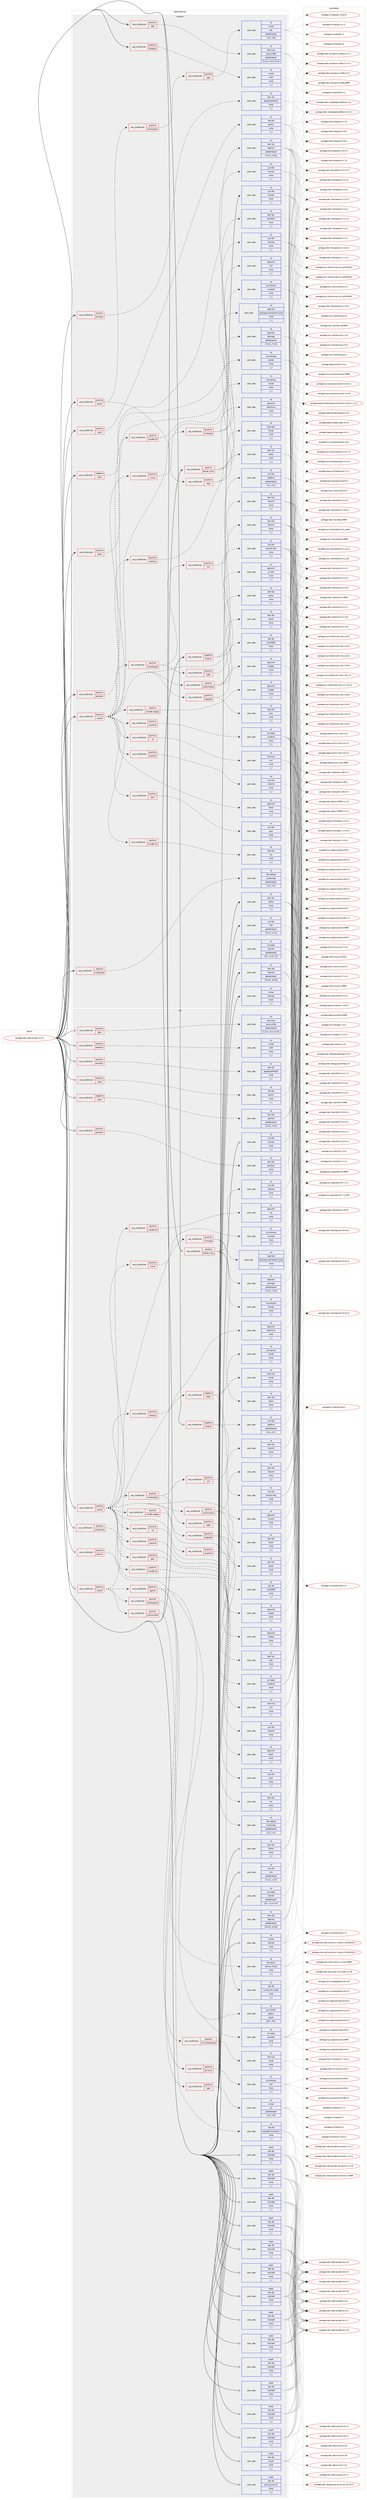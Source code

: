 digraph prolog {

# *************
# Graph options
# *************

newrank=true;
concentrate=true;
compound=true;
graph [rankdir=LR,fontname=Helvetica,fontsize=10,ranksep=1.5];#, ranksep=2.5, nodesep=0.2];
edge  [arrowhead=vee];
node  [fontname=Helvetica,fontsize=10];

# **********
# The ebuild
# **********

subgraph cluster_leftcol {
color=gray;
rank=same;
label=<<i>ebuild</i>>;
id [label="portage://dev-db/mariadb-11.4.2", color=red, width=4, href="../dev-db/mariadb-11.4.2.svg"];
}

# ****************
# The dependencies
# ****************

subgraph cluster_midcol {
color=gray;
label=<<i>dependencies</i>>;
subgraph cluster_compile {
fillcolor="#eeeeee";
style=filled;
label=<<i>compile</i>>;
subgraph cond17154 {
dependency65739 [label=<<TABLE BORDER="0" CELLBORDER="1" CELLSPACING="0" CELLPADDING="4"><TR><TD ROWSPAN="3" CELLPADDING="10">use_conditional</TD></TR><TR><TD>negative</TD></TR><TR><TD>bindist</TD></TR></TABLE>>, shape=none, color=red];
subgraph pack47690 {
dependency65740 [label=<<TABLE BORDER="0" CELLBORDER="1" CELLSPACING="0" CELLPADDING="4" WIDTH="220"><TR><TD ROWSPAN="6" CELLPADDING="30">pack_dep</TD></TR><TR><TD WIDTH="110">no</TD></TR><TR><TD>sys-libs</TD></TR><TR><TD>binutils-libs</TD></TR><TR><TD>none</TD></TR><TR><TD>[,,]</TD></TR></TABLE>>, shape=none, color=blue];
}
dependency65739:e -> dependency65740:w [weight=20,style="dashed",arrowhead="vee"];
subgraph pack47691 {
dependency65741 [label=<<TABLE BORDER="0" CELLBORDER="1" CELLSPACING="0" CELLPADDING="4" WIDTH="220"><TR><TD ROWSPAN="6" CELLPADDING="30">pack_dep</TD></TR><TR><TD WIDTH="110">no</TD></TR><TR><TD>sys-libs</TD></TR><TR><TD>readline</TD></TR><TR><TD>greaterequal</TD></TR><TR><TD>[4.1,,,4.1]</TD></TR></TABLE>>, shape=none, color=blue];
}
dependency65739:e -> dependency65741:w [weight=20,style="dashed",arrowhead="vee"];
}
id:e -> dependency65739:w [weight=20,style="solid",arrowhead="vee"];
subgraph cond17155 {
dependency65742 [label=<<TABLE BORDER="0" CELLBORDER="1" CELLSPACING="0" CELLPADDING="4"><TR><TD ROWSPAN="3" CELLPADDING="10">use_conditional</TD></TR><TR><TD>negative</TD></TR><TR><TD>yassl</TD></TR></TABLE>>, shape=none, color=red];
subgraph pack47692 {
dependency65743 [label=<<TABLE BORDER="0" CELLBORDER="1" CELLSPACING="0" CELLPADDING="4" WIDTH="220"><TR><TD ROWSPAN="6" CELLPADDING="30">pack_dep</TD></TR><TR><TD WIDTH="110">no</TD></TR><TR><TD>dev-libs</TD></TR><TR><TD>openssl</TD></TR><TR><TD>greaterequal</TD></TR><TR><TD>[1.0.0,,,1.0.0]</TD></TR></TABLE>>, shape=none, color=blue];
}
dependency65742:e -> dependency65743:w [weight=20,style="dashed",arrowhead="vee"];
}
id:e -> dependency65742:w [weight=20,style="solid",arrowhead="vee"];
subgraph cond17156 {
dependency65744 [label=<<TABLE BORDER="0" CELLBORDER="1" CELLSPACING="0" CELLPADDING="4"><TR><TD ROWSPAN="3" CELLPADDING="10">use_conditional</TD></TR><TR><TD>positive</TD></TR><TR><TD>jdbc</TD></TR></TABLE>>, shape=none, color=red];
subgraph pack47693 {
dependency65745 [label=<<TABLE BORDER="0" CELLBORDER="1" CELLSPACING="0" CELLPADDING="4" WIDTH="220"><TR><TD ROWSPAN="6" CELLPADDING="30">pack_dep</TD></TR><TR><TD WIDTH="110">no</TD></TR><TR><TD>dev-java</TD></TR><TR><TD>java-config</TD></TR><TR><TD>greaterequal</TD></TR><TR><TD>[2.2.0,,-r3,2.2.0-r3]</TD></TR></TABLE>>, shape=none, color=blue];
}
dependency65744:e -> dependency65745:w [weight=20,style="dashed",arrowhead="vee"];
}
id:e -> dependency65744:w [weight=20,style="solid",arrowhead="vee"];
subgraph cond17157 {
dependency65746 [label=<<TABLE BORDER="0" CELLBORDER="1" CELLSPACING="0" CELLPADDING="4"><TR><TD ROWSPAN="3" CELLPADDING="10">use_conditional</TD></TR><TR><TD>positive</TD></TR><TR><TD>jemalloc</TD></TR></TABLE>>, shape=none, color=red];
subgraph pack47694 {
dependency65747 [label=<<TABLE BORDER="0" CELLBORDER="1" CELLSPACING="0" CELLPADDING="4" WIDTH="220"><TR><TD ROWSPAN="6" CELLPADDING="30">pack_dep</TD></TR><TR><TD WIDTH="110">no</TD></TR><TR><TD>dev-libs</TD></TR><TR><TD>jemalloc</TD></TR><TR><TD>none</TD></TR><TR><TD>[,,]</TD></TR></TABLE>>, shape=none, color=blue];
}
dependency65746:e -> dependency65747:w [weight=20,style="dashed",arrowhead="vee"];
}
id:e -> dependency65746:w [weight=20,style="solid",arrowhead="vee"];
subgraph cond17158 {
dependency65748 [label=<<TABLE BORDER="0" CELLBORDER="1" CELLSPACING="0" CELLPADDING="4"><TR><TD ROWSPAN="3" CELLPADDING="10">use_conditional</TD></TR><TR><TD>positive</TD></TR><TR><TD>kerberos</TD></TR></TABLE>>, shape=none, color=red];
subgraph pack47695 {
dependency65749 [label=<<TABLE BORDER="0" CELLBORDER="1" CELLSPACING="0" CELLPADDING="4" WIDTH="220"><TR><TD ROWSPAN="6" CELLPADDING="30">pack_dep</TD></TR><TR><TD WIDTH="110">no</TD></TR><TR><TD>virtual</TD></TR><TR><TD>krb5</TD></TR><TR><TD>none</TD></TR><TR><TD>[,,]</TD></TR></TABLE>>, shape=none, color=blue];
}
dependency65748:e -> dependency65749:w [weight=20,style="dashed",arrowhead="vee"];
}
id:e -> dependency65748:w [weight=20,style="solid",arrowhead="vee"];
subgraph cond17159 {
dependency65750 [label=<<TABLE BORDER="0" CELLBORDER="1" CELLSPACING="0" CELLPADDING="4"><TR><TD ROWSPAN="3" CELLPADDING="10">use_conditional</TD></TR><TR><TD>positive</TD></TR><TR><TD>kernel_linux</TD></TR></TABLE>>, shape=none, color=red];
subgraph pack47696 {
dependency65751 [label=<<TABLE BORDER="0" CELLBORDER="1" CELLSPACING="0" CELLPADDING="4" WIDTH="220"><TR><TD ROWSPAN="6" CELLPADDING="30">pack_dep</TD></TR><TR><TD WIDTH="110">no</TD></TR><TR><TD>dev-libs</TD></TR><TR><TD>libaio</TD></TR><TR><TD>none</TD></TR><TR><TD>[,,]</TD></TR></TABLE>>, shape=none, color=blue];
}
dependency65750:e -> dependency65751:w [weight=20,style="dashed",arrowhead="vee"];
subgraph pack47697 {
dependency65752 [label=<<TABLE BORDER="0" CELLBORDER="1" CELLSPACING="0" CELLPADDING="4" WIDTH="220"><TR><TD ROWSPAN="6" CELLPADDING="30">pack_dep</TD></TR><TR><TD WIDTH="110">no</TD></TR><TR><TD>sys-libs</TD></TR><TR><TD>liburing</TD></TR><TR><TD>none</TD></TR><TR><TD>[,,]</TD></TR></TABLE>>, shape=none, color=blue];
}
dependency65750:e -> dependency65752:w [weight=20,style="dashed",arrowhead="vee"];
subgraph pack47698 {
dependency65753 [label=<<TABLE BORDER="0" CELLBORDER="1" CELLSPACING="0" CELLPADDING="4" WIDTH="220"><TR><TD ROWSPAN="6" CELLPADDING="30">pack_dep</TD></TR><TR><TD WIDTH="110">no</TD></TR><TR><TD>sys-process</TD></TR><TR><TD>procps</TD></TR><TR><TD>none</TD></TR><TR><TD>[,,]</TD></TR></TABLE>>, shape=none, color=blue];
}
dependency65750:e -> dependency65753:w [weight=20,style="dashed",arrowhead="vee"];
}
id:e -> dependency65750:w [weight=20,style="solid",arrowhead="vee"];
subgraph cond17160 {
dependency65754 [label=<<TABLE BORDER="0" CELLBORDER="1" CELLSPACING="0" CELLPADDING="4"><TR><TD ROWSPAN="3" CELLPADDING="10">use_conditional</TD></TR><TR><TD>positive</TD></TR><TR><TD>server</TD></TR></TABLE>>, shape=none, color=red];
subgraph cond17161 {
dependency65755 [label=<<TABLE BORDER="0" CELLBORDER="1" CELLSPACING="0" CELLPADDING="4"><TR><TD ROWSPAN="3" CELLPADDING="10">use_conditional</TD></TR><TR><TD>positive</TD></TR><TR><TD>extraengine</TD></TR></TABLE>>, shape=none, color=red];
subgraph cond17162 {
dependency65756 [label=<<TABLE BORDER="0" CELLBORDER="1" CELLSPACING="0" CELLPADDING="4"><TR><TD ROWSPAN="3" CELLPADDING="10">use_conditional</TD></TR><TR><TD>positive</TD></TR><TR><TD>jdbc</TD></TR></TABLE>>, shape=none, color=red];
subgraph pack47699 {
dependency65757 [label=<<TABLE BORDER="0" CELLBORDER="1" CELLSPACING="0" CELLPADDING="4" WIDTH="220"><TR><TD ROWSPAN="6" CELLPADDING="30">pack_dep</TD></TR><TR><TD WIDTH="110">no</TD></TR><TR><TD>virtual</TD></TR><TR><TD>jdk</TD></TR><TR><TD>greaterequal</TD></TR><TR><TD>[1.8,,,1.8]</TD></TR></TABLE>>, shape=none, color=blue];
}
dependency65756:e -> dependency65757:w [weight=20,style="dashed",arrowhead="vee"];
}
dependency65755:e -> dependency65756:w [weight=20,style="dashed",arrowhead="vee"];
}
dependency65754:e -> dependency65755:w [weight=20,style="dashed",arrowhead="vee"];
subgraph cond17163 {
dependency65758 [label=<<TABLE BORDER="0" CELLBORDER="1" CELLSPACING="0" CELLPADDING="4"><TR><TD ROWSPAN="3" CELLPADDING="10">use_conditional</TD></TR><TR><TD>positive</TD></TR><TR><TD>test</TD></TR></TABLE>>, shape=none, color=red];
subgraph pack47700 {
dependency65759 [label=<<TABLE BORDER="0" CELLBORDER="1" CELLSPACING="0" CELLPADDING="4" WIDTH="220"><TR><TD ROWSPAN="6" CELLPADDING="30">pack_dep</TD></TR><TR><TD WIDTH="110">no</TD></TR><TR><TD>acct-group</TD></TR><TR><TD>mysql</TD></TR><TR><TD>none</TD></TR><TR><TD>[,,]</TD></TR></TABLE>>, shape=none, color=blue];
}
dependency65758:e -> dependency65759:w [weight=20,style="dashed",arrowhead="vee"];
subgraph pack47701 {
dependency65760 [label=<<TABLE BORDER="0" CELLBORDER="1" CELLSPACING="0" CELLPADDING="4" WIDTH="220"><TR><TD ROWSPAN="6" CELLPADDING="30">pack_dep</TD></TR><TR><TD WIDTH="110">no</TD></TR><TR><TD>acct-user</TD></TR><TR><TD>mysql</TD></TR><TR><TD>none</TD></TR><TR><TD>[,,]</TD></TR></TABLE>>, shape=none, color=blue];
}
dependency65758:e -> dependency65760:w [weight=20,style="dashed",arrowhead="vee"];
}
dependency65754:e -> dependency65758:w [weight=20,style="dashed",arrowhead="vee"];
}
id:e -> dependency65754:w [weight=20,style="solid",arrowhead="vee"];
subgraph cond17164 {
dependency65761 [label=<<TABLE BORDER="0" CELLBORDER="1" CELLSPACING="0" CELLPADDING="4"><TR><TD ROWSPAN="3" CELLPADDING="10">use_conditional</TD></TR><TR><TD>positive</TD></TR><TR><TD>server</TD></TR></TABLE>>, shape=none, color=red];
subgraph pack47702 {
dependency65762 [label=<<TABLE BORDER="0" CELLBORDER="1" CELLSPACING="0" CELLPADDING="4" WIDTH="220"><TR><TD ROWSPAN="6" CELLPADDING="30">pack_dep</TD></TR><TR><TD WIDTH="110">no</TD></TR><TR><TD>app-arch</TD></TR><TR><TD>bzip2</TD></TR><TR><TD>none</TD></TR><TR><TD>[,,]</TD></TR></TABLE>>, shape=none, color=blue];
}
dependency65761:e -> dependency65762:w [weight=20,style="dashed",arrowhead="vee"];
subgraph pack47703 {
dependency65763 [label=<<TABLE BORDER="0" CELLBORDER="1" CELLSPACING="0" CELLPADDING="4" WIDTH="220"><TR><TD ROWSPAN="6" CELLPADDING="30">pack_dep</TD></TR><TR><TD WIDTH="110">no</TD></TR><TR><TD>app-arch</TD></TR><TR><TD>xz-utils</TD></TR><TR><TD>none</TD></TR><TR><TD>[,,]</TD></TR></TABLE>>, shape=none, color=blue];
}
dependency65761:e -> dependency65763:w [weight=20,style="dashed",arrowhead="vee"];
subgraph cond17165 {
dependency65764 [label=<<TABLE BORDER="0" CELLBORDER="1" CELLSPACING="0" CELLPADDING="4"><TR><TD ROWSPAN="3" CELLPADDING="10">use_conditional</TD></TR><TR><TD>positive</TD></TR><TR><TD>backup</TD></TR></TABLE>>, shape=none, color=red];
subgraph pack47704 {
dependency65765 [label=<<TABLE BORDER="0" CELLBORDER="1" CELLSPACING="0" CELLPADDING="4" WIDTH="220"><TR><TD ROWSPAN="6" CELLPADDING="30">pack_dep</TD></TR><TR><TD WIDTH="110">no</TD></TR><TR><TD>app-arch</TD></TR><TR><TD>libarchive</TD></TR><TR><TD>none</TD></TR><TR><TD>[,,]</TD></TR></TABLE>>, shape=none, color=blue];
}
dependency65764:e -> dependency65765:w [weight=20,style="dashed",arrowhead="vee"];
}
dependency65761:e -> dependency65764:w [weight=20,style="dashed",arrowhead="vee"];
subgraph cond17166 {
dependency65766 [label=<<TABLE BORDER="0" CELLBORDER="1" CELLSPACING="0" CELLPADDING="4"><TR><TD ROWSPAN="3" CELLPADDING="10">use_conditional</TD></TR><TR><TD>positive</TD></TR><TR><TD>columnstore</TD></TR></TABLE>>, shape=none, color=red];
subgraph pack47705 {
dependency65767 [label=<<TABLE BORDER="0" CELLBORDER="1" CELLSPACING="0" CELLPADDING="4" WIDTH="220"><TR><TD ROWSPAN="6" CELLPADDING="30">pack_dep</TD></TR><TR><TD WIDTH="110">no</TD></TR><TR><TD>app-arch</TD></TR><TR><TD>snappy</TD></TR><TR><TD>none</TD></TR><TR><TD>[,,]</TD></TR></TABLE>>, shape=none, color=blue];
}
dependency65766:e -> dependency65767:w [weight=20,style="dashed",arrowhead="vee"];
subgraph pack47706 {
dependency65768 [label=<<TABLE BORDER="0" CELLBORDER="1" CELLSPACING="0" CELLPADDING="4" WIDTH="220"><TR><TD ROWSPAN="6" CELLPADDING="30">pack_dep</TD></TR><TR><TD WIDTH="110">no</TD></TR><TR><TD>dev-libs</TD></TR><TR><TD>boost</TD></TR><TR><TD>none</TD></TR><TR><TD>[,,]</TD></TR></TABLE>>, shape=none, color=blue];
}
dependency65766:e -> dependency65768:w [weight=20,style="dashed",arrowhead="vee"];
subgraph pack47707 {
dependency65769 [label=<<TABLE BORDER="0" CELLBORDER="1" CELLSPACING="0" CELLPADDING="4" WIDTH="220"><TR><TD ROWSPAN="6" CELLPADDING="30">pack_dep</TD></TR><TR><TD WIDTH="110">no</TD></TR><TR><TD>dev-libs</TD></TR><TR><TD>libxml2</TD></TR><TR><TD>none</TD></TR><TR><TD>[,,]</TD></TR></TABLE>>, shape=none, color=blue];
}
dependency65766:e -> dependency65769:w [weight=20,style="dashed",arrowhead="vee"];
}
dependency65761:e -> dependency65766:w [weight=20,style="dashed",arrowhead="vee"];
subgraph cond17167 {
dependency65770 [label=<<TABLE BORDER="0" CELLBORDER="1" CELLSPACING="0" CELLPADDING="4"><TR><TD ROWSPAN="3" CELLPADDING="10">use_conditional</TD></TR><TR><TD>positive</TD></TR><TR><TD>cracklib</TD></TR></TABLE>>, shape=none, color=red];
subgraph pack47708 {
dependency65771 [label=<<TABLE BORDER="0" CELLBORDER="1" CELLSPACING="0" CELLPADDING="4" WIDTH="220"><TR><TD ROWSPAN="6" CELLPADDING="30">pack_dep</TD></TR><TR><TD WIDTH="110">no</TD></TR><TR><TD>sys-libs</TD></TR><TR><TD>cracklib</TD></TR><TR><TD>none</TD></TR><TR><TD>[,,]</TD></TR></TABLE>>, shape=none, color=blue];
}
dependency65770:e -> dependency65771:w [weight=20,style="dashed",arrowhead="vee"];
}
dependency65761:e -> dependency65770:w [weight=20,style="dashed",arrowhead="vee"];
subgraph cond17168 {
dependency65772 [label=<<TABLE BORDER="0" CELLBORDER="1" CELLSPACING="0" CELLPADDING="4"><TR><TD ROWSPAN="3" CELLPADDING="10">use_conditional</TD></TR><TR><TD>positive</TD></TR><TR><TD>extraengine</TD></TR></TABLE>>, shape=none, color=red];
subgraph cond17169 {
dependency65773 [label=<<TABLE BORDER="0" CELLBORDER="1" CELLSPACING="0" CELLPADDING="4"><TR><TD ROWSPAN="3" CELLPADDING="10">use_conditional</TD></TR><TR><TD>positive</TD></TR><TR><TD>odbc</TD></TR></TABLE>>, shape=none, color=red];
subgraph pack47709 {
dependency65774 [label=<<TABLE BORDER="0" CELLBORDER="1" CELLSPACING="0" CELLPADDING="4" WIDTH="220"><TR><TD ROWSPAN="6" CELLPADDING="30">pack_dep</TD></TR><TR><TD WIDTH="110">no</TD></TR><TR><TD>dev-db</TD></TR><TR><TD>unixODBC</TD></TR><TR><TD>none</TD></TR><TR><TD>[,,]</TD></TR></TABLE>>, shape=none, color=blue];
}
dependency65773:e -> dependency65774:w [weight=20,style="dashed",arrowhead="vee"];
}
dependency65772:e -> dependency65773:w [weight=20,style="dashed",arrowhead="vee"];
subgraph cond17170 {
dependency65775 [label=<<TABLE BORDER="0" CELLBORDER="1" CELLSPACING="0" CELLPADDING="4"><TR><TD ROWSPAN="3" CELLPADDING="10">use_conditional</TD></TR><TR><TD>positive</TD></TR><TR><TD>xml</TD></TR></TABLE>>, shape=none, color=red];
subgraph pack47710 {
dependency65776 [label=<<TABLE BORDER="0" CELLBORDER="1" CELLSPACING="0" CELLPADDING="4" WIDTH="220"><TR><TD ROWSPAN="6" CELLPADDING="30">pack_dep</TD></TR><TR><TD WIDTH="110">no</TD></TR><TR><TD>dev-libs</TD></TR><TR><TD>libxml2</TD></TR><TR><TD>none</TD></TR><TR><TD>[,,]</TD></TR></TABLE>>, shape=none, color=blue];
}
dependency65775:e -> dependency65776:w [weight=20,style="dashed",arrowhead="vee"];
}
dependency65772:e -> dependency65775:w [weight=20,style="dashed",arrowhead="vee"];
}
dependency65761:e -> dependency65772:w [weight=20,style="dashed",arrowhead="vee"];
subgraph cond17171 {
dependency65777 [label=<<TABLE BORDER="0" CELLBORDER="1" CELLSPACING="0" CELLPADDING="4"><TR><TD ROWSPAN="3" CELLPADDING="10">use_conditional</TD></TR><TR><TD>positive</TD></TR><TR><TD>innodb-lz4</TD></TR></TABLE>>, shape=none, color=red];
subgraph pack47711 {
dependency65778 [label=<<TABLE BORDER="0" CELLBORDER="1" CELLSPACING="0" CELLPADDING="4" WIDTH="220"><TR><TD ROWSPAN="6" CELLPADDING="30">pack_dep</TD></TR><TR><TD WIDTH="110">no</TD></TR><TR><TD>app-arch</TD></TR><TR><TD>lz4</TD></TR><TR><TD>none</TD></TR><TR><TD>[,,]</TD></TR></TABLE>>, shape=none, color=blue];
}
dependency65777:e -> dependency65778:w [weight=20,style="dashed",arrowhead="vee"];
}
dependency65761:e -> dependency65777:w [weight=20,style="dashed",arrowhead="vee"];
subgraph cond17172 {
dependency65779 [label=<<TABLE BORDER="0" CELLBORDER="1" CELLSPACING="0" CELLPADDING="4"><TR><TD ROWSPAN="3" CELLPADDING="10">use_conditional</TD></TR><TR><TD>positive</TD></TR><TR><TD>innodb-lzo</TD></TR></TABLE>>, shape=none, color=red];
subgraph pack47712 {
dependency65780 [label=<<TABLE BORDER="0" CELLBORDER="1" CELLSPACING="0" CELLPADDING="4" WIDTH="220"><TR><TD ROWSPAN="6" CELLPADDING="30">pack_dep</TD></TR><TR><TD WIDTH="110">no</TD></TR><TR><TD>dev-libs</TD></TR><TR><TD>lzo</TD></TR><TR><TD>none</TD></TR><TR><TD>[,,]</TD></TR></TABLE>>, shape=none, color=blue];
}
dependency65779:e -> dependency65780:w [weight=20,style="dashed",arrowhead="vee"];
}
dependency65761:e -> dependency65779:w [weight=20,style="dashed",arrowhead="vee"];
subgraph cond17173 {
dependency65781 [label=<<TABLE BORDER="0" CELLBORDER="1" CELLSPACING="0" CELLPADDING="4"><TR><TD ROWSPAN="3" CELLPADDING="10">use_conditional</TD></TR><TR><TD>positive</TD></TR><TR><TD>innodb-snappy</TD></TR></TABLE>>, shape=none, color=red];
subgraph pack47713 {
dependency65782 [label=<<TABLE BORDER="0" CELLBORDER="1" CELLSPACING="0" CELLPADDING="4" WIDTH="220"><TR><TD ROWSPAN="6" CELLPADDING="30">pack_dep</TD></TR><TR><TD WIDTH="110">no</TD></TR><TR><TD>app-arch</TD></TR><TR><TD>snappy</TD></TR><TR><TD>none</TD></TR><TR><TD>[,,]</TD></TR></TABLE>>, shape=none, color=blue];
}
dependency65781:e -> dependency65782:w [weight=20,style="dashed",arrowhead="vee"];
}
dependency65761:e -> dependency65781:w [weight=20,style="dashed",arrowhead="vee"];
subgraph cond17174 {
dependency65783 [label=<<TABLE BORDER="0" CELLBORDER="1" CELLSPACING="0" CELLPADDING="4"><TR><TD ROWSPAN="3" CELLPADDING="10">use_conditional</TD></TR><TR><TD>positive</TD></TR><TR><TD>mroonga</TD></TR></TABLE>>, shape=none, color=red];
subgraph pack47714 {
dependency65784 [label=<<TABLE BORDER="0" CELLBORDER="1" CELLSPACING="0" CELLPADDING="4" WIDTH="220"><TR><TD ROWSPAN="6" CELLPADDING="30">pack_dep</TD></TR><TR><TD WIDTH="110">no</TD></TR><TR><TD>app-text</TD></TR><TR><TD>groonga-normalizer-mysql</TD></TR><TR><TD>none</TD></TR><TR><TD>[,,]</TD></TR></TABLE>>, shape=none, color=blue];
}
dependency65783:e -> dependency65784:w [weight=20,style="dashed",arrowhead="vee"];
subgraph pack47715 {
dependency65785 [label=<<TABLE BORDER="0" CELLBORDER="1" CELLSPACING="0" CELLPADDING="4" WIDTH="220"><TR><TD ROWSPAN="6" CELLPADDING="30">pack_dep</TD></TR><TR><TD WIDTH="110">no</TD></TR><TR><TD>app-text</TD></TR><TR><TD>groonga</TD></TR><TR><TD>greaterequal</TD></TR><TR><TD>[7.0.4,,,7.0.4]</TD></TR></TABLE>>, shape=none, color=blue];
}
dependency65783:e -> dependency65785:w [weight=20,style="dashed",arrowhead="vee"];
}
dependency65761:e -> dependency65783:w [weight=20,style="dashed",arrowhead="vee"];
subgraph cond17175 {
dependency65786 [label=<<TABLE BORDER="0" CELLBORDER="1" CELLSPACING="0" CELLPADDING="4"><TR><TD ROWSPAN="3" CELLPADDING="10">use_conditional</TD></TR><TR><TD>positive</TD></TR><TR><TD>numa</TD></TR></TABLE>>, shape=none, color=red];
subgraph pack47716 {
dependency65787 [label=<<TABLE BORDER="0" CELLBORDER="1" CELLSPACING="0" CELLPADDING="4" WIDTH="220"><TR><TD ROWSPAN="6" CELLPADDING="30">pack_dep</TD></TR><TR><TD WIDTH="110">no</TD></TR><TR><TD>sys-process</TD></TR><TR><TD>numactl</TD></TR><TR><TD>none</TD></TR><TR><TD>[,,]</TD></TR></TABLE>>, shape=none, color=blue];
}
dependency65786:e -> dependency65787:w [weight=20,style="dashed",arrowhead="vee"];
}
dependency65761:e -> dependency65786:w [weight=20,style="dashed",arrowhead="vee"];
subgraph cond17176 {
dependency65788 [label=<<TABLE BORDER="0" CELLBORDER="1" CELLSPACING="0" CELLPADDING="4"><TR><TD ROWSPAN="3" CELLPADDING="10">use_conditional</TD></TR><TR><TD>positive</TD></TR><TR><TD>oqgraph</TD></TR></TABLE>>, shape=none, color=red];
subgraph pack47717 {
dependency65789 [label=<<TABLE BORDER="0" CELLBORDER="1" CELLSPACING="0" CELLPADDING="4" WIDTH="220"><TR><TD ROWSPAN="6" CELLPADDING="30">pack_dep</TD></TR><TR><TD WIDTH="110">no</TD></TR><TR><TD>dev-libs</TD></TR><TR><TD>boost</TD></TR><TR><TD>none</TD></TR><TR><TD>[,,]</TD></TR></TABLE>>, shape=none, color=blue];
}
dependency65788:e -> dependency65789:w [weight=20,style="dashed",arrowhead="vee"];
subgraph pack47718 {
dependency65790 [label=<<TABLE BORDER="0" CELLBORDER="1" CELLSPACING="0" CELLPADDING="4" WIDTH="220"><TR><TD ROWSPAN="6" CELLPADDING="30">pack_dep</TD></TR><TR><TD WIDTH="110">no</TD></TR><TR><TD>dev-libs</TD></TR><TR><TD>judy</TD></TR><TR><TD>none</TD></TR><TR><TD>[,,]</TD></TR></TABLE>>, shape=none, color=blue];
}
dependency65788:e -> dependency65790:w [weight=20,style="dashed",arrowhead="vee"];
}
dependency65761:e -> dependency65788:w [weight=20,style="dashed",arrowhead="vee"];
subgraph cond17177 {
dependency65791 [label=<<TABLE BORDER="0" CELLBORDER="1" CELLSPACING="0" CELLPADDING="4"><TR><TD ROWSPAN="3" CELLPADDING="10">use_conditional</TD></TR><TR><TD>positive</TD></TR><TR><TD>pam</TD></TR></TABLE>>, shape=none, color=red];
subgraph pack47719 {
dependency65792 [label=<<TABLE BORDER="0" CELLBORDER="1" CELLSPACING="0" CELLPADDING="4" WIDTH="220"><TR><TD ROWSPAN="6" CELLPADDING="30">pack_dep</TD></TR><TR><TD WIDTH="110">no</TD></TR><TR><TD>sys-libs</TD></TR><TR><TD>pam</TD></TR><TR><TD>none</TD></TR><TR><TD>[,,]</TD></TR></TABLE>>, shape=none, color=blue];
}
dependency65791:e -> dependency65792:w [weight=20,style="dashed",arrowhead="vee"];
}
dependency65761:e -> dependency65791:w [weight=20,style="dashed",arrowhead="vee"];
subgraph cond17178 {
dependency65793 [label=<<TABLE BORDER="0" CELLBORDER="1" CELLSPACING="0" CELLPADDING="4"><TR><TD ROWSPAN="3" CELLPADDING="10">use_conditional</TD></TR><TR><TD>positive</TD></TR><TR><TD>s3</TD></TR></TABLE>>, shape=none, color=red];
subgraph pack47720 {
dependency65794 [label=<<TABLE BORDER="0" CELLBORDER="1" CELLSPACING="0" CELLPADDING="4" WIDTH="220"><TR><TD ROWSPAN="6" CELLPADDING="30">pack_dep</TD></TR><TR><TD WIDTH="110">no</TD></TR><TR><TD>net-misc</TD></TR><TR><TD>curl</TD></TR><TR><TD>none</TD></TR><TR><TD>[,,]</TD></TR></TABLE>>, shape=none, color=blue];
}
dependency65793:e -> dependency65794:w [weight=20,style="dashed",arrowhead="vee"];
}
dependency65761:e -> dependency65793:w [weight=20,style="dashed",arrowhead="vee"];
subgraph cond17179 {
dependency65795 [label=<<TABLE BORDER="0" CELLBORDER="1" CELLSPACING="0" CELLPADDING="4"><TR><TD ROWSPAN="3" CELLPADDING="10">use_conditional</TD></TR><TR><TD>positive</TD></TR><TR><TD>systemd</TD></TR></TABLE>>, shape=none, color=red];
subgraph pack47721 {
dependency65796 [label=<<TABLE BORDER="0" CELLBORDER="1" CELLSPACING="0" CELLPADDING="4" WIDTH="220"><TR><TD ROWSPAN="6" CELLPADDING="30">pack_dep</TD></TR><TR><TD WIDTH="110">no</TD></TR><TR><TD>sys-apps</TD></TR><TR><TD>systemd</TD></TR><TR><TD>none</TD></TR><TR><TD>[,,]</TD></TR></TABLE>>, shape=none, color=blue];
}
dependency65795:e -> dependency65796:w [weight=20,style="dashed",arrowhead="vee"];
}
dependency65761:e -> dependency65795:w [weight=20,style="dashed",arrowhead="vee"];
}
id:e -> dependency65761:w [weight=20,style="solid",arrowhead="vee"];
subgraph cond17180 {
dependency65797 [label=<<TABLE BORDER="0" CELLBORDER="1" CELLSPACING="0" CELLPADDING="4"><TR><TD ROWSPAN="3" CELLPADDING="10">use_conditional</TD></TR><TR><TD>positive</TD></TR><TR><TD>static</TD></TR></TABLE>>, shape=none, color=red];
subgraph pack47722 {
dependency65798 [label=<<TABLE BORDER="0" CELLBORDER="1" CELLSPACING="0" CELLPADDING="4" WIDTH="220"><TR><TD ROWSPAN="6" CELLPADDING="30">pack_dep</TD></TR><TR><TD WIDTH="110">no</TD></TR><TR><TD>sys-libs</TD></TR><TR><TD>ncurses</TD></TR><TR><TD>none</TD></TR><TR><TD>[,,]</TD></TR></TABLE>>, shape=none, color=blue];
}
dependency65797:e -> dependency65798:w [weight=20,style="dashed",arrowhead="vee"];
}
id:e -> dependency65797:w [weight=20,style="solid",arrowhead="vee"];
subgraph cond17181 {
dependency65799 [label=<<TABLE BORDER="0" CELLBORDER="1" CELLSPACING="0" CELLPADDING="4"><TR><TD ROWSPAN="3" CELLPADDING="10">use_conditional</TD></TR><TR><TD>positive</TD></TR><TR><TD>systemtap</TD></TR></TABLE>>, shape=none, color=red];
subgraph pack47723 {
dependency65800 [label=<<TABLE BORDER="0" CELLBORDER="1" CELLSPACING="0" CELLPADDING="4" WIDTH="220"><TR><TD ROWSPAN="6" CELLPADDING="30">pack_dep</TD></TR><TR><TD WIDTH="110">no</TD></TR><TR><TD>dev-debug</TD></TR><TR><TD>systemtap</TD></TR><TR><TD>greaterequal</TD></TR><TR><TD>[1.3,,,1.3]</TD></TR></TABLE>>, shape=none, color=blue];
}
dependency65799:e -> dependency65800:w [weight=20,style="dashed",arrowhead="vee"];
}
id:e -> dependency65799:w [weight=20,style="solid",arrowhead="vee"];
subgraph cond17182 {
dependency65801 [label=<<TABLE BORDER="0" CELLBORDER="1" CELLSPACING="0" CELLPADDING="4"><TR><TD ROWSPAN="3" CELLPADDING="10">use_conditional</TD></TR><TR><TD>positive</TD></TR><TR><TD>tcmalloc</TD></TR></TABLE>>, shape=none, color=red];
subgraph pack47724 {
dependency65802 [label=<<TABLE BORDER="0" CELLBORDER="1" CELLSPACING="0" CELLPADDING="4" WIDTH="220"><TR><TD ROWSPAN="6" CELLPADDING="30">pack_dep</TD></TR><TR><TD WIDTH="110">no</TD></TR><TR><TD>dev-util</TD></TR><TR><TD>google-perftools</TD></TR><TR><TD>none</TD></TR><TR><TD>[,,]</TD></TR></TABLE>>, shape=none, color=blue];
}
dependency65801:e -> dependency65802:w [weight=20,style="dashed",arrowhead="vee"];
}
id:e -> dependency65801:w [weight=20,style="solid",arrowhead="vee"];
subgraph cond17183 {
dependency65803 [label=<<TABLE BORDER="0" CELLBORDER="1" CELLSPACING="0" CELLPADDING="4"><TR><TD ROWSPAN="3" CELLPADDING="10">use_conditional</TD></TR><TR><TD>positive</TD></TR><TR><TD>yassl</TD></TR></TABLE>>, shape=none, color=red];
subgraph pack47725 {
dependency65804 [label=<<TABLE BORDER="0" CELLBORDER="1" CELLSPACING="0" CELLPADDING="4" WIDTH="220"><TR><TD ROWSPAN="6" CELLPADDING="30">pack_dep</TD></TR><TR><TD WIDTH="110">no</TD></TR><TR><TD>net-libs</TD></TR><TR><TD>gnutls</TD></TR><TR><TD>none</TD></TR><TR><TD>[,,]</TD></TR></TABLE>>, shape=none, color=blue];
}
dependency65803:e -> dependency65804:w [weight=20,style="dashed",arrowhead="vee"];
}
id:e -> dependency65803:w [weight=20,style="solid",arrowhead="vee"];
subgraph pack47726 {
dependency65805 [label=<<TABLE BORDER="0" CELLBORDER="1" CELLSPACING="0" CELLPADDING="4" WIDTH="220"><TR><TD ROWSPAN="6" CELLPADDING="30">pack_dep</TD></TR><TR><TD WIDTH="110">no</TD></TR><TR><TD>dev-libs</TD></TR><TR><TD>libfmt</TD></TR><TR><TD>none</TD></TR><TR><TD>[,,]</TD></TR></TABLE>>, shape=none, color=blue];
}
id:e -> dependency65805:w [weight=20,style="solid",arrowhead="vee"];
subgraph pack47727 {
dependency65806 [label=<<TABLE BORDER="0" CELLBORDER="1" CELLSPACING="0" CELLPADDING="4" WIDTH="220"><TR><TD ROWSPAN="6" CELLPADDING="30">pack_dep</TD></TR><TR><TD WIDTH="110">no</TD></TR><TR><TD>dev-libs</TD></TR><TR><TD>libpcre2</TD></TR><TR><TD>greaterequal</TD></TR><TR><TD>[10.34,,,10.34]</TD></TR></TABLE>>, shape=none, color=blue];
}
id:e -> dependency65806:w [weight=20,style="solid",arrowhead="vee"];
subgraph pack47728 {
dependency65807 [label=<<TABLE BORDER="0" CELLBORDER="1" CELLSPACING="0" CELLPADDING="4" WIDTH="220"><TR><TD ROWSPAN="6" CELLPADDING="30">pack_dep</TD></TR><TR><TD WIDTH="110">no</TD></TR><TR><TD>sys-apps</TD></TR><TR><TD>texinfo</TD></TR><TR><TD>greaterequal</TD></TR><TR><TD>[4.7,,-r1,4.7-r1]</TD></TR></TABLE>>, shape=none, color=blue];
}
id:e -> dependency65807:w [weight=20,style="solid",arrowhead="vee"];
subgraph pack47729 {
dependency65808 [label=<<TABLE BORDER="0" CELLBORDER="1" CELLSPACING="0" CELLPADDING="4" WIDTH="220"><TR><TD ROWSPAN="6" CELLPADDING="30">pack_dep</TD></TR><TR><TD WIDTH="110">no</TD></TR><TR><TD>sys-libs</TD></TR><TR><TD>ncurses</TD></TR><TR><TD>none</TD></TR><TR><TD>[,,]</TD></TR></TABLE>>, shape=none, color=blue];
}
id:e -> dependency65808:w [weight=20,style="solid",arrowhead="vee"];
subgraph pack47730 {
dependency65809 [label=<<TABLE BORDER="0" CELLBORDER="1" CELLSPACING="0" CELLPADDING="4" WIDTH="220"><TR><TD ROWSPAN="6" CELLPADDING="30">pack_dep</TD></TR><TR><TD WIDTH="110">no</TD></TR><TR><TD>sys-libs</TD></TR><TR><TD>zlib</TD></TR><TR><TD>greaterequal</TD></TR><TR><TD>[1.2.3,,,1.2.3]</TD></TR></TABLE>>, shape=none, color=blue];
}
id:e -> dependency65809:w [weight=20,style="solid",arrowhead="vee"];
subgraph pack47731 {
dependency65810 [label=<<TABLE BORDER="0" CELLBORDER="1" CELLSPACING="0" CELLPADDING="4" WIDTH="220"><TR><TD ROWSPAN="6" CELLPADDING="30">pack_dep</TD></TR><TR><TD WIDTH="110">no</TD></TR><TR><TD>virtual</TD></TR><TR><TD>libcrypt</TD></TR><TR><TD>none</TD></TR><TR><TD>[,,]</TD></TR></TABLE>>, shape=none, color=blue];
}
id:e -> dependency65810:w [weight=20,style="solid",arrowhead="vee"];
}
subgraph cluster_compileandrun {
fillcolor="#eeeeee";
style=filled;
label=<<i>compile and run</i>>;
}
subgraph cluster_run {
fillcolor="#eeeeee";
style=filled;
label=<<i>run</i>>;
subgraph cond17184 {
dependency65811 [label=<<TABLE BORDER="0" CELLBORDER="1" CELLSPACING="0" CELLPADDING="4"><TR><TD ROWSPAN="3" CELLPADDING="10">use_conditional</TD></TR><TR><TD>negative</TD></TR><TR><TD>bindist</TD></TR></TABLE>>, shape=none, color=red];
subgraph pack47732 {
dependency65812 [label=<<TABLE BORDER="0" CELLBORDER="1" CELLSPACING="0" CELLPADDING="4" WIDTH="220"><TR><TD ROWSPAN="6" CELLPADDING="30">pack_dep</TD></TR><TR><TD WIDTH="110">no</TD></TR><TR><TD>sys-libs</TD></TR><TR><TD>binutils-libs</TD></TR><TR><TD>none</TD></TR><TR><TD>[,,]</TD></TR></TABLE>>, shape=none, color=blue];
}
dependency65811:e -> dependency65812:w [weight=20,style="dashed",arrowhead="vee"];
subgraph pack47733 {
dependency65813 [label=<<TABLE BORDER="0" CELLBORDER="1" CELLSPACING="0" CELLPADDING="4" WIDTH="220"><TR><TD ROWSPAN="6" CELLPADDING="30">pack_dep</TD></TR><TR><TD WIDTH="110">no</TD></TR><TR><TD>sys-libs</TD></TR><TR><TD>readline</TD></TR><TR><TD>greaterequal</TD></TR><TR><TD>[4.1,,,4.1]</TD></TR></TABLE>>, shape=none, color=blue];
}
dependency65811:e -> dependency65813:w [weight=20,style="dashed",arrowhead="vee"];
}
id:e -> dependency65811:w [weight=20,style="solid",arrowhead="odot"];
subgraph cond17185 {
dependency65814 [label=<<TABLE BORDER="0" CELLBORDER="1" CELLSPACING="0" CELLPADDING="4"><TR><TD ROWSPAN="3" CELLPADDING="10">use_conditional</TD></TR><TR><TD>negative</TD></TR><TR><TD>yassl</TD></TR></TABLE>>, shape=none, color=red];
subgraph pack47734 {
dependency65815 [label=<<TABLE BORDER="0" CELLBORDER="1" CELLSPACING="0" CELLPADDING="4" WIDTH="220"><TR><TD ROWSPAN="6" CELLPADDING="30">pack_dep</TD></TR><TR><TD WIDTH="110">no</TD></TR><TR><TD>dev-libs</TD></TR><TR><TD>openssl</TD></TR><TR><TD>greaterequal</TD></TR><TR><TD>[1.0.0,,,1.0.0]</TD></TR></TABLE>>, shape=none, color=blue];
}
dependency65814:e -> dependency65815:w [weight=20,style="dashed",arrowhead="vee"];
}
id:e -> dependency65814:w [weight=20,style="solid",arrowhead="odot"];
subgraph cond17186 {
dependency65816 [label=<<TABLE BORDER="0" CELLBORDER="1" CELLSPACING="0" CELLPADDING="4"><TR><TD ROWSPAN="3" CELLPADDING="10">use_conditional</TD></TR><TR><TD>positive</TD></TR><TR><TD>jdbc</TD></TR></TABLE>>, shape=none, color=red];
subgraph pack47735 {
dependency65817 [label=<<TABLE BORDER="0" CELLBORDER="1" CELLSPACING="0" CELLPADDING="4" WIDTH="220"><TR><TD ROWSPAN="6" CELLPADDING="30">pack_dep</TD></TR><TR><TD WIDTH="110">no</TD></TR><TR><TD>dev-java</TD></TR><TR><TD>java-config</TD></TR><TR><TD>greaterequal</TD></TR><TR><TD>[2.2.0,,-r3,2.2.0-r3]</TD></TR></TABLE>>, shape=none, color=blue];
}
dependency65816:e -> dependency65817:w [weight=20,style="dashed",arrowhead="vee"];
}
id:e -> dependency65816:w [weight=20,style="solid",arrowhead="odot"];
subgraph cond17187 {
dependency65818 [label=<<TABLE BORDER="0" CELLBORDER="1" CELLSPACING="0" CELLPADDING="4"><TR><TD ROWSPAN="3" CELLPADDING="10">use_conditional</TD></TR><TR><TD>positive</TD></TR><TR><TD>jemalloc</TD></TR></TABLE>>, shape=none, color=red];
subgraph pack47736 {
dependency65819 [label=<<TABLE BORDER="0" CELLBORDER="1" CELLSPACING="0" CELLPADDING="4" WIDTH="220"><TR><TD ROWSPAN="6" CELLPADDING="30">pack_dep</TD></TR><TR><TD WIDTH="110">no</TD></TR><TR><TD>dev-libs</TD></TR><TR><TD>jemalloc</TD></TR><TR><TD>none</TD></TR><TR><TD>[,,]</TD></TR></TABLE>>, shape=none, color=blue];
}
dependency65818:e -> dependency65819:w [weight=20,style="dashed",arrowhead="vee"];
}
id:e -> dependency65818:w [weight=20,style="solid",arrowhead="odot"];
subgraph cond17188 {
dependency65820 [label=<<TABLE BORDER="0" CELLBORDER="1" CELLSPACING="0" CELLPADDING="4"><TR><TD ROWSPAN="3" CELLPADDING="10">use_conditional</TD></TR><TR><TD>positive</TD></TR><TR><TD>kerberos</TD></TR></TABLE>>, shape=none, color=red];
subgraph pack47737 {
dependency65821 [label=<<TABLE BORDER="0" CELLBORDER="1" CELLSPACING="0" CELLPADDING="4" WIDTH="220"><TR><TD ROWSPAN="6" CELLPADDING="30">pack_dep</TD></TR><TR><TD WIDTH="110">no</TD></TR><TR><TD>virtual</TD></TR><TR><TD>krb5</TD></TR><TR><TD>none</TD></TR><TR><TD>[,,]</TD></TR></TABLE>>, shape=none, color=blue];
}
dependency65820:e -> dependency65821:w [weight=20,style="dashed",arrowhead="vee"];
}
id:e -> dependency65820:w [weight=20,style="solid",arrowhead="odot"];
subgraph cond17189 {
dependency65822 [label=<<TABLE BORDER="0" CELLBORDER="1" CELLSPACING="0" CELLPADDING="4"><TR><TD ROWSPAN="3" CELLPADDING="10">use_conditional</TD></TR><TR><TD>positive</TD></TR><TR><TD>kernel_linux</TD></TR></TABLE>>, shape=none, color=red];
subgraph pack47738 {
dependency65823 [label=<<TABLE BORDER="0" CELLBORDER="1" CELLSPACING="0" CELLPADDING="4" WIDTH="220"><TR><TD ROWSPAN="6" CELLPADDING="30">pack_dep</TD></TR><TR><TD WIDTH="110">no</TD></TR><TR><TD>dev-libs</TD></TR><TR><TD>libaio</TD></TR><TR><TD>none</TD></TR><TR><TD>[,,]</TD></TR></TABLE>>, shape=none, color=blue];
}
dependency65822:e -> dependency65823:w [weight=20,style="dashed",arrowhead="vee"];
subgraph pack47739 {
dependency65824 [label=<<TABLE BORDER="0" CELLBORDER="1" CELLSPACING="0" CELLPADDING="4" WIDTH="220"><TR><TD ROWSPAN="6" CELLPADDING="30">pack_dep</TD></TR><TR><TD WIDTH="110">no</TD></TR><TR><TD>sys-libs</TD></TR><TR><TD>liburing</TD></TR><TR><TD>none</TD></TR><TR><TD>[,,]</TD></TR></TABLE>>, shape=none, color=blue];
}
dependency65822:e -> dependency65824:w [weight=20,style="dashed",arrowhead="vee"];
subgraph pack47740 {
dependency65825 [label=<<TABLE BORDER="0" CELLBORDER="1" CELLSPACING="0" CELLPADDING="4" WIDTH="220"><TR><TD ROWSPAN="6" CELLPADDING="30">pack_dep</TD></TR><TR><TD WIDTH="110">no</TD></TR><TR><TD>sys-process</TD></TR><TR><TD>procps</TD></TR><TR><TD>none</TD></TR><TR><TD>[,,]</TD></TR></TABLE>>, shape=none, color=blue];
}
dependency65822:e -> dependency65825:w [weight=20,style="dashed",arrowhead="vee"];
}
id:e -> dependency65822:w [weight=20,style="solid",arrowhead="odot"];
subgraph cond17190 {
dependency65826 [label=<<TABLE BORDER="0" CELLBORDER="1" CELLSPACING="0" CELLPADDING="4"><TR><TD ROWSPAN="3" CELLPADDING="10">use_conditional</TD></TR><TR><TD>positive</TD></TR><TR><TD>selinux</TD></TR></TABLE>>, shape=none, color=red];
subgraph pack47741 {
dependency65827 [label=<<TABLE BORDER="0" CELLBORDER="1" CELLSPACING="0" CELLPADDING="4" WIDTH="220"><TR><TD ROWSPAN="6" CELLPADDING="30">pack_dep</TD></TR><TR><TD WIDTH="110">no</TD></TR><TR><TD>sec-policy</TD></TR><TR><TD>selinux-mysql</TD></TR><TR><TD>none</TD></TR><TR><TD>[,,]</TD></TR></TABLE>>, shape=none, color=blue];
}
dependency65826:e -> dependency65827:w [weight=20,style="dashed",arrowhead="vee"];
}
id:e -> dependency65826:w [weight=20,style="solid",arrowhead="odot"];
subgraph cond17191 {
dependency65828 [label=<<TABLE BORDER="0" CELLBORDER="1" CELLSPACING="0" CELLPADDING="4"><TR><TD ROWSPAN="3" CELLPADDING="10">use_conditional</TD></TR><TR><TD>positive</TD></TR><TR><TD>server</TD></TR></TABLE>>, shape=none, color=red];
subgraph cond17192 {
dependency65829 [label=<<TABLE BORDER="0" CELLBORDER="1" CELLSPACING="0" CELLPADDING="4"><TR><TD ROWSPAN="3" CELLPADDING="10">use_conditional</TD></TR><TR><TD>positive</TD></TR><TR><TD>columnstore</TD></TR></TABLE>>, shape=none, color=red];
subgraph pack47742 {
dependency65830 [label=<<TABLE BORDER="0" CELLBORDER="1" CELLSPACING="0" CELLPADDING="4" WIDTH="220"><TR><TD ROWSPAN="6" CELLPADDING="30">pack_dep</TD></TR><TR><TD WIDTH="110">no</TD></TR><TR><TD>dev-db</TD></TR><TR><TD>mariadb-connector-c</TD></TR><TR><TD>none</TD></TR><TR><TD>[,,]</TD></TR></TABLE>>, shape=none, color=blue];
}
dependency65829:e -> dependency65830:w [weight=20,style="dashed",arrowhead="vee"];
}
dependency65828:e -> dependency65829:w [weight=20,style="dashed",arrowhead="vee"];
subgraph cond17193 {
dependency65831 [label=<<TABLE BORDER="0" CELLBORDER="1" CELLSPACING="0" CELLPADDING="4"><TR><TD ROWSPAN="3" CELLPADDING="10">use_conditional</TD></TR><TR><TD>positive</TD></TR><TR><TD>extraengine</TD></TR></TABLE>>, shape=none, color=red];
subgraph cond17194 {
dependency65832 [label=<<TABLE BORDER="0" CELLBORDER="1" CELLSPACING="0" CELLPADDING="4"><TR><TD ROWSPAN="3" CELLPADDING="10">use_conditional</TD></TR><TR><TD>positive</TD></TR><TR><TD>jdbc</TD></TR></TABLE>>, shape=none, color=red];
subgraph pack47743 {
dependency65833 [label=<<TABLE BORDER="0" CELLBORDER="1" CELLSPACING="0" CELLPADDING="4" WIDTH="220"><TR><TD ROWSPAN="6" CELLPADDING="30">pack_dep</TD></TR><TR><TD WIDTH="110">no</TD></TR><TR><TD>virtual</TD></TR><TR><TD>jre</TD></TR><TR><TD>greaterequal</TD></TR><TR><TD>[1.8,,,1.8]</TD></TR></TABLE>>, shape=none, color=blue];
}
dependency65832:e -> dependency65833:w [weight=20,style="dashed",arrowhead="vee"];
}
dependency65831:e -> dependency65832:w [weight=20,style="dashed",arrowhead="vee"];
}
dependency65828:e -> dependency65831:w [weight=20,style="dashed",arrowhead="vee"];
subgraph cond17195 {
dependency65834 [label=<<TABLE BORDER="0" CELLBORDER="1" CELLSPACING="0" CELLPADDING="4"><TR><TD ROWSPAN="3" CELLPADDING="10">use_conditional</TD></TR><TR><TD>positive</TD></TR><TR><TD>galera</TD></TR></TABLE>>, shape=none, color=red];
subgraph pack47744 {
dependency65835 [label=<<TABLE BORDER="0" CELLBORDER="1" CELLSPACING="0" CELLPADDING="4" WIDTH="220"><TR><TD ROWSPAN="6" CELLPADDING="30">pack_dep</TD></TR><TR><TD WIDTH="110">no</TD></TR><TR><TD>sys-apps</TD></TR><TR><TD>iproute2</TD></TR><TR><TD>none</TD></TR><TR><TD>[,,]</TD></TR></TABLE>>, shape=none, color=blue];
}
dependency65834:e -> dependency65835:w [weight=20,style="dashed",arrowhead="vee"];
subgraph pack47745 {
dependency65836 [label=<<TABLE BORDER="0" CELLBORDER="1" CELLSPACING="0" CELLPADDING="4" WIDTH="220"><TR><TD ROWSPAN="6" CELLPADDING="30">pack_dep</TD></TR><TR><TD WIDTH="110">no</TD></TR><TR><TD>sys-cluster</TD></TR><TR><TD>galera</TD></TR><TR><TD>equal</TD></TR><TR><TD>[26*,,,26*]</TD></TR></TABLE>>, shape=none, color=blue];
}
dependency65834:e -> dependency65836:w [weight=20,style="dashed",arrowhead="vee"];
subgraph cond17196 {
dependency65837 [label=<<TABLE BORDER="0" CELLBORDER="1" CELLSPACING="0" CELLPADDING="4"><TR><TD ROWSPAN="3" CELLPADDING="10">use_conditional</TD></TR><TR><TD>positive</TD></TR><TR><TD>sst-rsync</TD></TR></TABLE>>, shape=none, color=red];
subgraph pack47746 {
dependency65838 [label=<<TABLE BORDER="0" CELLBORDER="1" CELLSPACING="0" CELLPADDING="4" WIDTH="220"><TR><TD ROWSPAN="6" CELLPADDING="30">pack_dep</TD></TR><TR><TD WIDTH="110">no</TD></TR><TR><TD>sys-process</TD></TR><TR><TD>lsof</TD></TR><TR><TD>none</TD></TR><TR><TD>[,,]</TD></TR></TABLE>>, shape=none, color=blue];
}
dependency65837:e -> dependency65838:w [weight=20,style="dashed",arrowhead="vee"];
}
dependency65834:e -> dependency65837:w [weight=20,style="dashed",arrowhead="vee"];
subgraph cond17197 {
dependency65839 [label=<<TABLE BORDER="0" CELLBORDER="1" CELLSPACING="0" CELLPADDING="4"><TR><TD ROWSPAN="3" CELLPADDING="10">use_conditional</TD></TR><TR><TD>positive</TD></TR><TR><TD>sst-mariabackup</TD></TR></TABLE>>, shape=none, color=red];
subgraph pack47747 {
dependency65840 [label=<<TABLE BORDER="0" CELLBORDER="1" CELLSPACING="0" CELLPADDING="4" WIDTH="220"><TR><TD ROWSPAN="6" CELLPADDING="30">pack_dep</TD></TR><TR><TD WIDTH="110">no</TD></TR><TR><TD>net-misc</TD></TR><TR><TD>socat</TD></TR><TR><TD>none</TD></TR><TR><TD>[,,]</TD></TR></TABLE>>, shape=none, color=blue];
}
dependency65839:e -> dependency65840:w [weight=20,style="dashed",arrowhead="vee"];
}
dependency65834:e -> dependency65839:w [weight=20,style="dashed",arrowhead="vee"];
}
dependency65828:e -> dependency65834:w [weight=20,style="dashed",arrowhead="vee"];
subgraph cond17198 {
dependency65841 [label=<<TABLE BORDER="0" CELLBORDER="1" CELLSPACING="0" CELLPADDING="4"><TR><TD ROWSPAN="3" CELLPADDING="10">use_conditional</TD></TR><TR><TD>negative</TD></TR><TR><TD>prefix</TD></TR></TABLE>>, shape=none, color=red];
subgraph pack47748 {
dependency65842 [label=<<TABLE BORDER="0" CELLBORDER="1" CELLSPACING="0" CELLPADDING="4" WIDTH="220"><TR><TD ROWSPAN="6" CELLPADDING="30">pack_dep</TD></TR><TR><TD WIDTH="110">no</TD></TR><TR><TD>dev-db</TD></TR><TR><TD>mysql-init-scripts</TD></TR><TR><TD>none</TD></TR><TR><TD>[,,]</TD></TR></TABLE>>, shape=none, color=blue];
}
dependency65841:e -> dependency65842:w [weight=20,style="dashed",arrowhead="vee"];
subgraph pack47749 {
dependency65843 [label=<<TABLE BORDER="0" CELLBORDER="1" CELLSPACING="0" CELLPADDING="4" WIDTH="220"><TR><TD ROWSPAN="6" CELLPADDING="30">pack_dep</TD></TR><TR><TD WIDTH="110">no</TD></TR><TR><TD>acct-group</TD></TR><TR><TD>mysql</TD></TR><TR><TD>none</TD></TR><TR><TD>[,,]</TD></TR></TABLE>>, shape=none, color=blue];
}
dependency65841:e -> dependency65843:w [weight=20,style="dashed",arrowhead="vee"];
subgraph pack47750 {
dependency65844 [label=<<TABLE BORDER="0" CELLBORDER="1" CELLSPACING="0" CELLPADDING="4" WIDTH="220"><TR><TD ROWSPAN="6" CELLPADDING="30">pack_dep</TD></TR><TR><TD WIDTH="110">no</TD></TR><TR><TD>acct-user</TD></TR><TR><TD>mysql</TD></TR><TR><TD>none</TD></TR><TR><TD>[,,]</TD></TR></TABLE>>, shape=none, color=blue];
}
dependency65841:e -> dependency65844:w [weight=20,style="dashed",arrowhead="vee"];
}
dependency65828:e -> dependency65841:w [weight=20,style="dashed",arrowhead="vee"];
}
id:e -> dependency65828:w [weight=20,style="solid",arrowhead="odot"];
subgraph cond17199 {
dependency65845 [label=<<TABLE BORDER="0" CELLBORDER="1" CELLSPACING="0" CELLPADDING="4"><TR><TD ROWSPAN="3" CELLPADDING="10">use_conditional</TD></TR><TR><TD>positive</TD></TR><TR><TD>server</TD></TR></TABLE>>, shape=none, color=red];
subgraph pack47751 {
dependency65846 [label=<<TABLE BORDER="0" CELLBORDER="1" CELLSPACING="0" CELLPADDING="4" WIDTH="220"><TR><TD ROWSPAN="6" CELLPADDING="30">pack_dep</TD></TR><TR><TD WIDTH="110">no</TD></TR><TR><TD>app-arch</TD></TR><TR><TD>bzip2</TD></TR><TR><TD>none</TD></TR><TR><TD>[,,]</TD></TR></TABLE>>, shape=none, color=blue];
}
dependency65845:e -> dependency65846:w [weight=20,style="dashed",arrowhead="vee"];
subgraph pack47752 {
dependency65847 [label=<<TABLE BORDER="0" CELLBORDER="1" CELLSPACING="0" CELLPADDING="4" WIDTH="220"><TR><TD ROWSPAN="6" CELLPADDING="30">pack_dep</TD></TR><TR><TD WIDTH="110">no</TD></TR><TR><TD>app-arch</TD></TR><TR><TD>xz-utils</TD></TR><TR><TD>none</TD></TR><TR><TD>[,,]</TD></TR></TABLE>>, shape=none, color=blue];
}
dependency65845:e -> dependency65847:w [weight=20,style="dashed",arrowhead="vee"];
subgraph cond17200 {
dependency65848 [label=<<TABLE BORDER="0" CELLBORDER="1" CELLSPACING="0" CELLPADDING="4"><TR><TD ROWSPAN="3" CELLPADDING="10">use_conditional</TD></TR><TR><TD>positive</TD></TR><TR><TD>backup</TD></TR></TABLE>>, shape=none, color=red];
subgraph pack47753 {
dependency65849 [label=<<TABLE BORDER="0" CELLBORDER="1" CELLSPACING="0" CELLPADDING="4" WIDTH="220"><TR><TD ROWSPAN="6" CELLPADDING="30">pack_dep</TD></TR><TR><TD WIDTH="110">no</TD></TR><TR><TD>app-arch</TD></TR><TR><TD>libarchive</TD></TR><TR><TD>none</TD></TR><TR><TD>[,,]</TD></TR></TABLE>>, shape=none, color=blue];
}
dependency65848:e -> dependency65849:w [weight=20,style="dashed",arrowhead="vee"];
}
dependency65845:e -> dependency65848:w [weight=20,style="dashed",arrowhead="vee"];
subgraph cond17201 {
dependency65850 [label=<<TABLE BORDER="0" CELLBORDER="1" CELLSPACING="0" CELLPADDING="4"><TR><TD ROWSPAN="3" CELLPADDING="10">use_conditional</TD></TR><TR><TD>positive</TD></TR><TR><TD>columnstore</TD></TR></TABLE>>, shape=none, color=red];
subgraph pack47754 {
dependency65851 [label=<<TABLE BORDER="0" CELLBORDER="1" CELLSPACING="0" CELLPADDING="4" WIDTH="220"><TR><TD ROWSPAN="6" CELLPADDING="30">pack_dep</TD></TR><TR><TD WIDTH="110">no</TD></TR><TR><TD>app-arch</TD></TR><TR><TD>snappy</TD></TR><TR><TD>none</TD></TR><TR><TD>[,,]</TD></TR></TABLE>>, shape=none, color=blue];
}
dependency65850:e -> dependency65851:w [weight=20,style="dashed",arrowhead="vee"];
subgraph pack47755 {
dependency65852 [label=<<TABLE BORDER="0" CELLBORDER="1" CELLSPACING="0" CELLPADDING="4" WIDTH="220"><TR><TD ROWSPAN="6" CELLPADDING="30">pack_dep</TD></TR><TR><TD WIDTH="110">no</TD></TR><TR><TD>dev-libs</TD></TR><TR><TD>boost</TD></TR><TR><TD>none</TD></TR><TR><TD>[,,]</TD></TR></TABLE>>, shape=none, color=blue];
}
dependency65850:e -> dependency65852:w [weight=20,style="dashed",arrowhead="vee"];
subgraph pack47756 {
dependency65853 [label=<<TABLE BORDER="0" CELLBORDER="1" CELLSPACING="0" CELLPADDING="4" WIDTH="220"><TR><TD ROWSPAN="6" CELLPADDING="30">pack_dep</TD></TR><TR><TD WIDTH="110">no</TD></TR><TR><TD>dev-libs</TD></TR><TR><TD>libxml2</TD></TR><TR><TD>none</TD></TR><TR><TD>[,,]</TD></TR></TABLE>>, shape=none, color=blue];
}
dependency65850:e -> dependency65853:w [weight=20,style="dashed",arrowhead="vee"];
}
dependency65845:e -> dependency65850:w [weight=20,style="dashed",arrowhead="vee"];
subgraph cond17202 {
dependency65854 [label=<<TABLE BORDER="0" CELLBORDER="1" CELLSPACING="0" CELLPADDING="4"><TR><TD ROWSPAN="3" CELLPADDING="10">use_conditional</TD></TR><TR><TD>positive</TD></TR><TR><TD>cracklib</TD></TR></TABLE>>, shape=none, color=red];
subgraph pack47757 {
dependency65855 [label=<<TABLE BORDER="0" CELLBORDER="1" CELLSPACING="0" CELLPADDING="4" WIDTH="220"><TR><TD ROWSPAN="6" CELLPADDING="30">pack_dep</TD></TR><TR><TD WIDTH="110">no</TD></TR><TR><TD>sys-libs</TD></TR><TR><TD>cracklib</TD></TR><TR><TD>none</TD></TR><TR><TD>[,,]</TD></TR></TABLE>>, shape=none, color=blue];
}
dependency65854:e -> dependency65855:w [weight=20,style="dashed",arrowhead="vee"];
}
dependency65845:e -> dependency65854:w [weight=20,style="dashed",arrowhead="vee"];
subgraph cond17203 {
dependency65856 [label=<<TABLE BORDER="0" CELLBORDER="1" CELLSPACING="0" CELLPADDING="4"><TR><TD ROWSPAN="3" CELLPADDING="10">use_conditional</TD></TR><TR><TD>positive</TD></TR><TR><TD>extraengine</TD></TR></TABLE>>, shape=none, color=red];
subgraph cond17204 {
dependency65857 [label=<<TABLE BORDER="0" CELLBORDER="1" CELLSPACING="0" CELLPADDING="4"><TR><TD ROWSPAN="3" CELLPADDING="10">use_conditional</TD></TR><TR><TD>positive</TD></TR><TR><TD>odbc</TD></TR></TABLE>>, shape=none, color=red];
subgraph pack47758 {
dependency65858 [label=<<TABLE BORDER="0" CELLBORDER="1" CELLSPACING="0" CELLPADDING="4" WIDTH="220"><TR><TD ROWSPAN="6" CELLPADDING="30">pack_dep</TD></TR><TR><TD WIDTH="110">no</TD></TR><TR><TD>dev-db</TD></TR><TR><TD>unixODBC</TD></TR><TR><TD>none</TD></TR><TR><TD>[,,]</TD></TR></TABLE>>, shape=none, color=blue];
}
dependency65857:e -> dependency65858:w [weight=20,style="dashed",arrowhead="vee"];
}
dependency65856:e -> dependency65857:w [weight=20,style="dashed",arrowhead="vee"];
subgraph cond17205 {
dependency65859 [label=<<TABLE BORDER="0" CELLBORDER="1" CELLSPACING="0" CELLPADDING="4"><TR><TD ROWSPAN="3" CELLPADDING="10">use_conditional</TD></TR><TR><TD>positive</TD></TR><TR><TD>xml</TD></TR></TABLE>>, shape=none, color=red];
subgraph pack47759 {
dependency65860 [label=<<TABLE BORDER="0" CELLBORDER="1" CELLSPACING="0" CELLPADDING="4" WIDTH="220"><TR><TD ROWSPAN="6" CELLPADDING="30">pack_dep</TD></TR><TR><TD WIDTH="110">no</TD></TR><TR><TD>dev-libs</TD></TR><TR><TD>libxml2</TD></TR><TR><TD>none</TD></TR><TR><TD>[,,]</TD></TR></TABLE>>, shape=none, color=blue];
}
dependency65859:e -> dependency65860:w [weight=20,style="dashed",arrowhead="vee"];
}
dependency65856:e -> dependency65859:w [weight=20,style="dashed",arrowhead="vee"];
}
dependency65845:e -> dependency65856:w [weight=20,style="dashed",arrowhead="vee"];
subgraph cond17206 {
dependency65861 [label=<<TABLE BORDER="0" CELLBORDER="1" CELLSPACING="0" CELLPADDING="4"><TR><TD ROWSPAN="3" CELLPADDING="10">use_conditional</TD></TR><TR><TD>positive</TD></TR><TR><TD>innodb-lz4</TD></TR></TABLE>>, shape=none, color=red];
subgraph pack47760 {
dependency65862 [label=<<TABLE BORDER="0" CELLBORDER="1" CELLSPACING="0" CELLPADDING="4" WIDTH="220"><TR><TD ROWSPAN="6" CELLPADDING="30">pack_dep</TD></TR><TR><TD WIDTH="110">no</TD></TR><TR><TD>app-arch</TD></TR><TR><TD>lz4</TD></TR><TR><TD>none</TD></TR><TR><TD>[,,]</TD></TR></TABLE>>, shape=none, color=blue];
}
dependency65861:e -> dependency65862:w [weight=20,style="dashed",arrowhead="vee"];
}
dependency65845:e -> dependency65861:w [weight=20,style="dashed",arrowhead="vee"];
subgraph cond17207 {
dependency65863 [label=<<TABLE BORDER="0" CELLBORDER="1" CELLSPACING="0" CELLPADDING="4"><TR><TD ROWSPAN="3" CELLPADDING="10">use_conditional</TD></TR><TR><TD>positive</TD></TR><TR><TD>innodb-lzo</TD></TR></TABLE>>, shape=none, color=red];
subgraph pack47761 {
dependency65864 [label=<<TABLE BORDER="0" CELLBORDER="1" CELLSPACING="0" CELLPADDING="4" WIDTH="220"><TR><TD ROWSPAN="6" CELLPADDING="30">pack_dep</TD></TR><TR><TD WIDTH="110">no</TD></TR><TR><TD>dev-libs</TD></TR><TR><TD>lzo</TD></TR><TR><TD>none</TD></TR><TR><TD>[,,]</TD></TR></TABLE>>, shape=none, color=blue];
}
dependency65863:e -> dependency65864:w [weight=20,style="dashed",arrowhead="vee"];
}
dependency65845:e -> dependency65863:w [weight=20,style="dashed",arrowhead="vee"];
subgraph cond17208 {
dependency65865 [label=<<TABLE BORDER="0" CELLBORDER="1" CELLSPACING="0" CELLPADDING="4"><TR><TD ROWSPAN="3" CELLPADDING="10">use_conditional</TD></TR><TR><TD>positive</TD></TR><TR><TD>innodb-snappy</TD></TR></TABLE>>, shape=none, color=red];
subgraph pack47762 {
dependency65866 [label=<<TABLE BORDER="0" CELLBORDER="1" CELLSPACING="0" CELLPADDING="4" WIDTH="220"><TR><TD ROWSPAN="6" CELLPADDING="30">pack_dep</TD></TR><TR><TD WIDTH="110">no</TD></TR><TR><TD>app-arch</TD></TR><TR><TD>snappy</TD></TR><TR><TD>none</TD></TR><TR><TD>[,,]</TD></TR></TABLE>>, shape=none, color=blue];
}
dependency65865:e -> dependency65866:w [weight=20,style="dashed",arrowhead="vee"];
}
dependency65845:e -> dependency65865:w [weight=20,style="dashed",arrowhead="vee"];
subgraph cond17209 {
dependency65867 [label=<<TABLE BORDER="0" CELLBORDER="1" CELLSPACING="0" CELLPADDING="4"><TR><TD ROWSPAN="3" CELLPADDING="10">use_conditional</TD></TR><TR><TD>positive</TD></TR><TR><TD>mroonga</TD></TR></TABLE>>, shape=none, color=red];
subgraph pack47763 {
dependency65868 [label=<<TABLE BORDER="0" CELLBORDER="1" CELLSPACING="0" CELLPADDING="4" WIDTH="220"><TR><TD ROWSPAN="6" CELLPADDING="30">pack_dep</TD></TR><TR><TD WIDTH="110">no</TD></TR><TR><TD>app-text</TD></TR><TR><TD>groonga-normalizer-mysql</TD></TR><TR><TD>none</TD></TR><TR><TD>[,,]</TD></TR></TABLE>>, shape=none, color=blue];
}
dependency65867:e -> dependency65868:w [weight=20,style="dashed",arrowhead="vee"];
subgraph pack47764 {
dependency65869 [label=<<TABLE BORDER="0" CELLBORDER="1" CELLSPACING="0" CELLPADDING="4" WIDTH="220"><TR><TD ROWSPAN="6" CELLPADDING="30">pack_dep</TD></TR><TR><TD WIDTH="110">no</TD></TR><TR><TD>app-text</TD></TR><TR><TD>groonga</TD></TR><TR><TD>greaterequal</TD></TR><TR><TD>[7.0.4,,,7.0.4]</TD></TR></TABLE>>, shape=none, color=blue];
}
dependency65867:e -> dependency65869:w [weight=20,style="dashed",arrowhead="vee"];
}
dependency65845:e -> dependency65867:w [weight=20,style="dashed",arrowhead="vee"];
subgraph cond17210 {
dependency65870 [label=<<TABLE BORDER="0" CELLBORDER="1" CELLSPACING="0" CELLPADDING="4"><TR><TD ROWSPAN="3" CELLPADDING="10">use_conditional</TD></TR><TR><TD>positive</TD></TR><TR><TD>numa</TD></TR></TABLE>>, shape=none, color=red];
subgraph pack47765 {
dependency65871 [label=<<TABLE BORDER="0" CELLBORDER="1" CELLSPACING="0" CELLPADDING="4" WIDTH="220"><TR><TD ROWSPAN="6" CELLPADDING="30">pack_dep</TD></TR><TR><TD WIDTH="110">no</TD></TR><TR><TD>sys-process</TD></TR><TR><TD>numactl</TD></TR><TR><TD>none</TD></TR><TR><TD>[,,]</TD></TR></TABLE>>, shape=none, color=blue];
}
dependency65870:e -> dependency65871:w [weight=20,style="dashed",arrowhead="vee"];
}
dependency65845:e -> dependency65870:w [weight=20,style="dashed",arrowhead="vee"];
subgraph cond17211 {
dependency65872 [label=<<TABLE BORDER="0" CELLBORDER="1" CELLSPACING="0" CELLPADDING="4"><TR><TD ROWSPAN="3" CELLPADDING="10">use_conditional</TD></TR><TR><TD>positive</TD></TR><TR><TD>oqgraph</TD></TR></TABLE>>, shape=none, color=red];
subgraph pack47766 {
dependency65873 [label=<<TABLE BORDER="0" CELLBORDER="1" CELLSPACING="0" CELLPADDING="4" WIDTH="220"><TR><TD ROWSPAN="6" CELLPADDING="30">pack_dep</TD></TR><TR><TD WIDTH="110">no</TD></TR><TR><TD>dev-libs</TD></TR><TR><TD>boost</TD></TR><TR><TD>none</TD></TR><TR><TD>[,,]</TD></TR></TABLE>>, shape=none, color=blue];
}
dependency65872:e -> dependency65873:w [weight=20,style="dashed",arrowhead="vee"];
subgraph pack47767 {
dependency65874 [label=<<TABLE BORDER="0" CELLBORDER="1" CELLSPACING="0" CELLPADDING="4" WIDTH="220"><TR><TD ROWSPAN="6" CELLPADDING="30">pack_dep</TD></TR><TR><TD WIDTH="110">no</TD></TR><TR><TD>dev-libs</TD></TR><TR><TD>judy</TD></TR><TR><TD>none</TD></TR><TR><TD>[,,]</TD></TR></TABLE>>, shape=none, color=blue];
}
dependency65872:e -> dependency65874:w [weight=20,style="dashed",arrowhead="vee"];
}
dependency65845:e -> dependency65872:w [weight=20,style="dashed",arrowhead="vee"];
subgraph cond17212 {
dependency65875 [label=<<TABLE BORDER="0" CELLBORDER="1" CELLSPACING="0" CELLPADDING="4"><TR><TD ROWSPAN="3" CELLPADDING="10">use_conditional</TD></TR><TR><TD>positive</TD></TR><TR><TD>pam</TD></TR></TABLE>>, shape=none, color=red];
subgraph pack47768 {
dependency65876 [label=<<TABLE BORDER="0" CELLBORDER="1" CELLSPACING="0" CELLPADDING="4" WIDTH="220"><TR><TD ROWSPAN="6" CELLPADDING="30">pack_dep</TD></TR><TR><TD WIDTH="110">no</TD></TR><TR><TD>sys-libs</TD></TR><TR><TD>pam</TD></TR><TR><TD>none</TD></TR><TR><TD>[,,]</TD></TR></TABLE>>, shape=none, color=blue];
}
dependency65875:e -> dependency65876:w [weight=20,style="dashed",arrowhead="vee"];
}
dependency65845:e -> dependency65875:w [weight=20,style="dashed",arrowhead="vee"];
subgraph cond17213 {
dependency65877 [label=<<TABLE BORDER="0" CELLBORDER="1" CELLSPACING="0" CELLPADDING="4"><TR><TD ROWSPAN="3" CELLPADDING="10">use_conditional</TD></TR><TR><TD>positive</TD></TR><TR><TD>s3</TD></TR></TABLE>>, shape=none, color=red];
subgraph pack47769 {
dependency65878 [label=<<TABLE BORDER="0" CELLBORDER="1" CELLSPACING="0" CELLPADDING="4" WIDTH="220"><TR><TD ROWSPAN="6" CELLPADDING="30">pack_dep</TD></TR><TR><TD WIDTH="110">no</TD></TR><TR><TD>net-misc</TD></TR><TR><TD>curl</TD></TR><TR><TD>none</TD></TR><TR><TD>[,,]</TD></TR></TABLE>>, shape=none, color=blue];
}
dependency65877:e -> dependency65878:w [weight=20,style="dashed",arrowhead="vee"];
}
dependency65845:e -> dependency65877:w [weight=20,style="dashed",arrowhead="vee"];
subgraph cond17214 {
dependency65879 [label=<<TABLE BORDER="0" CELLBORDER="1" CELLSPACING="0" CELLPADDING="4"><TR><TD ROWSPAN="3" CELLPADDING="10">use_conditional</TD></TR><TR><TD>positive</TD></TR><TR><TD>systemd</TD></TR></TABLE>>, shape=none, color=red];
subgraph pack47770 {
dependency65880 [label=<<TABLE BORDER="0" CELLBORDER="1" CELLSPACING="0" CELLPADDING="4" WIDTH="220"><TR><TD ROWSPAN="6" CELLPADDING="30">pack_dep</TD></TR><TR><TD WIDTH="110">no</TD></TR><TR><TD>sys-apps</TD></TR><TR><TD>systemd</TD></TR><TR><TD>none</TD></TR><TR><TD>[,,]</TD></TR></TABLE>>, shape=none, color=blue];
}
dependency65879:e -> dependency65880:w [weight=20,style="dashed",arrowhead="vee"];
}
dependency65845:e -> dependency65879:w [weight=20,style="dashed",arrowhead="vee"];
}
id:e -> dependency65845:w [weight=20,style="solid",arrowhead="odot"];
subgraph cond17215 {
dependency65881 [label=<<TABLE BORDER="0" CELLBORDER="1" CELLSPACING="0" CELLPADDING="4"><TR><TD ROWSPAN="3" CELLPADDING="10">use_conditional</TD></TR><TR><TD>positive</TD></TR><TR><TD>systemtap</TD></TR></TABLE>>, shape=none, color=red];
subgraph pack47771 {
dependency65882 [label=<<TABLE BORDER="0" CELLBORDER="1" CELLSPACING="0" CELLPADDING="4" WIDTH="220"><TR><TD ROWSPAN="6" CELLPADDING="30">pack_dep</TD></TR><TR><TD WIDTH="110">no</TD></TR><TR><TD>dev-debug</TD></TR><TR><TD>systemtap</TD></TR><TR><TD>greaterequal</TD></TR><TR><TD>[1.3,,,1.3]</TD></TR></TABLE>>, shape=none, color=blue];
}
dependency65881:e -> dependency65882:w [weight=20,style="dashed",arrowhead="vee"];
}
id:e -> dependency65881:w [weight=20,style="solid",arrowhead="odot"];
subgraph cond17216 {
dependency65883 [label=<<TABLE BORDER="0" CELLBORDER="1" CELLSPACING="0" CELLPADDING="4"><TR><TD ROWSPAN="3" CELLPADDING="10">use_conditional</TD></TR><TR><TD>positive</TD></TR><TR><TD>tcmalloc</TD></TR></TABLE>>, shape=none, color=red];
subgraph pack47772 {
dependency65884 [label=<<TABLE BORDER="0" CELLBORDER="1" CELLSPACING="0" CELLPADDING="4" WIDTH="220"><TR><TD ROWSPAN="6" CELLPADDING="30">pack_dep</TD></TR><TR><TD WIDTH="110">no</TD></TR><TR><TD>dev-util</TD></TR><TR><TD>google-perftools</TD></TR><TR><TD>none</TD></TR><TR><TD>[,,]</TD></TR></TABLE>>, shape=none, color=blue];
}
dependency65883:e -> dependency65884:w [weight=20,style="dashed",arrowhead="vee"];
}
id:e -> dependency65883:w [weight=20,style="solid",arrowhead="odot"];
subgraph cond17217 {
dependency65885 [label=<<TABLE BORDER="0" CELLBORDER="1" CELLSPACING="0" CELLPADDING="4"><TR><TD ROWSPAN="3" CELLPADDING="10">use_conditional</TD></TR><TR><TD>positive</TD></TR><TR><TD>yassl</TD></TR></TABLE>>, shape=none, color=red];
subgraph pack47773 {
dependency65886 [label=<<TABLE BORDER="0" CELLBORDER="1" CELLSPACING="0" CELLPADDING="4" WIDTH="220"><TR><TD ROWSPAN="6" CELLPADDING="30">pack_dep</TD></TR><TR><TD WIDTH="110">no</TD></TR><TR><TD>net-libs</TD></TR><TR><TD>gnutls</TD></TR><TR><TD>none</TD></TR><TR><TD>[,,]</TD></TR></TABLE>>, shape=none, color=blue];
}
dependency65885:e -> dependency65886:w [weight=20,style="dashed",arrowhead="vee"];
}
id:e -> dependency65885:w [weight=20,style="solid",arrowhead="odot"];
subgraph pack47774 {
dependency65887 [label=<<TABLE BORDER="0" CELLBORDER="1" CELLSPACING="0" CELLPADDING="4" WIDTH="220"><TR><TD ROWSPAN="6" CELLPADDING="30">pack_dep</TD></TR><TR><TD WIDTH="110">no</TD></TR><TR><TD>dev-libs</TD></TR><TR><TD>libfmt</TD></TR><TR><TD>none</TD></TR><TR><TD>[,,]</TD></TR></TABLE>>, shape=none, color=blue];
}
id:e -> dependency65887:w [weight=20,style="solid",arrowhead="odot"];
subgraph pack47775 {
dependency65888 [label=<<TABLE BORDER="0" CELLBORDER="1" CELLSPACING="0" CELLPADDING="4" WIDTH="220"><TR><TD ROWSPAN="6" CELLPADDING="30">pack_dep</TD></TR><TR><TD WIDTH="110">no</TD></TR><TR><TD>dev-libs</TD></TR><TR><TD>libpcre2</TD></TR><TR><TD>greaterequal</TD></TR><TR><TD>[10.34,,,10.34]</TD></TR></TABLE>>, shape=none, color=blue];
}
id:e -> dependency65888:w [weight=20,style="solid",arrowhead="odot"];
subgraph pack47776 {
dependency65889 [label=<<TABLE BORDER="0" CELLBORDER="1" CELLSPACING="0" CELLPADDING="4" WIDTH="220"><TR><TD ROWSPAN="6" CELLPADDING="30">pack_dep</TD></TR><TR><TD WIDTH="110">no</TD></TR><TR><TD>sys-apps</TD></TR><TR><TD>texinfo</TD></TR><TR><TD>greaterequal</TD></TR><TR><TD>[4.7,,-r1,4.7-r1]</TD></TR></TABLE>>, shape=none, color=blue];
}
id:e -> dependency65889:w [weight=20,style="solid",arrowhead="odot"];
subgraph pack47777 {
dependency65890 [label=<<TABLE BORDER="0" CELLBORDER="1" CELLSPACING="0" CELLPADDING="4" WIDTH="220"><TR><TD ROWSPAN="6" CELLPADDING="30">pack_dep</TD></TR><TR><TD WIDTH="110">no</TD></TR><TR><TD>sys-libs</TD></TR><TR><TD>ncurses</TD></TR><TR><TD>none</TD></TR><TR><TD>[,,]</TD></TR></TABLE>>, shape=none, color=blue];
}
id:e -> dependency65890:w [weight=20,style="solid",arrowhead="odot"];
subgraph pack47778 {
dependency65891 [label=<<TABLE BORDER="0" CELLBORDER="1" CELLSPACING="0" CELLPADDING="4" WIDTH="220"><TR><TD ROWSPAN="6" CELLPADDING="30">pack_dep</TD></TR><TR><TD WIDTH="110">no</TD></TR><TR><TD>sys-libs</TD></TR><TR><TD>zlib</TD></TR><TR><TD>greaterequal</TD></TR><TR><TD>[1.2.3,,,1.2.3]</TD></TR></TABLE>>, shape=none, color=blue];
}
id:e -> dependency65891:w [weight=20,style="solid",arrowhead="odot"];
subgraph pack47779 {
dependency65892 [label=<<TABLE BORDER="0" CELLBORDER="1" CELLSPACING="0" CELLPADDING="4" WIDTH="220"><TR><TD ROWSPAN="6" CELLPADDING="30">pack_dep</TD></TR><TR><TD WIDTH="110">no</TD></TR><TR><TD>virtual</TD></TR><TR><TD>libcrypt</TD></TR><TR><TD>none</TD></TR><TR><TD>[,,]</TD></TR></TABLE>>, shape=none, color=blue];
}
id:e -> dependency65892:w [weight=20,style="solid",arrowhead="odot"];
subgraph pack47780 {
dependency65893 [label=<<TABLE BORDER="0" CELLBORDER="1" CELLSPACING="0" CELLPADDING="4" WIDTH="220"><TR><TD ROWSPAN="6" CELLPADDING="30">pack_dep</TD></TR><TR><TD WIDTH="110">weak</TD></TR><TR><TD>dev-db</TD></TR><TR><TD>mariadb</TD></TR><TR><TD>none</TD></TR><TR><TD>[,,]</TD></TR></TABLE>>, shape=none, color=blue];
}
id:e -> dependency65893:w [weight=20,style="solid",arrowhead="odot"];
subgraph pack47781 {
dependency65894 [label=<<TABLE BORDER="0" CELLBORDER="1" CELLSPACING="0" CELLPADDING="4" WIDTH="220"><TR><TD ROWSPAN="6" CELLPADDING="30">pack_dep</TD></TR><TR><TD WIDTH="110">weak</TD></TR><TR><TD>dev-db</TD></TR><TR><TD>mariadb</TD></TR><TR><TD>none</TD></TR><TR><TD>[,,]</TD></TR></TABLE>>, shape=none, color=blue];
}
id:e -> dependency65894:w [weight=20,style="solid",arrowhead="odot"];
subgraph pack47782 {
dependency65895 [label=<<TABLE BORDER="0" CELLBORDER="1" CELLSPACING="0" CELLPADDING="4" WIDTH="220"><TR><TD ROWSPAN="6" CELLPADDING="30">pack_dep</TD></TR><TR><TD WIDTH="110">weak</TD></TR><TR><TD>dev-db</TD></TR><TR><TD>mariadb</TD></TR><TR><TD>none</TD></TR><TR><TD>[,,]</TD></TR></TABLE>>, shape=none, color=blue];
}
id:e -> dependency65895:w [weight=20,style="solid",arrowhead="odot"];
subgraph pack47783 {
dependency65896 [label=<<TABLE BORDER="0" CELLBORDER="1" CELLSPACING="0" CELLPADDING="4" WIDTH="220"><TR><TD ROWSPAN="6" CELLPADDING="30">pack_dep</TD></TR><TR><TD WIDTH="110">weak</TD></TR><TR><TD>dev-db</TD></TR><TR><TD>mariadb</TD></TR><TR><TD>none</TD></TR><TR><TD>[,,]</TD></TR></TABLE>>, shape=none, color=blue];
}
id:e -> dependency65896:w [weight=20,style="solid",arrowhead="odot"];
subgraph pack47784 {
dependency65897 [label=<<TABLE BORDER="0" CELLBORDER="1" CELLSPACING="0" CELLPADDING="4" WIDTH="220"><TR><TD ROWSPAN="6" CELLPADDING="30">pack_dep</TD></TR><TR><TD WIDTH="110">weak</TD></TR><TR><TD>dev-db</TD></TR><TR><TD>mariadb</TD></TR><TR><TD>none</TD></TR><TR><TD>[,,]</TD></TR></TABLE>>, shape=none, color=blue];
}
id:e -> dependency65897:w [weight=20,style="solid",arrowhead="odot"];
subgraph pack47785 {
dependency65898 [label=<<TABLE BORDER="0" CELLBORDER="1" CELLSPACING="0" CELLPADDING="4" WIDTH="220"><TR><TD ROWSPAN="6" CELLPADDING="30">pack_dep</TD></TR><TR><TD WIDTH="110">weak</TD></TR><TR><TD>dev-db</TD></TR><TR><TD>mariadb</TD></TR><TR><TD>none</TD></TR><TR><TD>[,,]</TD></TR></TABLE>>, shape=none, color=blue];
}
id:e -> dependency65898:w [weight=20,style="solid",arrowhead="odot"];
subgraph pack47786 {
dependency65899 [label=<<TABLE BORDER="0" CELLBORDER="1" CELLSPACING="0" CELLPADDING="4" WIDTH="220"><TR><TD ROWSPAN="6" CELLPADDING="30">pack_dep</TD></TR><TR><TD WIDTH="110">weak</TD></TR><TR><TD>dev-db</TD></TR><TR><TD>mariadb</TD></TR><TR><TD>none</TD></TR><TR><TD>[,,]</TD></TR></TABLE>>, shape=none, color=blue];
}
id:e -> dependency65899:w [weight=20,style="solid",arrowhead="odot"];
subgraph pack47787 {
dependency65900 [label=<<TABLE BORDER="0" CELLBORDER="1" CELLSPACING="0" CELLPADDING="4" WIDTH="220"><TR><TD ROWSPAN="6" CELLPADDING="30">pack_dep</TD></TR><TR><TD WIDTH="110">weak</TD></TR><TR><TD>dev-db</TD></TR><TR><TD>mariadb</TD></TR><TR><TD>none</TD></TR><TR><TD>[,,]</TD></TR></TABLE>>, shape=none, color=blue];
}
id:e -> dependency65900:w [weight=20,style="solid",arrowhead="odot"];
subgraph pack47788 {
dependency65901 [label=<<TABLE BORDER="0" CELLBORDER="1" CELLSPACING="0" CELLPADDING="4" WIDTH="220"><TR><TD ROWSPAN="6" CELLPADDING="30">pack_dep</TD></TR><TR><TD WIDTH="110">weak</TD></TR><TR><TD>dev-db</TD></TR><TR><TD>mariadb</TD></TR><TR><TD>none</TD></TR><TR><TD>[,,]</TD></TR></TABLE>>, shape=none, color=blue];
}
id:e -> dependency65901:w [weight=20,style="solid",arrowhead="odot"];
subgraph pack47789 {
dependency65902 [label=<<TABLE BORDER="0" CELLBORDER="1" CELLSPACING="0" CELLPADDING="4" WIDTH="220"><TR><TD ROWSPAN="6" CELLPADDING="30">pack_dep</TD></TR><TR><TD WIDTH="110">weak</TD></TR><TR><TD>dev-db</TD></TR><TR><TD>mariadb</TD></TR><TR><TD>none</TD></TR><TR><TD>[,,]</TD></TR></TABLE>>, shape=none, color=blue];
}
id:e -> dependency65902:w [weight=20,style="solid",arrowhead="odot"];
subgraph pack47790 {
dependency65903 [label=<<TABLE BORDER="0" CELLBORDER="1" CELLSPACING="0" CELLPADDING="4" WIDTH="220"><TR><TD ROWSPAN="6" CELLPADDING="30">pack_dep</TD></TR><TR><TD WIDTH="110">weak</TD></TR><TR><TD>dev-db</TD></TR><TR><TD>mariadb</TD></TR><TR><TD>none</TD></TR><TR><TD>[,,]</TD></TR></TABLE>>, shape=none, color=blue];
}
id:e -> dependency65903:w [weight=20,style="solid",arrowhead="odot"];
subgraph pack47791 {
dependency65904 [label=<<TABLE BORDER="0" CELLBORDER="1" CELLSPACING="0" CELLPADDING="4" WIDTH="220"><TR><TD ROWSPAN="6" CELLPADDING="30">pack_dep</TD></TR><TR><TD WIDTH="110">weak</TD></TR><TR><TD>dev-db</TD></TR><TR><TD>mariadb</TD></TR><TR><TD>none</TD></TR><TR><TD>[,,]</TD></TR></TABLE>>, shape=none, color=blue];
}
id:e -> dependency65904:w [weight=20,style="solid",arrowhead="odot"];
subgraph pack47792 {
dependency65905 [label=<<TABLE BORDER="0" CELLBORDER="1" CELLSPACING="0" CELLPADDING="4" WIDTH="220"><TR><TD ROWSPAN="6" CELLPADDING="30">pack_dep</TD></TR><TR><TD WIDTH="110">weak</TD></TR><TR><TD>dev-db</TD></TR><TR><TD>mariadb</TD></TR><TR><TD>none</TD></TR><TR><TD>[,,]</TD></TR></TABLE>>, shape=none, color=blue];
}
id:e -> dependency65905:w [weight=20,style="solid",arrowhead="odot"];
subgraph pack47793 {
dependency65906 [label=<<TABLE BORDER="0" CELLBORDER="1" CELLSPACING="0" CELLPADDING="4" WIDTH="220"><TR><TD ROWSPAN="6" CELLPADDING="30">pack_dep</TD></TR><TR><TD WIDTH="110">weak</TD></TR><TR><TD>dev-db</TD></TR><TR><TD>mysql</TD></TR><TR><TD>none</TD></TR><TR><TD>[,,]</TD></TR></TABLE>>, shape=none, color=blue];
}
id:e -> dependency65906:w [weight=20,style="solid",arrowhead="odot"];
subgraph pack47794 {
dependency65907 [label=<<TABLE BORDER="0" CELLBORDER="1" CELLSPACING="0" CELLPADDING="4" WIDTH="220"><TR><TD ROWSPAN="6" CELLPADDING="30">pack_dep</TD></TR><TR><TD WIDTH="110">weak</TD></TR><TR><TD>dev-db</TD></TR><TR><TD>percona-server</TD></TR><TR><TD>none</TD></TR><TR><TD>[,,]</TD></TR></TABLE>>, shape=none, color=blue];
}
id:e -> dependency65907:w [weight=20,style="solid",arrowhead="odot"];
}
}

# **************
# The candidates
# **************

subgraph cluster_choices {
rank=same;
color=gray;
label=<<i>candidates</i>>;

subgraph choice47690 {
color=black;
nodesep=1;
choice11512111545108105981154798105110117116105108115451081059811545504651524511450 [label="portage://sys-libs/binutils-libs-2.34-r2", color=red, width=4,href="../sys-libs/binutils-libs-2.34-r2.svg"];
choice11512111545108105981154798105110117116105108115451081059811545504651534650 [label="portage://sys-libs/binutils-libs-2.35.2", color=red, width=4,href="../sys-libs/binutils-libs-2.35.2.svg"];
choice115121115451081059811547981051101171161051081154510810598115455046515446494511450 [label="portage://sys-libs/binutils-libs-2.36.1-r2", color=red, width=4,href="../sys-libs/binutils-libs-2.36.1-r2.svg"];
choice115121115451081059811547981051101171161051081154510810598115455046515595112494511450 [label="portage://sys-libs/binutils-libs-2.37_p1-r2", color=red, width=4,href="../sys-libs/binutils-libs-2.37_p1-r2.svg"];
choice11512111545108105981154798105110117116105108115451081059811545504651564511450 [label="portage://sys-libs/binutils-libs-2.38-r2", color=red, width=4,href="../sys-libs/binutils-libs-2.38-r2.svg"];
choice11512111545108105981154798105110117116105108115451081059811545504651574511453 [label="portage://sys-libs/binutils-libs-2.39-r5", color=red, width=4,href="../sys-libs/binutils-libs-2.39-r5.svg"];
choice11512111545108105981154798105110117116105108115451081059811545504652484511455 [label="portage://sys-libs/binutils-libs-2.40-r7", color=red, width=4,href="../sys-libs/binutils-libs-2.40-r7.svg"];
choice11512111545108105981154798105110117116105108115451081059811545504652494511453 [label="portage://sys-libs/binutils-libs-2.41-r5", color=red, width=4,href="../sys-libs/binutils-libs-2.41-r5.svg"];
choice11512111545108105981154798105110117116105108115451081059811545504652504511449 [label="portage://sys-libs/binutils-libs-2.42-r1", color=red, width=4,href="../sys-libs/binutils-libs-2.42-r1.svg"];
choice11512111545108105981154798105110117116105108115451081059811545504652504511450 [label="portage://sys-libs/binutils-libs-2.42-r2", color=red, width=4,href="../sys-libs/binutils-libs-2.42-r2.svg"];
dependency65740:e -> choice11512111545108105981154798105110117116105108115451081059811545504651524511450:w [style=dotted,weight="100"];
dependency65740:e -> choice11512111545108105981154798105110117116105108115451081059811545504651534650:w [style=dotted,weight="100"];
dependency65740:e -> choice115121115451081059811547981051101171161051081154510810598115455046515446494511450:w [style=dotted,weight="100"];
dependency65740:e -> choice115121115451081059811547981051101171161051081154510810598115455046515595112494511450:w [style=dotted,weight="100"];
dependency65740:e -> choice11512111545108105981154798105110117116105108115451081059811545504651564511450:w [style=dotted,weight="100"];
dependency65740:e -> choice11512111545108105981154798105110117116105108115451081059811545504651574511453:w [style=dotted,weight="100"];
dependency65740:e -> choice11512111545108105981154798105110117116105108115451081059811545504652484511455:w [style=dotted,weight="100"];
dependency65740:e -> choice11512111545108105981154798105110117116105108115451081059811545504652494511453:w [style=dotted,weight="100"];
dependency65740:e -> choice11512111545108105981154798105110117116105108115451081059811545504652504511449:w [style=dotted,weight="100"];
dependency65740:e -> choice11512111545108105981154798105110117116105108115451081059811545504652504511450:w [style=dotted,weight="100"];
}
subgraph choice47691 {
color=black;
nodesep=1;
choice115121115451081059811547114101971001081051101014556464995112504511450 [label="portage://sys-libs/readline-8.1_p2-r2", color=red, width=4,href="../sys-libs/readline-8.1_p2-r2.svg"];
choice1151211154510810598115471141019710010810511010145564650951124948 [label="portage://sys-libs/readline-8.2_p10", color=red, width=4,href="../sys-libs/readline-8.2_p10.svg"];
choice1151211154510810598115471141019710010810511010145564651959710811210497 [label="portage://sys-libs/readline-8.3_alpha", color=red, width=4,href="../sys-libs/readline-8.3_alpha.svg"];
choice115121115451081059811547114101971001081051101014557575757 [label="portage://sys-libs/readline-9999", color=red, width=4,href="../sys-libs/readline-9999.svg"];
dependency65741:e -> choice115121115451081059811547114101971001081051101014556464995112504511450:w [style=dotted,weight="100"];
dependency65741:e -> choice1151211154510810598115471141019710010810511010145564650951124948:w [style=dotted,weight="100"];
dependency65741:e -> choice1151211154510810598115471141019710010810511010145564651959710811210497:w [style=dotted,weight="100"];
dependency65741:e -> choice115121115451081059811547114101971001081051101014557575757:w [style=dotted,weight="100"];
}
subgraph choice47692 {
color=black;
nodesep=1;
choice1001011184510810598115471111121011101151151084549464846501174511449 [label="portage://dev-libs/openssl-1.0.2u-r1", color=red, width=4,href="../dev-libs/openssl-1.0.2u-r1.svg"];
choice100101118451081059811547111112101110115115108454946494649119 [label="portage://dev-libs/openssl-1.1.1w", color=red, width=4,href="../dev-libs/openssl-1.1.1w.svg"];
choice100101118451081059811547111112101110115115108455146484649514511450 [label="portage://dev-libs/openssl-3.0.13-r2", color=red, width=4,href="../dev-libs/openssl-3.0.13-r2.svg"];
choice10010111845108105981154711111210111011511510845514648464952 [label="portage://dev-libs/openssl-3.0.14", color=red, width=4,href="../dev-libs/openssl-3.0.14.svg"];
choice1001011184510810598115471111121011101151151084551464946534511450 [label="portage://dev-libs/openssl-3.1.5-r2", color=red, width=4,href="../dev-libs/openssl-3.1.5-r2.svg"];
choice100101118451081059811547111112101110115115108455146494654 [label="portage://dev-libs/openssl-3.1.6", color=red, width=4,href="../dev-libs/openssl-3.1.6.svg"];
choice1001011184510810598115471111121011101151151084551465046494511450 [label="portage://dev-libs/openssl-3.2.1-r2", color=red, width=4,href="../dev-libs/openssl-3.2.1-r2.svg"];
choice100101118451081059811547111112101110115115108455146504650 [label="portage://dev-libs/openssl-3.2.2", color=red, width=4,href="../dev-libs/openssl-3.2.2.svg"];
choice100101118451081059811547111112101110115115108455146514648 [label="portage://dev-libs/openssl-3.3.0", color=red, width=4,href="../dev-libs/openssl-3.3.0.svg"];
choice100101118451081059811547111112101110115115108455146514649 [label="portage://dev-libs/openssl-3.3.1", color=red, width=4,href="../dev-libs/openssl-3.3.1.svg"];
dependency65743:e -> choice1001011184510810598115471111121011101151151084549464846501174511449:w [style=dotted,weight="100"];
dependency65743:e -> choice100101118451081059811547111112101110115115108454946494649119:w [style=dotted,weight="100"];
dependency65743:e -> choice100101118451081059811547111112101110115115108455146484649514511450:w [style=dotted,weight="100"];
dependency65743:e -> choice10010111845108105981154711111210111011511510845514648464952:w [style=dotted,weight="100"];
dependency65743:e -> choice1001011184510810598115471111121011101151151084551464946534511450:w [style=dotted,weight="100"];
dependency65743:e -> choice100101118451081059811547111112101110115115108455146494654:w [style=dotted,weight="100"];
dependency65743:e -> choice1001011184510810598115471111121011101151151084551465046494511450:w [style=dotted,weight="100"];
dependency65743:e -> choice100101118451081059811547111112101110115115108455146504650:w [style=dotted,weight="100"];
dependency65743:e -> choice100101118451081059811547111112101110115115108455146514648:w [style=dotted,weight="100"];
dependency65743:e -> choice100101118451081059811547111112101110115115108455146514649:w [style=dotted,weight="100"];
}
subgraph choice47693 {
color=black;
nodesep=1;
choice10010111845106971189747106971189745991111101021051034550465146494511449 [label="portage://dev-java/java-config-2.3.1-r1", color=red, width=4,href="../dev-java/java-config-2.3.1-r1.svg"];
choice10010111845106971189747106971189745991111101021051034550465146514511449 [label="portage://dev-java/java-config-2.3.3-r1", color=red, width=4,href="../dev-java/java-config-2.3.3-r1.svg"];
choice1001011184510697118974710697118974599111110102105103455046514652 [label="portage://dev-java/java-config-2.3.4", color=red, width=4,href="../dev-java/java-config-2.3.4.svg"];
choice10010111845106971189747106971189745991111101021051034557575757 [label="portage://dev-java/java-config-9999", color=red, width=4,href="../dev-java/java-config-9999.svg"];
dependency65745:e -> choice10010111845106971189747106971189745991111101021051034550465146494511449:w [style=dotted,weight="100"];
dependency65745:e -> choice10010111845106971189747106971189745991111101021051034550465146514511449:w [style=dotted,weight="100"];
dependency65745:e -> choice1001011184510697118974710697118974599111110102105103455046514652:w [style=dotted,weight="100"];
dependency65745:e -> choice10010111845106971189747106971189745991111101021051034557575757:w [style=dotted,weight="100"];
}
subgraph choice47694 {
color=black;
nodesep=1;
choice10010111845108105981154710610110997108108111994553465146484511449 [label="portage://dev-libs/jemalloc-5.3.0-r1", color=red, width=4,href="../dev-libs/jemalloc-5.3.0-r1.svg"];
dependency65747:e -> choice10010111845108105981154710610110997108108111994553465146484511449:w [style=dotted,weight="100"];
}
subgraph choice47695 {
color=black;
nodesep=1;
choice1181051141161179710847107114985345484511449 [label="portage://virtual/krb5-0-r1", color=red, width=4,href="../virtual/krb5-0-r1.svg"];
dependency65749:e -> choice1181051141161179710847107114985345484511449:w [style=dotted,weight="100"];
}
subgraph choice47696 {
color=black;
nodesep=1;
choice10010111845108105981154710810598971051114548465146494951 [label="portage://dev-libs/libaio-0.3.113", color=red, width=4,href="../dev-libs/libaio-0.3.113.svg"];
choice100101118451081059811547108105989710511145484651464949514511449 [label="portage://dev-libs/libaio-0.3.113-r1", color=red, width=4,href="../dev-libs/libaio-0.3.113-r1.svg"];
choice10010111845108105981154710810598971051114557575757 [label="portage://dev-libs/libaio-9999", color=red, width=4,href="../dev-libs/libaio-9999.svg"];
dependency65751:e -> choice10010111845108105981154710810598971051114548465146494951:w [style=dotted,weight="100"];
dependency65751:e -> choice100101118451081059811547108105989710511145484651464949514511449:w [style=dotted,weight="100"];
dependency65751:e -> choice10010111845108105981154710810598971051114557575757:w [style=dotted,weight="100"];
}
subgraph choice47697 {
color=black;
nodesep=1;
choice1151211154510810598115471081059811711410511010345504650 [label="portage://sys-libs/liburing-2.2", color=red, width=4,href="../sys-libs/liburing-2.2.svg"];
choice11512111545108105981154710810598117114105110103455046514511452 [label="portage://sys-libs/liburing-2.3-r4", color=red, width=4,href="../sys-libs/liburing-2.3-r4.svg"];
choice11512111545108105981154710810598117114105110103455046534511450 [label="portage://sys-libs/liburing-2.5-r2", color=red, width=4,href="../sys-libs/liburing-2.5-r2.svg"];
choice1151211154510810598115471081059811711410511010345504654 [label="portage://sys-libs/liburing-2.6", color=red, width=4,href="../sys-libs/liburing-2.6.svg"];
choice115121115451081059811547108105981171141051101034557575757 [label="portage://sys-libs/liburing-9999", color=red, width=4,href="../sys-libs/liburing-9999.svg"];
dependency65752:e -> choice1151211154510810598115471081059811711410511010345504650:w [style=dotted,weight="100"];
dependency65752:e -> choice11512111545108105981154710810598117114105110103455046514511452:w [style=dotted,weight="100"];
dependency65752:e -> choice11512111545108105981154710810598117114105110103455046534511450:w [style=dotted,weight="100"];
dependency65752:e -> choice1151211154510810598115471081059811711410511010345504654:w [style=dotted,weight="100"];
dependency65752:e -> choice115121115451081059811547108105981171141051101034557575757:w [style=dotted,weight="100"];
}
subgraph choice47698 {
color=black;
nodesep=1;
choice11512111545112114111991011151154711211411199112115455146514649554511450 [label="portage://sys-process/procps-3.3.17-r2", color=red, width=4,href="../sys-process/procps-3.3.17-r2.svg"];
choice11512111545112114111991011151154711211411199112115455246484652 [label="portage://sys-process/procps-4.0.4", color=red, width=4,href="../sys-process/procps-4.0.4.svg"];
choice115121115451121141119910111511547112114111991121154552464846524511449 [label="portage://sys-process/procps-4.0.4-r1", color=red, width=4,href="../sys-process/procps-4.0.4-r1.svg"];
dependency65753:e -> choice11512111545112114111991011151154711211411199112115455146514649554511450:w [style=dotted,weight="100"];
dependency65753:e -> choice11512111545112114111991011151154711211411199112115455246484652:w [style=dotted,weight="100"];
dependency65753:e -> choice115121115451121141119910111511547112114111991121154552464846524511449:w [style=dotted,weight="100"];
}
subgraph choice47699 {
color=black;
nodesep=1;
choice11810511411611797108471061001074549465646484511457 [label="portage://virtual/jdk-1.8.0-r9", color=red, width=4,href="../virtual/jdk-1.8.0-r9.svg"];
choice11810511411611797108471061001074549494511450 [label="portage://virtual/jdk-11-r2", color=red, width=4,href="../virtual/jdk-11-r2.svg"];
choice1181051141161179710847106100107454955 [label="portage://virtual/jdk-17", color=red, width=4,href="../virtual/jdk-17.svg"];
choice1181051141161179710847106100107455049 [label="portage://virtual/jdk-21", color=red, width=4,href="../virtual/jdk-21.svg"];
dependency65757:e -> choice11810511411611797108471061001074549465646484511457:w [style=dotted,weight="100"];
dependency65757:e -> choice11810511411611797108471061001074549494511450:w [style=dotted,weight="100"];
dependency65757:e -> choice1181051141161179710847106100107454955:w [style=dotted,weight="100"];
dependency65757:e -> choice1181051141161179710847106100107455049:w [style=dotted,weight="100"];
}
subgraph choice47700 {
color=black;
nodesep=1;
choice979999116451031141111171124710912111511310845484511451 [label="portage://acct-group/mysql-0-r3", color=red, width=4,href="../acct-group/mysql-0-r3.svg"];
dependency65759:e -> choice979999116451031141111171124710912111511310845484511451:w [style=dotted,weight="100"];
}
subgraph choice47701 {
color=black;
nodesep=1;
choice979999116451171151011144710912111511310845484511451 [label="portage://acct-user/mysql-0-r3", color=red, width=4,href="../acct-user/mysql-0-r3.svg"];
dependency65760:e -> choice979999116451171151011144710912111511310845484511451:w [style=dotted,weight="100"];
}
subgraph choice47702 {
color=black;
nodesep=1;
choice971121124597114991044798122105112504549464846564511453 [label="portage://app-arch/bzip2-1.0.8-r5", color=red, width=4,href="../app-arch/bzip2-1.0.8-r5.svg"];
choice971121124597114991044798122105112504557575757 [label="portage://app-arch/bzip2-9999", color=red, width=4,href="../app-arch/bzip2-9999.svg"];
dependency65762:e -> choice971121124597114991044798122105112504549464846564511453:w [style=dotted,weight="100"];
dependency65762:e -> choice971121124597114991044798122105112504557575757:w [style=dotted,weight="100"];
}
subgraph choice47703 {
color=black;
nodesep=1;
choice971121124597114991044712012245117116105108115455346524650 [label="portage://app-arch/xz-utils-5.4.2", color=red, width=4,href="../app-arch/xz-utils-5.4.2.svg"];
choice9711211245971149910447120122451171161051081154553465246554511449 [label="portage://app-arch/xz-utils-5.4.7-r1", color=red, width=4,href="../app-arch/xz-utils-5.4.7-r1.svg"];
choice9711211245971149910447120122451171161051081154553465446504511449 [label="portage://app-arch/xz-utils-5.6.2-r1", color=red, width=4,href="../app-arch/xz-utils-5.6.2-r1.svg"];
choice9711211245971149910447120122451171161051081154557575757 [label="portage://app-arch/xz-utils-9999", color=red, width=4,href="../app-arch/xz-utils-9999.svg"];
dependency65763:e -> choice971121124597114991044712012245117116105108115455346524650:w [style=dotted,weight="100"];
dependency65763:e -> choice9711211245971149910447120122451171161051081154553465246554511449:w [style=dotted,weight="100"];
dependency65763:e -> choice9711211245971149910447120122451171161051081154553465446504511449:w [style=dotted,weight="100"];
dependency65763:e -> choice9711211245971149910447120122451171161051081154557575757:w [style=dotted,weight="100"];
}
subgraph choice47704 {
color=black;
nodesep=1;
choice9711211245971149910447108105989711499104105118101455146554652 [label="portage://app-arch/libarchive-3.7.4", color=red, width=4,href="../app-arch/libarchive-3.7.4.svg"];
dependency65765:e -> choice9711211245971149910447108105989711499104105118101455146554652:w [style=dotted,weight="100"];
}
subgraph choice47705 {
color=black;
nodesep=1;
choice971121124597114991044711511097112112121454946494649484511449 [label="portage://app-arch/snappy-1.1.10-r1", color=red, width=4,href="../app-arch/snappy-1.1.10-r1.svg"];
choice9711211245971149910447115110971121121214549465046484511449 [label="portage://app-arch/snappy-1.2.0-r1", color=red, width=4,href="../app-arch/snappy-1.2.0-r1.svg"];
dependency65767:e -> choice971121124597114991044711511097112112121454946494649484511449:w [style=dotted,weight="100"];
dependency65767:e -> choice9711211245971149910447115110971121121214549465046484511449:w [style=dotted,weight="100"];
}
subgraph choice47706 {
color=black;
nodesep=1;
choice10010111845108105981154798111111115116454946565246484511451 [label="portage://dev-libs/boost-1.84.0-r3", color=red, width=4,href="../dev-libs/boost-1.84.0-r3.svg"];
choice1001011184510810598115479811111111511645494656534648 [label="portage://dev-libs/boost-1.85.0", color=red, width=4,href="../dev-libs/boost-1.85.0.svg"];
choice10010111845108105981154798111111115116454946565346484511449 [label="portage://dev-libs/boost-1.85.0-r1", color=red, width=4,href="../dev-libs/boost-1.85.0-r1.svg"];
dependency65768:e -> choice10010111845108105981154798111111115116454946565246484511451:w [style=dotted,weight="100"];
dependency65768:e -> choice1001011184510810598115479811111111511645494656534648:w [style=dotted,weight="100"];
dependency65768:e -> choice10010111845108105981154798111111115116454946565346484511449:w [style=dotted,weight="100"];
}
subgraph choice47707 {
color=black;
nodesep=1;
choice100101118451081059811547108105981201091085045504649494655 [label="portage://dev-libs/libxml2-2.11.7", color=red, width=4,href="../dev-libs/libxml2-2.11.7.svg"];
choice100101118451081059811547108105981201091085045504649494656 [label="portage://dev-libs/libxml2-2.11.8", color=red, width=4,href="../dev-libs/libxml2-2.11.8.svg"];
choice100101118451081059811547108105981201091085045504649504653 [label="portage://dev-libs/libxml2-2.12.5", color=red, width=4,href="../dev-libs/libxml2-2.12.5.svg"];
choice100101118451081059811547108105981201091085045504649504654 [label="portage://dev-libs/libxml2-2.12.6", color=red, width=4,href="../dev-libs/libxml2-2.12.6.svg"];
choice100101118451081059811547108105981201091085045504649504655 [label="portage://dev-libs/libxml2-2.12.7", color=red, width=4,href="../dev-libs/libxml2-2.12.7.svg"];
choice100101118451081059811547108105981201091085045504649504656 [label="portage://dev-libs/libxml2-2.12.8", color=red, width=4,href="../dev-libs/libxml2-2.12.8.svg"];
choice10010111845108105981154710810598120109108504557575757 [label="portage://dev-libs/libxml2-9999", color=red, width=4,href="../dev-libs/libxml2-9999.svg"];
dependency65769:e -> choice100101118451081059811547108105981201091085045504649494655:w [style=dotted,weight="100"];
dependency65769:e -> choice100101118451081059811547108105981201091085045504649494656:w [style=dotted,weight="100"];
dependency65769:e -> choice100101118451081059811547108105981201091085045504649504653:w [style=dotted,weight="100"];
dependency65769:e -> choice100101118451081059811547108105981201091085045504649504654:w [style=dotted,weight="100"];
dependency65769:e -> choice100101118451081059811547108105981201091085045504649504655:w [style=dotted,weight="100"];
dependency65769:e -> choice100101118451081059811547108105981201091085045504649504656:w [style=dotted,weight="100"];
dependency65769:e -> choice10010111845108105981154710810598120109108504557575757:w [style=dotted,weight="100"];
}
subgraph choice47708 {
color=black;
nodesep=1;
choice1151211154510810598115479911497991071081059845504657464949 [label="portage://sys-libs/cracklib-2.9.11", color=red, width=4,href="../sys-libs/cracklib-2.9.11.svg"];
dependency65771:e -> choice1151211154510810598115479911497991071081059845504657464949:w [style=dotted,weight="100"];
}
subgraph choice47709 {
color=black;
nodesep=1;
choice1001011184510098471171101051207968666745504651464949 [label="portage://dev-db/unixODBC-2.3.11", color=red, width=4,href="../dev-db/unixODBC-2.3.11.svg"];
choice1001011184510098471171101051207968666745504651464950 [label="portage://dev-db/unixODBC-2.3.12", color=red, width=4,href="../dev-db/unixODBC-2.3.12.svg"];
dependency65774:e -> choice1001011184510098471171101051207968666745504651464949:w [style=dotted,weight="100"];
dependency65774:e -> choice1001011184510098471171101051207968666745504651464950:w [style=dotted,weight="100"];
}
subgraph choice47710 {
color=black;
nodesep=1;
choice100101118451081059811547108105981201091085045504649494655 [label="portage://dev-libs/libxml2-2.11.7", color=red, width=4,href="../dev-libs/libxml2-2.11.7.svg"];
choice100101118451081059811547108105981201091085045504649494656 [label="portage://dev-libs/libxml2-2.11.8", color=red, width=4,href="../dev-libs/libxml2-2.11.8.svg"];
choice100101118451081059811547108105981201091085045504649504653 [label="portage://dev-libs/libxml2-2.12.5", color=red, width=4,href="../dev-libs/libxml2-2.12.5.svg"];
choice100101118451081059811547108105981201091085045504649504654 [label="portage://dev-libs/libxml2-2.12.6", color=red, width=4,href="../dev-libs/libxml2-2.12.6.svg"];
choice100101118451081059811547108105981201091085045504649504655 [label="portage://dev-libs/libxml2-2.12.7", color=red, width=4,href="../dev-libs/libxml2-2.12.7.svg"];
choice100101118451081059811547108105981201091085045504649504656 [label="portage://dev-libs/libxml2-2.12.8", color=red, width=4,href="../dev-libs/libxml2-2.12.8.svg"];
choice10010111845108105981154710810598120109108504557575757 [label="portage://dev-libs/libxml2-9999", color=red, width=4,href="../dev-libs/libxml2-9999.svg"];
dependency65776:e -> choice100101118451081059811547108105981201091085045504649494655:w [style=dotted,weight="100"];
dependency65776:e -> choice100101118451081059811547108105981201091085045504649494656:w [style=dotted,weight="100"];
dependency65776:e -> choice100101118451081059811547108105981201091085045504649504653:w [style=dotted,weight="100"];
dependency65776:e -> choice100101118451081059811547108105981201091085045504649504654:w [style=dotted,weight="100"];
dependency65776:e -> choice100101118451081059811547108105981201091085045504649504655:w [style=dotted,weight="100"];
dependency65776:e -> choice100101118451081059811547108105981201091085045504649504656:w [style=dotted,weight="100"];
dependency65776:e -> choice10010111845108105981154710810598120109108504557575757:w [style=dotted,weight="100"];
}
subgraph choice47711 {
color=black;
nodesep=1;
choice971121124597114991044710812252454946574652 [label="portage://app-arch/lz4-1.9.4", color=red, width=4,href="../app-arch/lz4-1.9.4.svg"];
dependency65778:e -> choice971121124597114991044710812252454946574652:w [style=dotted,weight="100"];
}
subgraph choice47712 {
color=black;
nodesep=1;
choice1001011184510810598115471081221114550464948 [label="portage://dev-libs/lzo-2.10", color=red, width=4,href="../dev-libs/lzo-2.10.svg"];
dependency65780:e -> choice1001011184510810598115471081221114550464948:w [style=dotted,weight="100"];
}
subgraph choice47713 {
color=black;
nodesep=1;
choice971121124597114991044711511097112112121454946494649484511449 [label="portage://app-arch/snappy-1.1.10-r1", color=red, width=4,href="../app-arch/snappy-1.1.10-r1.svg"];
choice9711211245971149910447115110971121121214549465046484511449 [label="portage://app-arch/snappy-1.2.0-r1", color=red, width=4,href="../app-arch/snappy-1.2.0-r1.svg"];
dependency65782:e -> choice971121124597114991044711511097112112121454946494649484511449:w [style=dotted,weight="100"];
dependency65782:e -> choice9711211245971149910447115110971121121214549465046484511449:w [style=dotted,weight="100"];
}
subgraph choice47714 {
color=black;
nodesep=1;
choice971121124511610112011647103114111111110103974511011111410997108105122101114451091211151131084549464946494511449 [label="portage://app-text/groonga-normalizer-mysql-1.1.1-r1", color=red, width=4,href="../app-text/groonga-normalizer-mysql-1.1.1-r1.svg"];
dependency65784:e -> choice971121124511610112011647103114111111110103974511011111410997108105122101114451091211151131084549464946494511449:w [style=dotted,weight="100"];
}
subgraph choice47715 {
color=black;
nodesep=1;
choice9711211245116101120116471031141111111101039745495146484649 [label="portage://app-text/groonga-13.0.1", color=red, width=4,href="../app-text/groonga-13.0.1.svg"];
choice9711211245116101120116471031141111111101039745495246484652 [label="portage://app-text/groonga-14.0.4", color=red, width=4,href="../app-text/groonga-14.0.4.svg"];
choice971121124511610112011647103114111111110103974556464846504511450 [label="portage://app-text/groonga-8.0.2-r2", color=red, width=4,href="../app-text/groonga-8.0.2-r2.svg"];
dependency65785:e -> choice9711211245116101120116471031141111111101039745495146484649:w [style=dotted,weight="100"];
dependency65785:e -> choice9711211245116101120116471031141111111101039745495246484652:w [style=dotted,weight="100"];
dependency65785:e -> choice971121124511610112011647103114111111110103974556464846504511450:w [style=dotted,weight="100"];
}
subgraph choice47716 {
color=black;
nodesep=1;
choice1151211154511211411199101115115471101171099799116108455046484649544511449 [label="portage://sys-process/numactl-2.0.16-r1", color=red, width=4,href="../sys-process/numactl-2.0.16-r1.svg"];
choice115121115451121141119910111511547110117109979911610845504648464956 [label="portage://sys-process/numactl-2.0.18", color=red, width=4,href="../sys-process/numactl-2.0.18.svg"];
choice11512111545112114111991011151154711011710997991161084557575757 [label="portage://sys-process/numactl-9999", color=red, width=4,href="../sys-process/numactl-9999.svg"];
dependency65787:e -> choice1151211154511211411199101115115471101171099799116108455046484649544511449:w [style=dotted,weight="100"];
dependency65787:e -> choice115121115451121141119910111511547110117109979911610845504648464956:w [style=dotted,weight="100"];
dependency65787:e -> choice11512111545112114111991011151154711011710997991161084557575757:w [style=dotted,weight="100"];
}
subgraph choice47717 {
color=black;
nodesep=1;
choice10010111845108105981154798111111115116454946565246484511451 [label="portage://dev-libs/boost-1.84.0-r3", color=red, width=4,href="../dev-libs/boost-1.84.0-r3.svg"];
choice1001011184510810598115479811111111511645494656534648 [label="portage://dev-libs/boost-1.85.0", color=red, width=4,href="../dev-libs/boost-1.85.0.svg"];
choice10010111845108105981154798111111115116454946565346484511449 [label="portage://dev-libs/boost-1.85.0-r1", color=red, width=4,href="../dev-libs/boost-1.85.0-r1.svg"];
dependency65789:e -> choice10010111845108105981154798111111115116454946565246484511451:w [style=dotted,weight="100"];
dependency65789:e -> choice1001011184510810598115479811111111511645494656534648:w [style=dotted,weight="100"];
dependency65789:e -> choice10010111845108105981154798111111115116454946565346484511449:w [style=dotted,weight="100"];
}
subgraph choice47718 {
color=black;
nodesep=1;
choice1001011184510810598115471061171001214549464846534511452 [label="portage://dev-libs/judy-1.0.5-r4", color=red, width=4,href="../dev-libs/judy-1.0.5-r4.svg"];
dependency65790:e -> choice1001011184510810598115471061171001214549464846534511452:w [style=dotted,weight="100"];
}
subgraph choice47719 {
color=black;
nodesep=1;
choice115121115451081059811547112971094549465346514511449 [label="portage://sys-libs/pam-1.5.3-r1", color=red, width=4,href="../sys-libs/pam-1.5.3-r1.svg"];
choice11512111545108105981154711297109454946544649 [label="portage://sys-libs/pam-1.6.1", color=red, width=4,href="../sys-libs/pam-1.6.1.svg"];
dependency65792:e -> choice115121115451081059811547112971094549465346514511449:w [style=dotted,weight="100"];
dependency65792:e -> choice11512111545108105981154711297109454946544649:w [style=dotted,weight="100"];
}
subgraph choice47720 {
color=black;
nodesep=1;
choice110101116451091051159947991171141084556465546494511451 [label="portage://net-misc/curl-8.7.1-r3", color=red, width=4,href="../net-misc/curl-8.7.1-r3.svg"];
choice110101116451091051159947991171141084556465546494511452 [label="portage://net-misc/curl-8.7.1-r4", color=red, width=4,href="../net-misc/curl-8.7.1-r4.svg"];
choice11010111645109105115994799117114108455646564648 [label="portage://net-misc/curl-8.8.0", color=red, width=4,href="../net-misc/curl-8.8.0.svg"];
choice110101116451091051159947991171141084556465646484511449 [label="portage://net-misc/curl-8.8.0-r1", color=red, width=4,href="../net-misc/curl-8.8.0-r1.svg"];
choice110101116451091051159947991171141084557575757 [label="portage://net-misc/curl-9999", color=red, width=4,href="../net-misc/curl-9999.svg"];
dependency65794:e -> choice110101116451091051159947991171141084556465546494511451:w [style=dotted,weight="100"];
dependency65794:e -> choice110101116451091051159947991171141084556465546494511452:w [style=dotted,weight="100"];
dependency65794:e -> choice11010111645109105115994799117114108455646564648:w [style=dotted,weight="100"];
dependency65794:e -> choice110101116451091051159947991171141084556465646484511449:w [style=dotted,weight="100"];
dependency65794:e -> choice110101116451091051159947991171141084557575757:w [style=dotted,weight="100"];
}
subgraph choice47721 {
color=black;
nodesep=1;
choice11512111545971121121154711512111511610110910045505352464948 [label="portage://sys-apps/systemd-254.10", color=red, width=4,href="../sys-apps/systemd-254.10.svg"];
choice11512111545971121121154711512111511610110910045505352464950 [label="portage://sys-apps/systemd-254.12", color=red, width=4,href="../sys-apps/systemd-254.12.svg"];
choice11512111545971121121154711512111511610110910045505352464951 [label="portage://sys-apps/systemd-254.13", color=red, width=4,href="../sys-apps/systemd-254.13.svg"];
choice1151211154597112112115471151211151161011091004550535246564511449 [label="portage://sys-apps/systemd-254.8-r1", color=red, width=4,href="../sys-apps/systemd-254.8-r1.svg"];
choice1151211154597112112115471151211151161011091004550535346514511449 [label="portage://sys-apps/systemd-255.3-r1", color=red, width=4,href="../sys-apps/systemd-255.3-r1.svg"];
choice115121115459711211211547115121115116101109100455053534652 [label="portage://sys-apps/systemd-255.4", color=red, width=4,href="../sys-apps/systemd-255.4.svg"];
choice115121115459711211211547115121115116101109100455053534654 [label="portage://sys-apps/systemd-255.6", color=red, width=4,href="../sys-apps/systemd-255.6.svg"];
choice115121115459711211211547115121115116101109100455053534655 [label="portage://sys-apps/systemd-255.7", color=red, width=4,href="../sys-apps/systemd-255.7.svg"];
choice1151211154597112112115471151211151161011091004550535446494511449 [label="portage://sys-apps/systemd-256.1-r1", color=red, width=4,href="../sys-apps/systemd-256.1-r1.svg"];
choice1151211154597112112115471151211151161011091004557575757 [label="portage://sys-apps/systemd-9999", color=red, width=4,href="../sys-apps/systemd-9999.svg"];
dependency65796:e -> choice11512111545971121121154711512111511610110910045505352464948:w [style=dotted,weight="100"];
dependency65796:e -> choice11512111545971121121154711512111511610110910045505352464950:w [style=dotted,weight="100"];
dependency65796:e -> choice11512111545971121121154711512111511610110910045505352464951:w [style=dotted,weight="100"];
dependency65796:e -> choice1151211154597112112115471151211151161011091004550535246564511449:w [style=dotted,weight="100"];
dependency65796:e -> choice1151211154597112112115471151211151161011091004550535346514511449:w [style=dotted,weight="100"];
dependency65796:e -> choice115121115459711211211547115121115116101109100455053534652:w [style=dotted,weight="100"];
dependency65796:e -> choice115121115459711211211547115121115116101109100455053534654:w [style=dotted,weight="100"];
dependency65796:e -> choice115121115459711211211547115121115116101109100455053534655:w [style=dotted,weight="100"];
dependency65796:e -> choice1151211154597112112115471151211151161011091004550535446494511449:w [style=dotted,weight="100"];
dependency65796:e -> choice1151211154597112112115471151211151161011091004557575757:w [style=dotted,weight="100"];
}
subgraph choice47722 {
color=black;
nodesep=1;
choice1151211154510810598115471109911711411510111545544652951125048505148524849 [label="portage://sys-libs/ncurses-6.4_p20230401", color=red, width=4,href="../sys-libs/ncurses-6.4_p20230401.svg"];
choice1151211154510810598115471109911711411510111545544652951125048505248524952 [label="portage://sys-libs/ncurses-6.4_p20240414", color=red, width=4,href="../sys-libs/ncurses-6.4_p20240414.svg"];
choice11512111545108105981154711099117114115101115455446534511449 [label="portage://sys-libs/ncurses-6.5-r1", color=red, width=4,href="../sys-libs/ncurses-6.5-r1.svg"];
choice1151211154510810598115471109911711411510111545544653951125048505248544953 [label="portage://sys-libs/ncurses-6.5_p20240615", color=red, width=4,href="../sys-libs/ncurses-6.5_p20240615.svg"];
dependency65798:e -> choice1151211154510810598115471109911711411510111545544652951125048505148524849:w [style=dotted,weight="100"];
dependency65798:e -> choice1151211154510810598115471109911711411510111545544652951125048505248524952:w [style=dotted,weight="100"];
dependency65798:e -> choice11512111545108105981154711099117114115101115455446534511449:w [style=dotted,weight="100"];
dependency65798:e -> choice1151211154510810598115471109911711411510111545544653951125048505248544953:w [style=dotted,weight="100"];
}
subgraph choice47723 {
color=black;
nodesep=1;
choice1001011184510010198117103471151211151161011091169711245524656 [label="portage://dev-debug/systemtap-4.8", color=red, width=4,href="../dev-debug/systemtap-4.8.svg"];
choice10010111845100101981171034711512111511610110911697112455346484511449 [label="portage://dev-debug/systemtap-5.0-r1", color=red, width=4,href="../dev-debug/systemtap-5.0-r1.svg"];
dependency65800:e -> choice1001011184510010198117103471151211151161011091169711245524656:w [style=dotted,weight="100"];
dependency65800:e -> choice10010111845100101981171034711512111511610110911697112455346484511449:w [style=dotted,weight="100"];
}
subgraph choice47724 {
color=black;
nodesep=1;
choice10010111845117116105108471031111111031081014511210111410211611111110811545504649484511449 [label="portage://dev-util/google-perftools-2.10-r1", color=red, width=4,href="../dev-util/google-perftools-2.10-r1.svg"];
choice1001011184511711610510847103111111103108101451121011141021161111111081154550464953 [label="portage://dev-util/google-perftools-2.15", color=red, width=4,href="../dev-util/google-perftools-2.15.svg"];
dependency65802:e -> choice10010111845117116105108471031111111031081014511210111410211611111110811545504649484511449:w [style=dotted,weight="100"];
dependency65802:e -> choice1001011184511711610510847103111111103108101451121011141021161111111081154550464953:w [style=dotted,weight="100"];
}
subgraph choice47725 {
color=black;
nodesep=1;
choice110101116451081059811547103110117116108115455146554656 [label="portage://net-libs/gnutls-3.7.8", color=red, width=4,href="../net-libs/gnutls-3.7.8.svg"];
choice110101116451081059811547103110117116108115455146554657 [label="portage://net-libs/gnutls-3.7.9", color=red, width=4,href="../net-libs/gnutls-3.7.9.svg"];
choice110101116451081059811547103110117116108115455146564648 [label="portage://net-libs/gnutls-3.8.0", color=red, width=4,href="../net-libs/gnutls-3.8.0.svg"];
choice110101116451081059811547103110117116108115455146564651 [label="portage://net-libs/gnutls-3.8.3", color=red, width=4,href="../net-libs/gnutls-3.8.3.svg"];
choice1101011164510810598115471031101171161081154551465646534511449 [label="portage://net-libs/gnutls-3.8.5-r1", color=red, width=4,href="../net-libs/gnutls-3.8.5-r1.svg"];
dependency65804:e -> choice110101116451081059811547103110117116108115455146554656:w [style=dotted,weight="100"];
dependency65804:e -> choice110101116451081059811547103110117116108115455146554657:w [style=dotted,weight="100"];
dependency65804:e -> choice110101116451081059811547103110117116108115455146564648:w [style=dotted,weight="100"];
dependency65804:e -> choice110101116451081059811547103110117116108115455146564651:w [style=dotted,weight="100"];
dependency65804:e -> choice1101011164510810598115471031101171161081154551465646534511449:w [style=dotted,weight="100"];
}
subgraph choice47726 {
color=black;
nodesep=1;
choice10010111845108105981154710810598102109116454948464846484511449 [label="portage://dev-libs/libfmt-10.0.0-r1", color=red, width=4,href="../dev-libs/libfmt-10.0.0-r1.svg"];
choice10010111845108105981154710810598102109116454948464946484511449 [label="portage://dev-libs/libfmt-10.1.0-r1", color=red, width=4,href="../dev-libs/libfmt-10.1.0-r1.svg"];
choice10010111845108105981154710810598102109116454948464946494511449 [label="portage://dev-libs/libfmt-10.1.1-r1", color=red, width=4,href="../dev-libs/libfmt-10.1.1-r1.svg"];
choice10010111845108105981154710810598102109116454948465046484511449 [label="portage://dev-libs/libfmt-10.2.0-r1", color=red, width=4,href="../dev-libs/libfmt-10.2.0-r1.svg"];
choice10010111845108105981154710810598102109116454948465046494511450 [label="portage://dev-libs/libfmt-10.2.1-r2", color=red, width=4,href="../dev-libs/libfmt-10.2.1-r2.svg"];
choice100101118451081059811547108105981021091164557464946484511449 [label="portage://dev-libs/libfmt-9.1.0-r1", color=red, width=4,href="../dev-libs/libfmt-9.1.0-r1.svg"];
choice100101118451081059811547108105981021091164557464946484511450 [label="portage://dev-libs/libfmt-9.1.0-r2", color=red, width=4,href="../dev-libs/libfmt-9.1.0-r2.svg"];
choice100101118451081059811547108105981021091164557575757 [label="portage://dev-libs/libfmt-9999", color=red, width=4,href="../dev-libs/libfmt-9999.svg"];
dependency65805:e -> choice10010111845108105981154710810598102109116454948464846484511449:w [style=dotted,weight="100"];
dependency65805:e -> choice10010111845108105981154710810598102109116454948464946484511449:w [style=dotted,weight="100"];
dependency65805:e -> choice10010111845108105981154710810598102109116454948464946494511449:w [style=dotted,weight="100"];
dependency65805:e -> choice10010111845108105981154710810598102109116454948465046484511449:w [style=dotted,weight="100"];
dependency65805:e -> choice10010111845108105981154710810598102109116454948465046494511450:w [style=dotted,weight="100"];
dependency65805:e -> choice100101118451081059811547108105981021091164557464946484511449:w [style=dotted,weight="100"];
dependency65805:e -> choice100101118451081059811547108105981021091164557464946484511450:w [style=dotted,weight="100"];
dependency65805:e -> choice100101118451081059811547108105981021091164557575757:w [style=dotted,weight="100"];
}
subgraph choice47727 {
color=black;
nodesep=1;
choice1001011184510810598115471081059811299114101504549484652504511449 [label="portage://dev-libs/libpcre2-10.42-r1", color=red, width=4,href="../dev-libs/libpcre2-10.42-r1.svg"];
choice1001011184510810598115471081059811299114101504549484652504511450 [label="portage://dev-libs/libpcre2-10.42-r2", color=red, width=4,href="../dev-libs/libpcre2-10.42-r2.svg"];
choice100101118451081059811547108105981129911410150454948465251 [label="portage://dev-libs/libpcre2-10.43", color=red, width=4,href="../dev-libs/libpcre2-10.43.svg"];
choice1001011184510810598115471081059811299114101504549484652524511449 [label="portage://dev-libs/libpcre2-10.44-r1", color=red, width=4,href="../dev-libs/libpcre2-10.44-r1.svg"];
dependency65806:e -> choice1001011184510810598115471081059811299114101504549484652504511449:w [style=dotted,weight="100"];
dependency65806:e -> choice1001011184510810598115471081059811299114101504549484652504511450:w [style=dotted,weight="100"];
dependency65806:e -> choice100101118451081059811547108105981129911410150454948465251:w [style=dotted,weight="100"];
dependency65806:e -> choice1001011184510810598115471081059811299114101504549484652524511449:w [style=dotted,weight="100"];
}
subgraph choice47728 {
color=black;
nodesep=1;
choice115121115459711211211547116101120105110102111455546494511449 [label="portage://sys-apps/texinfo-7.1-r1", color=red, width=4,href="../sys-apps/texinfo-7.1-r1.svg"];
choice115121115459711211211547116101120105110102111455546494648465748 [label="portage://sys-apps/texinfo-7.1.0.90", color=red, width=4,href="../sys-apps/texinfo-7.1.0.90.svg"];
choice1151211154597112112115471161011201051101021114557575757 [label="portage://sys-apps/texinfo-9999", color=red, width=4,href="../sys-apps/texinfo-9999.svg"];
dependency65807:e -> choice115121115459711211211547116101120105110102111455546494511449:w [style=dotted,weight="100"];
dependency65807:e -> choice115121115459711211211547116101120105110102111455546494648465748:w [style=dotted,weight="100"];
dependency65807:e -> choice1151211154597112112115471161011201051101021114557575757:w [style=dotted,weight="100"];
}
subgraph choice47729 {
color=black;
nodesep=1;
choice1151211154510810598115471109911711411510111545544652951125048505148524849 [label="portage://sys-libs/ncurses-6.4_p20230401", color=red, width=4,href="../sys-libs/ncurses-6.4_p20230401.svg"];
choice1151211154510810598115471109911711411510111545544652951125048505248524952 [label="portage://sys-libs/ncurses-6.4_p20240414", color=red, width=4,href="../sys-libs/ncurses-6.4_p20240414.svg"];
choice11512111545108105981154711099117114115101115455446534511449 [label="portage://sys-libs/ncurses-6.5-r1", color=red, width=4,href="../sys-libs/ncurses-6.5-r1.svg"];
choice1151211154510810598115471109911711411510111545544653951125048505248544953 [label="portage://sys-libs/ncurses-6.5_p20240615", color=red, width=4,href="../sys-libs/ncurses-6.5_p20240615.svg"];
dependency65808:e -> choice1151211154510810598115471109911711411510111545544652951125048505148524849:w [style=dotted,weight="100"];
dependency65808:e -> choice1151211154510810598115471109911711411510111545544652951125048505248524952:w [style=dotted,weight="100"];
dependency65808:e -> choice11512111545108105981154711099117114115101115455446534511449:w [style=dotted,weight="100"];
dependency65808:e -> choice1151211154510810598115471109911711411510111545544653951125048505248544953:w [style=dotted,weight="100"];
}
subgraph choice47730 {
color=black;
nodesep=1;
choice11512111545108105981154712210810598454946514511452 [label="portage://sys-libs/zlib-1.3-r4", color=red, width=4,href="../sys-libs/zlib-1.3-r4.svg"];
choice115121115451081059811547122108105984549465146494511449 [label="portage://sys-libs/zlib-1.3.1-r1", color=red, width=4,href="../sys-libs/zlib-1.3.1-r1.svg"];
dependency65809:e -> choice11512111545108105981154712210810598454946514511452:w [style=dotted,weight="100"];
dependency65809:e -> choice115121115451081059811547122108105984549465146494511449:w [style=dotted,weight="100"];
}
subgraph choice47731 {
color=black;
nodesep=1;
choice1181051141161179710847108105989911412111211645494511450 [label="portage://virtual/libcrypt-1-r2", color=red, width=4,href="../virtual/libcrypt-1-r2.svg"];
choice118105114116117971084710810598991141211121164550 [label="portage://virtual/libcrypt-2", color=red, width=4,href="../virtual/libcrypt-2.svg"];
choice1181051141161179710847108105989911412111211645504511449 [label="portage://virtual/libcrypt-2-r1", color=red, width=4,href="../virtual/libcrypt-2-r1.svg"];
dependency65810:e -> choice1181051141161179710847108105989911412111211645494511450:w [style=dotted,weight="100"];
dependency65810:e -> choice118105114116117971084710810598991141211121164550:w [style=dotted,weight="100"];
dependency65810:e -> choice1181051141161179710847108105989911412111211645504511449:w [style=dotted,weight="100"];
}
subgraph choice47732 {
color=black;
nodesep=1;
choice11512111545108105981154798105110117116105108115451081059811545504651524511450 [label="portage://sys-libs/binutils-libs-2.34-r2", color=red, width=4,href="../sys-libs/binutils-libs-2.34-r2.svg"];
choice11512111545108105981154798105110117116105108115451081059811545504651534650 [label="portage://sys-libs/binutils-libs-2.35.2", color=red, width=4,href="../sys-libs/binutils-libs-2.35.2.svg"];
choice115121115451081059811547981051101171161051081154510810598115455046515446494511450 [label="portage://sys-libs/binutils-libs-2.36.1-r2", color=red, width=4,href="../sys-libs/binutils-libs-2.36.1-r2.svg"];
choice115121115451081059811547981051101171161051081154510810598115455046515595112494511450 [label="portage://sys-libs/binutils-libs-2.37_p1-r2", color=red, width=4,href="../sys-libs/binutils-libs-2.37_p1-r2.svg"];
choice11512111545108105981154798105110117116105108115451081059811545504651564511450 [label="portage://sys-libs/binutils-libs-2.38-r2", color=red, width=4,href="../sys-libs/binutils-libs-2.38-r2.svg"];
choice11512111545108105981154798105110117116105108115451081059811545504651574511453 [label="portage://sys-libs/binutils-libs-2.39-r5", color=red, width=4,href="../sys-libs/binutils-libs-2.39-r5.svg"];
choice11512111545108105981154798105110117116105108115451081059811545504652484511455 [label="portage://sys-libs/binutils-libs-2.40-r7", color=red, width=4,href="../sys-libs/binutils-libs-2.40-r7.svg"];
choice11512111545108105981154798105110117116105108115451081059811545504652494511453 [label="portage://sys-libs/binutils-libs-2.41-r5", color=red, width=4,href="../sys-libs/binutils-libs-2.41-r5.svg"];
choice11512111545108105981154798105110117116105108115451081059811545504652504511449 [label="portage://sys-libs/binutils-libs-2.42-r1", color=red, width=4,href="../sys-libs/binutils-libs-2.42-r1.svg"];
choice11512111545108105981154798105110117116105108115451081059811545504652504511450 [label="portage://sys-libs/binutils-libs-2.42-r2", color=red, width=4,href="../sys-libs/binutils-libs-2.42-r2.svg"];
dependency65812:e -> choice11512111545108105981154798105110117116105108115451081059811545504651524511450:w [style=dotted,weight="100"];
dependency65812:e -> choice11512111545108105981154798105110117116105108115451081059811545504651534650:w [style=dotted,weight="100"];
dependency65812:e -> choice115121115451081059811547981051101171161051081154510810598115455046515446494511450:w [style=dotted,weight="100"];
dependency65812:e -> choice115121115451081059811547981051101171161051081154510810598115455046515595112494511450:w [style=dotted,weight="100"];
dependency65812:e -> choice11512111545108105981154798105110117116105108115451081059811545504651564511450:w [style=dotted,weight="100"];
dependency65812:e -> choice11512111545108105981154798105110117116105108115451081059811545504651574511453:w [style=dotted,weight="100"];
dependency65812:e -> choice11512111545108105981154798105110117116105108115451081059811545504652484511455:w [style=dotted,weight="100"];
dependency65812:e -> choice11512111545108105981154798105110117116105108115451081059811545504652494511453:w [style=dotted,weight="100"];
dependency65812:e -> choice11512111545108105981154798105110117116105108115451081059811545504652504511449:w [style=dotted,weight="100"];
dependency65812:e -> choice11512111545108105981154798105110117116105108115451081059811545504652504511450:w [style=dotted,weight="100"];
}
subgraph choice47733 {
color=black;
nodesep=1;
choice115121115451081059811547114101971001081051101014556464995112504511450 [label="portage://sys-libs/readline-8.1_p2-r2", color=red, width=4,href="../sys-libs/readline-8.1_p2-r2.svg"];
choice1151211154510810598115471141019710010810511010145564650951124948 [label="portage://sys-libs/readline-8.2_p10", color=red, width=4,href="../sys-libs/readline-8.2_p10.svg"];
choice1151211154510810598115471141019710010810511010145564651959710811210497 [label="portage://sys-libs/readline-8.3_alpha", color=red, width=4,href="../sys-libs/readline-8.3_alpha.svg"];
choice115121115451081059811547114101971001081051101014557575757 [label="portage://sys-libs/readline-9999", color=red, width=4,href="../sys-libs/readline-9999.svg"];
dependency65813:e -> choice115121115451081059811547114101971001081051101014556464995112504511450:w [style=dotted,weight="100"];
dependency65813:e -> choice1151211154510810598115471141019710010810511010145564650951124948:w [style=dotted,weight="100"];
dependency65813:e -> choice1151211154510810598115471141019710010810511010145564651959710811210497:w [style=dotted,weight="100"];
dependency65813:e -> choice115121115451081059811547114101971001081051101014557575757:w [style=dotted,weight="100"];
}
subgraph choice47734 {
color=black;
nodesep=1;
choice1001011184510810598115471111121011101151151084549464846501174511449 [label="portage://dev-libs/openssl-1.0.2u-r1", color=red, width=4,href="../dev-libs/openssl-1.0.2u-r1.svg"];
choice100101118451081059811547111112101110115115108454946494649119 [label="portage://dev-libs/openssl-1.1.1w", color=red, width=4,href="../dev-libs/openssl-1.1.1w.svg"];
choice100101118451081059811547111112101110115115108455146484649514511450 [label="portage://dev-libs/openssl-3.0.13-r2", color=red, width=4,href="../dev-libs/openssl-3.0.13-r2.svg"];
choice10010111845108105981154711111210111011511510845514648464952 [label="portage://dev-libs/openssl-3.0.14", color=red, width=4,href="../dev-libs/openssl-3.0.14.svg"];
choice1001011184510810598115471111121011101151151084551464946534511450 [label="portage://dev-libs/openssl-3.1.5-r2", color=red, width=4,href="../dev-libs/openssl-3.1.5-r2.svg"];
choice100101118451081059811547111112101110115115108455146494654 [label="portage://dev-libs/openssl-3.1.6", color=red, width=4,href="../dev-libs/openssl-3.1.6.svg"];
choice1001011184510810598115471111121011101151151084551465046494511450 [label="portage://dev-libs/openssl-3.2.1-r2", color=red, width=4,href="../dev-libs/openssl-3.2.1-r2.svg"];
choice100101118451081059811547111112101110115115108455146504650 [label="portage://dev-libs/openssl-3.2.2", color=red, width=4,href="../dev-libs/openssl-3.2.2.svg"];
choice100101118451081059811547111112101110115115108455146514648 [label="portage://dev-libs/openssl-3.3.0", color=red, width=4,href="../dev-libs/openssl-3.3.0.svg"];
choice100101118451081059811547111112101110115115108455146514649 [label="portage://dev-libs/openssl-3.3.1", color=red, width=4,href="../dev-libs/openssl-3.3.1.svg"];
dependency65815:e -> choice1001011184510810598115471111121011101151151084549464846501174511449:w [style=dotted,weight="100"];
dependency65815:e -> choice100101118451081059811547111112101110115115108454946494649119:w [style=dotted,weight="100"];
dependency65815:e -> choice100101118451081059811547111112101110115115108455146484649514511450:w [style=dotted,weight="100"];
dependency65815:e -> choice10010111845108105981154711111210111011511510845514648464952:w [style=dotted,weight="100"];
dependency65815:e -> choice1001011184510810598115471111121011101151151084551464946534511450:w [style=dotted,weight="100"];
dependency65815:e -> choice100101118451081059811547111112101110115115108455146494654:w [style=dotted,weight="100"];
dependency65815:e -> choice1001011184510810598115471111121011101151151084551465046494511450:w [style=dotted,weight="100"];
dependency65815:e -> choice100101118451081059811547111112101110115115108455146504650:w [style=dotted,weight="100"];
dependency65815:e -> choice100101118451081059811547111112101110115115108455146514648:w [style=dotted,weight="100"];
dependency65815:e -> choice100101118451081059811547111112101110115115108455146514649:w [style=dotted,weight="100"];
}
subgraph choice47735 {
color=black;
nodesep=1;
choice10010111845106971189747106971189745991111101021051034550465146494511449 [label="portage://dev-java/java-config-2.3.1-r1", color=red, width=4,href="../dev-java/java-config-2.3.1-r1.svg"];
choice10010111845106971189747106971189745991111101021051034550465146514511449 [label="portage://dev-java/java-config-2.3.3-r1", color=red, width=4,href="../dev-java/java-config-2.3.3-r1.svg"];
choice1001011184510697118974710697118974599111110102105103455046514652 [label="portage://dev-java/java-config-2.3.4", color=red, width=4,href="../dev-java/java-config-2.3.4.svg"];
choice10010111845106971189747106971189745991111101021051034557575757 [label="portage://dev-java/java-config-9999", color=red, width=4,href="../dev-java/java-config-9999.svg"];
dependency65817:e -> choice10010111845106971189747106971189745991111101021051034550465146494511449:w [style=dotted,weight="100"];
dependency65817:e -> choice10010111845106971189747106971189745991111101021051034550465146514511449:w [style=dotted,weight="100"];
dependency65817:e -> choice1001011184510697118974710697118974599111110102105103455046514652:w [style=dotted,weight="100"];
dependency65817:e -> choice10010111845106971189747106971189745991111101021051034557575757:w [style=dotted,weight="100"];
}
subgraph choice47736 {
color=black;
nodesep=1;
choice10010111845108105981154710610110997108108111994553465146484511449 [label="portage://dev-libs/jemalloc-5.3.0-r1", color=red, width=4,href="../dev-libs/jemalloc-5.3.0-r1.svg"];
dependency65819:e -> choice10010111845108105981154710610110997108108111994553465146484511449:w [style=dotted,weight="100"];
}
subgraph choice47737 {
color=black;
nodesep=1;
choice1181051141161179710847107114985345484511449 [label="portage://virtual/krb5-0-r1", color=red, width=4,href="../virtual/krb5-0-r1.svg"];
dependency65821:e -> choice1181051141161179710847107114985345484511449:w [style=dotted,weight="100"];
}
subgraph choice47738 {
color=black;
nodesep=1;
choice10010111845108105981154710810598971051114548465146494951 [label="portage://dev-libs/libaio-0.3.113", color=red, width=4,href="../dev-libs/libaio-0.3.113.svg"];
choice100101118451081059811547108105989710511145484651464949514511449 [label="portage://dev-libs/libaio-0.3.113-r1", color=red, width=4,href="../dev-libs/libaio-0.3.113-r1.svg"];
choice10010111845108105981154710810598971051114557575757 [label="portage://dev-libs/libaio-9999", color=red, width=4,href="../dev-libs/libaio-9999.svg"];
dependency65823:e -> choice10010111845108105981154710810598971051114548465146494951:w [style=dotted,weight="100"];
dependency65823:e -> choice100101118451081059811547108105989710511145484651464949514511449:w [style=dotted,weight="100"];
dependency65823:e -> choice10010111845108105981154710810598971051114557575757:w [style=dotted,weight="100"];
}
subgraph choice47739 {
color=black;
nodesep=1;
choice1151211154510810598115471081059811711410511010345504650 [label="portage://sys-libs/liburing-2.2", color=red, width=4,href="../sys-libs/liburing-2.2.svg"];
choice11512111545108105981154710810598117114105110103455046514511452 [label="portage://sys-libs/liburing-2.3-r4", color=red, width=4,href="../sys-libs/liburing-2.3-r4.svg"];
choice11512111545108105981154710810598117114105110103455046534511450 [label="portage://sys-libs/liburing-2.5-r2", color=red, width=4,href="../sys-libs/liburing-2.5-r2.svg"];
choice1151211154510810598115471081059811711410511010345504654 [label="portage://sys-libs/liburing-2.6", color=red, width=4,href="../sys-libs/liburing-2.6.svg"];
choice115121115451081059811547108105981171141051101034557575757 [label="portage://sys-libs/liburing-9999", color=red, width=4,href="../sys-libs/liburing-9999.svg"];
dependency65824:e -> choice1151211154510810598115471081059811711410511010345504650:w [style=dotted,weight="100"];
dependency65824:e -> choice11512111545108105981154710810598117114105110103455046514511452:w [style=dotted,weight="100"];
dependency65824:e -> choice11512111545108105981154710810598117114105110103455046534511450:w [style=dotted,weight="100"];
dependency65824:e -> choice1151211154510810598115471081059811711410511010345504654:w [style=dotted,weight="100"];
dependency65824:e -> choice115121115451081059811547108105981171141051101034557575757:w [style=dotted,weight="100"];
}
subgraph choice47740 {
color=black;
nodesep=1;
choice11512111545112114111991011151154711211411199112115455146514649554511450 [label="portage://sys-process/procps-3.3.17-r2", color=red, width=4,href="../sys-process/procps-3.3.17-r2.svg"];
choice11512111545112114111991011151154711211411199112115455246484652 [label="portage://sys-process/procps-4.0.4", color=red, width=4,href="../sys-process/procps-4.0.4.svg"];
choice115121115451121141119910111511547112114111991121154552464846524511449 [label="portage://sys-process/procps-4.0.4-r1", color=red, width=4,href="../sys-process/procps-4.0.4-r1.svg"];
dependency65825:e -> choice11512111545112114111991011151154711211411199112115455146514649554511450:w [style=dotted,weight="100"];
dependency65825:e -> choice11512111545112114111991011151154711211411199112115455246484652:w [style=dotted,weight="100"];
dependency65825:e -> choice115121115451121141119910111511547112114111991121154552464846524511449:w [style=dotted,weight="100"];
}
subgraph choice47741 {
color=black;
nodesep=1;
choice115101994511211110810599121471151011081051101171204510912111511310845504650485052485050544511449 [label="portage://sec-policy/selinux-mysql-2.20240226-r1", color=red, width=4,href="../sec-policy/selinux-mysql-2.20240226-r1.svg"];
choice115101994511211110810599121471151011081051101171204510912111511310845504650485052485050544511450 [label="portage://sec-policy/selinux-mysql-2.20240226-r2", color=red, width=4,href="../sec-policy/selinux-mysql-2.20240226-r2.svg"];
choice11510199451121111081059912147115101108105110117120451091211151131084557575757 [label="portage://sec-policy/selinux-mysql-9999", color=red, width=4,href="../sec-policy/selinux-mysql-9999.svg"];
dependency65827:e -> choice115101994511211110810599121471151011081051101171204510912111511310845504650485052485050544511449:w [style=dotted,weight="100"];
dependency65827:e -> choice115101994511211110810599121471151011081051101171204510912111511310845504650485052485050544511450:w [style=dotted,weight="100"];
dependency65827:e -> choice11510199451121111081059912147115101108105110117120451091211151131084557575757:w [style=dotted,weight="100"];
}
subgraph choice47742 {
color=black;
nodesep=1;
choice1001011184510098471099711410597100984599111110110101991161111144599455146504655 [label="portage://dev-db/mariadb-connector-c-3.2.7", color=red, width=4,href="../dev-db/mariadb-connector-c-3.2.7.svg"];
choice1001011184510098471099711410597100984599111110110101991161111144599455146514652 [label="portage://dev-db/mariadb-connector-c-3.3.4", color=red, width=4,href="../dev-db/mariadb-connector-c-3.3.4.svg"];
choice1001011184510098471099711410597100984599111110110101991161111144599455146514656 [label="portage://dev-db/mariadb-connector-c-3.3.8", color=red, width=4,href="../dev-db/mariadb-connector-c-3.3.8.svg"];
choice10010111845100984710997114105971009845991111101101019911611111445994557575757 [label="portage://dev-db/mariadb-connector-c-9999", color=red, width=4,href="../dev-db/mariadb-connector-c-9999.svg"];
dependency65830:e -> choice1001011184510098471099711410597100984599111110110101991161111144599455146504655:w [style=dotted,weight="100"];
dependency65830:e -> choice1001011184510098471099711410597100984599111110110101991161111144599455146514652:w [style=dotted,weight="100"];
dependency65830:e -> choice1001011184510098471099711410597100984599111110110101991161111144599455146514656:w [style=dotted,weight="100"];
dependency65830:e -> choice10010111845100984710997114105971009845991111101101019911611111445994557575757:w [style=dotted,weight="100"];
}
subgraph choice47743 {
color=black;
nodesep=1;
choice11810511411611797108471061141014549465646484511451 [label="portage://virtual/jre-1.8.0-r3", color=red, width=4,href="../virtual/jre-1.8.0-r3.svg"];
choice11810511411611797108471061141014549494511450 [label="portage://virtual/jre-11-r2", color=red, width=4,href="../virtual/jre-11-r2.svg"];
choice1181051141161179710847106114101454955 [label="portage://virtual/jre-17", color=red, width=4,href="../virtual/jre-17.svg"];
choice1181051141161179710847106114101455049 [label="portage://virtual/jre-21", color=red, width=4,href="../virtual/jre-21.svg"];
dependency65833:e -> choice11810511411611797108471061141014549465646484511451:w [style=dotted,weight="100"];
dependency65833:e -> choice11810511411611797108471061141014549494511450:w [style=dotted,weight="100"];
dependency65833:e -> choice1181051141161179710847106114101454955:w [style=dotted,weight="100"];
dependency65833:e -> choice1181051141161179710847106114101455049:w [style=dotted,weight="100"];
}
subgraph choice47744 {
color=black;
nodesep=1;
choice11512111545971121121154710511211411111711610150455446544648 [label="portage://sys-apps/iproute2-6.6.0", color=red, width=4,href="../sys-apps/iproute2-6.6.0.svg"];
choice115121115459711211211547105112114111117116101504554465446484511449 [label="portage://sys-apps/iproute2-6.6.0-r1", color=red, width=4,href="../sys-apps/iproute2-6.6.0-r1.svg"];
choice115121115459711211211547105112114111117116101504554465446484511451 [label="portage://sys-apps/iproute2-6.6.0-r3", color=red, width=4,href="../sys-apps/iproute2-6.6.0-r3.svg"];
choice115121115459711211211547105112114111117116101504554465646484511450 [label="portage://sys-apps/iproute2-6.8.0-r2", color=red, width=4,href="../sys-apps/iproute2-6.8.0-r2.svg"];
choice11512111545971121121154710511211411111711610150455446574648 [label="portage://sys-apps/iproute2-6.9.0", color=red, width=4,href="../sys-apps/iproute2-6.9.0.svg"];
choice115121115459711211211547105112114111117116101504557575757 [label="portage://sys-apps/iproute2-9999", color=red, width=4,href="../sys-apps/iproute2-9999.svg"];
dependency65835:e -> choice11512111545971121121154710511211411111711610150455446544648:w [style=dotted,weight="100"];
dependency65835:e -> choice115121115459711211211547105112114111117116101504554465446484511449:w [style=dotted,weight="100"];
dependency65835:e -> choice115121115459711211211547105112114111117116101504554465446484511451:w [style=dotted,weight="100"];
dependency65835:e -> choice115121115459711211211547105112114111117116101504554465646484511450:w [style=dotted,weight="100"];
dependency65835:e -> choice11512111545971121121154710511211411111711610150455446574648:w [style=dotted,weight="100"];
dependency65835:e -> choice115121115459711211211547105112114111117116101504557575757:w [style=dotted,weight="100"];
}
subgraph choice47745 {
color=black;
nodesep=1;
choice11512111545991081171151161011144710397108101114974550544652464955 [label="portage://sys-cluster/galera-26.4.17", color=red, width=4,href="../sys-cluster/galera-26.4.17.svg"];
choice11512111545991081171151161011144710397108101114974550544652464956 [label="portage://sys-cluster/galera-26.4.18", color=red, width=4,href="../sys-cluster/galera-26.4.18.svg"];
dependency65836:e -> choice11512111545991081171151161011144710397108101114974550544652464955:w [style=dotted,weight="100"];
dependency65836:e -> choice11512111545991081171151161011144710397108101114974550544652464956:w [style=dotted,weight="100"];
}
subgraph choice47746 {
color=black;
nodesep=1;
choice115121115451121141119910111511547108115111102455246575646484511449 [label="portage://sys-process/lsof-4.98.0-r1", color=red, width=4,href="../sys-process/lsof-4.98.0-r1.svg"];
choice11512111545112114111991011151154710811511110245524657574648 [label="portage://sys-process/lsof-4.99.0", color=red, width=4,href="../sys-process/lsof-4.99.0.svg"];
choice11512111545112114111991011151154710811511110245524657574651 [label="portage://sys-process/lsof-4.99.3", color=red, width=4,href="../sys-process/lsof-4.99.3.svg"];
dependency65838:e -> choice115121115451121141119910111511547108115111102455246575646484511449:w [style=dotted,weight="100"];
dependency65838:e -> choice11512111545112114111991011151154710811511110245524657574648:w [style=dotted,weight="100"];
dependency65838:e -> choice11512111545112114111991011151154710811511110245524657574651:w [style=dotted,weight="100"];
}
subgraph choice47747 {
color=black;
nodesep=1;
choice110101116451091051159947115111999711645494655465246524511449 [label="portage://net-misc/socat-1.7.4.4-r1", color=red, width=4,href="../net-misc/socat-1.7.4.4-r1.svg"];
choice11010111645109105115994711511199971164549465646484648 [label="portage://net-misc/socat-1.8.0.0", color=red, width=4,href="../net-misc/socat-1.8.0.0.svg"];
dependency65840:e -> choice110101116451091051159947115111999711645494655465246524511449:w [style=dotted,weight="100"];
dependency65840:e -> choice11010111645109105115994711511199971164549465646484648:w [style=dotted,weight="100"];
}
subgraph choice47748 {
color=black;
nodesep=1;
choice100101118451009847109121115113108451051101051164511599114105112116115455046514511456 [label="portage://dev-db/mysql-init-scripts-2.3-r8", color=red, width=4,href="../dev-db/mysql-init-scripts-2.3-r8.svg"];
dependency65842:e -> choice100101118451009847109121115113108451051101051164511599114105112116115455046514511456:w [style=dotted,weight="100"];
}
subgraph choice47749 {
color=black;
nodesep=1;
choice979999116451031141111171124710912111511310845484511451 [label="portage://acct-group/mysql-0-r3", color=red, width=4,href="../acct-group/mysql-0-r3.svg"];
dependency65843:e -> choice979999116451031141111171124710912111511310845484511451:w [style=dotted,weight="100"];
}
subgraph choice47750 {
color=black;
nodesep=1;
choice979999116451171151011144710912111511310845484511451 [label="portage://acct-user/mysql-0-r3", color=red, width=4,href="../acct-user/mysql-0-r3.svg"];
dependency65844:e -> choice979999116451171151011144710912111511310845484511451:w [style=dotted,weight="100"];
}
subgraph choice47751 {
color=black;
nodesep=1;
choice971121124597114991044798122105112504549464846564511453 [label="portage://app-arch/bzip2-1.0.8-r5", color=red, width=4,href="../app-arch/bzip2-1.0.8-r5.svg"];
choice971121124597114991044798122105112504557575757 [label="portage://app-arch/bzip2-9999", color=red, width=4,href="../app-arch/bzip2-9999.svg"];
dependency65846:e -> choice971121124597114991044798122105112504549464846564511453:w [style=dotted,weight="100"];
dependency65846:e -> choice971121124597114991044798122105112504557575757:w [style=dotted,weight="100"];
}
subgraph choice47752 {
color=black;
nodesep=1;
choice971121124597114991044712012245117116105108115455346524650 [label="portage://app-arch/xz-utils-5.4.2", color=red, width=4,href="../app-arch/xz-utils-5.4.2.svg"];
choice9711211245971149910447120122451171161051081154553465246554511449 [label="portage://app-arch/xz-utils-5.4.7-r1", color=red, width=4,href="../app-arch/xz-utils-5.4.7-r1.svg"];
choice9711211245971149910447120122451171161051081154553465446504511449 [label="portage://app-arch/xz-utils-5.6.2-r1", color=red, width=4,href="../app-arch/xz-utils-5.6.2-r1.svg"];
choice9711211245971149910447120122451171161051081154557575757 [label="portage://app-arch/xz-utils-9999", color=red, width=4,href="../app-arch/xz-utils-9999.svg"];
dependency65847:e -> choice971121124597114991044712012245117116105108115455346524650:w [style=dotted,weight="100"];
dependency65847:e -> choice9711211245971149910447120122451171161051081154553465246554511449:w [style=dotted,weight="100"];
dependency65847:e -> choice9711211245971149910447120122451171161051081154553465446504511449:w [style=dotted,weight="100"];
dependency65847:e -> choice9711211245971149910447120122451171161051081154557575757:w [style=dotted,weight="100"];
}
subgraph choice47753 {
color=black;
nodesep=1;
choice9711211245971149910447108105989711499104105118101455146554652 [label="portage://app-arch/libarchive-3.7.4", color=red, width=4,href="../app-arch/libarchive-3.7.4.svg"];
dependency65849:e -> choice9711211245971149910447108105989711499104105118101455146554652:w [style=dotted,weight="100"];
}
subgraph choice47754 {
color=black;
nodesep=1;
choice971121124597114991044711511097112112121454946494649484511449 [label="portage://app-arch/snappy-1.1.10-r1", color=red, width=4,href="../app-arch/snappy-1.1.10-r1.svg"];
choice9711211245971149910447115110971121121214549465046484511449 [label="portage://app-arch/snappy-1.2.0-r1", color=red, width=4,href="../app-arch/snappy-1.2.0-r1.svg"];
dependency65851:e -> choice971121124597114991044711511097112112121454946494649484511449:w [style=dotted,weight="100"];
dependency65851:e -> choice9711211245971149910447115110971121121214549465046484511449:w [style=dotted,weight="100"];
}
subgraph choice47755 {
color=black;
nodesep=1;
choice10010111845108105981154798111111115116454946565246484511451 [label="portage://dev-libs/boost-1.84.0-r3", color=red, width=4,href="../dev-libs/boost-1.84.0-r3.svg"];
choice1001011184510810598115479811111111511645494656534648 [label="portage://dev-libs/boost-1.85.0", color=red, width=4,href="../dev-libs/boost-1.85.0.svg"];
choice10010111845108105981154798111111115116454946565346484511449 [label="portage://dev-libs/boost-1.85.0-r1", color=red, width=4,href="../dev-libs/boost-1.85.0-r1.svg"];
dependency65852:e -> choice10010111845108105981154798111111115116454946565246484511451:w [style=dotted,weight="100"];
dependency65852:e -> choice1001011184510810598115479811111111511645494656534648:w [style=dotted,weight="100"];
dependency65852:e -> choice10010111845108105981154798111111115116454946565346484511449:w [style=dotted,weight="100"];
}
subgraph choice47756 {
color=black;
nodesep=1;
choice100101118451081059811547108105981201091085045504649494655 [label="portage://dev-libs/libxml2-2.11.7", color=red, width=4,href="../dev-libs/libxml2-2.11.7.svg"];
choice100101118451081059811547108105981201091085045504649494656 [label="portage://dev-libs/libxml2-2.11.8", color=red, width=4,href="../dev-libs/libxml2-2.11.8.svg"];
choice100101118451081059811547108105981201091085045504649504653 [label="portage://dev-libs/libxml2-2.12.5", color=red, width=4,href="../dev-libs/libxml2-2.12.5.svg"];
choice100101118451081059811547108105981201091085045504649504654 [label="portage://dev-libs/libxml2-2.12.6", color=red, width=4,href="../dev-libs/libxml2-2.12.6.svg"];
choice100101118451081059811547108105981201091085045504649504655 [label="portage://dev-libs/libxml2-2.12.7", color=red, width=4,href="../dev-libs/libxml2-2.12.7.svg"];
choice100101118451081059811547108105981201091085045504649504656 [label="portage://dev-libs/libxml2-2.12.8", color=red, width=4,href="../dev-libs/libxml2-2.12.8.svg"];
choice10010111845108105981154710810598120109108504557575757 [label="portage://dev-libs/libxml2-9999", color=red, width=4,href="../dev-libs/libxml2-9999.svg"];
dependency65853:e -> choice100101118451081059811547108105981201091085045504649494655:w [style=dotted,weight="100"];
dependency65853:e -> choice100101118451081059811547108105981201091085045504649494656:w [style=dotted,weight="100"];
dependency65853:e -> choice100101118451081059811547108105981201091085045504649504653:w [style=dotted,weight="100"];
dependency65853:e -> choice100101118451081059811547108105981201091085045504649504654:w [style=dotted,weight="100"];
dependency65853:e -> choice100101118451081059811547108105981201091085045504649504655:w [style=dotted,weight="100"];
dependency65853:e -> choice100101118451081059811547108105981201091085045504649504656:w [style=dotted,weight="100"];
dependency65853:e -> choice10010111845108105981154710810598120109108504557575757:w [style=dotted,weight="100"];
}
subgraph choice47757 {
color=black;
nodesep=1;
choice1151211154510810598115479911497991071081059845504657464949 [label="portage://sys-libs/cracklib-2.9.11", color=red, width=4,href="../sys-libs/cracklib-2.9.11.svg"];
dependency65855:e -> choice1151211154510810598115479911497991071081059845504657464949:w [style=dotted,weight="100"];
}
subgraph choice47758 {
color=black;
nodesep=1;
choice1001011184510098471171101051207968666745504651464949 [label="portage://dev-db/unixODBC-2.3.11", color=red, width=4,href="../dev-db/unixODBC-2.3.11.svg"];
choice1001011184510098471171101051207968666745504651464950 [label="portage://dev-db/unixODBC-2.3.12", color=red, width=4,href="../dev-db/unixODBC-2.3.12.svg"];
dependency65858:e -> choice1001011184510098471171101051207968666745504651464949:w [style=dotted,weight="100"];
dependency65858:e -> choice1001011184510098471171101051207968666745504651464950:w [style=dotted,weight="100"];
}
subgraph choice47759 {
color=black;
nodesep=1;
choice100101118451081059811547108105981201091085045504649494655 [label="portage://dev-libs/libxml2-2.11.7", color=red, width=4,href="../dev-libs/libxml2-2.11.7.svg"];
choice100101118451081059811547108105981201091085045504649494656 [label="portage://dev-libs/libxml2-2.11.8", color=red, width=4,href="../dev-libs/libxml2-2.11.8.svg"];
choice100101118451081059811547108105981201091085045504649504653 [label="portage://dev-libs/libxml2-2.12.5", color=red, width=4,href="../dev-libs/libxml2-2.12.5.svg"];
choice100101118451081059811547108105981201091085045504649504654 [label="portage://dev-libs/libxml2-2.12.6", color=red, width=4,href="../dev-libs/libxml2-2.12.6.svg"];
choice100101118451081059811547108105981201091085045504649504655 [label="portage://dev-libs/libxml2-2.12.7", color=red, width=4,href="../dev-libs/libxml2-2.12.7.svg"];
choice100101118451081059811547108105981201091085045504649504656 [label="portage://dev-libs/libxml2-2.12.8", color=red, width=4,href="../dev-libs/libxml2-2.12.8.svg"];
choice10010111845108105981154710810598120109108504557575757 [label="portage://dev-libs/libxml2-9999", color=red, width=4,href="../dev-libs/libxml2-9999.svg"];
dependency65860:e -> choice100101118451081059811547108105981201091085045504649494655:w [style=dotted,weight="100"];
dependency65860:e -> choice100101118451081059811547108105981201091085045504649494656:w [style=dotted,weight="100"];
dependency65860:e -> choice100101118451081059811547108105981201091085045504649504653:w [style=dotted,weight="100"];
dependency65860:e -> choice100101118451081059811547108105981201091085045504649504654:w [style=dotted,weight="100"];
dependency65860:e -> choice100101118451081059811547108105981201091085045504649504655:w [style=dotted,weight="100"];
dependency65860:e -> choice100101118451081059811547108105981201091085045504649504656:w [style=dotted,weight="100"];
dependency65860:e -> choice10010111845108105981154710810598120109108504557575757:w [style=dotted,weight="100"];
}
subgraph choice47760 {
color=black;
nodesep=1;
choice971121124597114991044710812252454946574652 [label="portage://app-arch/lz4-1.9.4", color=red, width=4,href="../app-arch/lz4-1.9.4.svg"];
dependency65862:e -> choice971121124597114991044710812252454946574652:w [style=dotted,weight="100"];
}
subgraph choice47761 {
color=black;
nodesep=1;
choice1001011184510810598115471081221114550464948 [label="portage://dev-libs/lzo-2.10", color=red, width=4,href="../dev-libs/lzo-2.10.svg"];
dependency65864:e -> choice1001011184510810598115471081221114550464948:w [style=dotted,weight="100"];
}
subgraph choice47762 {
color=black;
nodesep=1;
choice971121124597114991044711511097112112121454946494649484511449 [label="portage://app-arch/snappy-1.1.10-r1", color=red, width=4,href="../app-arch/snappy-1.1.10-r1.svg"];
choice9711211245971149910447115110971121121214549465046484511449 [label="portage://app-arch/snappy-1.2.0-r1", color=red, width=4,href="../app-arch/snappy-1.2.0-r1.svg"];
dependency65866:e -> choice971121124597114991044711511097112112121454946494649484511449:w [style=dotted,weight="100"];
dependency65866:e -> choice9711211245971149910447115110971121121214549465046484511449:w [style=dotted,weight="100"];
}
subgraph choice47763 {
color=black;
nodesep=1;
choice971121124511610112011647103114111111110103974511011111410997108105122101114451091211151131084549464946494511449 [label="portage://app-text/groonga-normalizer-mysql-1.1.1-r1", color=red, width=4,href="../app-text/groonga-normalizer-mysql-1.1.1-r1.svg"];
dependency65868:e -> choice971121124511610112011647103114111111110103974511011111410997108105122101114451091211151131084549464946494511449:w [style=dotted,weight="100"];
}
subgraph choice47764 {
color=black;
nodesep=1;
choice9711211245116101120116471031141111111101039745495146484649 [label="portage://app-text/groonga-13.0.1", color=red, width=4,href="../app-text/groonga-13.0.1.svg"];
choice9711211245116101120116471031141111111101039745495246484652 [label="portage://app-text/groonga-14.0.4", color=red, width=4,href="../app-text/groonga-14.0.4.svg"];
choice971121124511610112011647103114111111110103974556464846504511450 [label="portage://app-text/groonga-8.0.2-r2", color=red, width=4,href="../app-text/groonga-8.0.2-r2.svg"];
dependency65869:e -> choice9711211245116101120116471031141111111101039745495146484649:w [style=dotted,weight="100"];
dependency65869:e -> choice9711211245116101120116471031141111111101039745495246484652:w [style=dotted,weight="100"];
dependency65869:e -> choice971121124511610112011647103114111111110103974556464846504511450:w [style=dotted,weight="100"];
}
subgraph choice47765 {
color=black;
nodesep=1;
choice1151211154511211411199101115115471101171099799116108455046484649544511449 [label="portage://sys-process/numactl-2.0.16-r1", color=red, width=4,href="../sys-process/numactl-2.0.16-r1.svg"];
choice115121115451121141119910111511547110117109979911610845504648464956 [label="portage://sys-process/numactl-2.0.18", color=red, width=4,href="../sys-process/numactl-2.0.18.svg"];
choice11512111545112114111991011151154711011710997991161084557575757 [label="portage://sys-process/numactl-9999", color=red, width=4,href="../sys-process/numactl-9999.svg"];
dependency65871:e -> choice1151211154511211411199101115115471101171099799116108455046484649544511449:w [style=dotted,weight="100"];
dependency65871:e -> choice115121115451121141119910111511547110117109979911610845504648464956:w [style=dotted,weight="100"];
dependency65871:e -> choice11512111545112114111991011151154711011710997991161084557575757:w [style=dotted,weight="100"];
}
subgraph choice47766 {
color=black;
nodesep=1;
choice10010111845108105981154798111111115116454946565246484511451 [label="portage://dev-libs/boost-1.84.0-r3", color=red, width=4,href="../dev-libs/boost-1.84.0-r3.svg"];
choice1001011184510810598115479811111111511645494656534648 [label="portage://dev-libs/boost-1.85.0", color=red, width=4,href="../dev-libs/boost-1.85.0.svg"];
choice10010111845108105981154798111111115116454946565346484511449 [label="portage://dev-libs/boost-1.85.0-r1", color=red, width=4,href="../dev-libs/boost-1.85.0-r1.svg"];
dependency65873:e -> choice10010111845108105981154798111111115116454946565246484511451:w [style=dotted,weight="100"];
dependency65873:e -> choice1001011184510810598115479811111111511645494656534648:w [style=dotted,weight="100"];
dependency65873:e -> choice10010111845108105981154798111111115116454946565346484511449:w [style=dotted,weight="100"];
}
subgraph choice47767 {
color=black;
nodesep=1;
choice1001011184510810598115471061171001214549464846534511452 [label="portage://dev-libs/judy-1.0.5-r4", color=red, width=4,href="../dev-libs/judy-1.0.5-r4.svg"];
dependency65874:e -> choice1001011184510810598115471061171001214549464846534511452:w [style=dotted,weight="100"];
}
subgraph choice47768 {
color=black;
nodesep=1;
choice115121115451081059811547112971094549465346514511449 [label="portage://sys-libs/pam-1.5.3-r1", color=red, width=4,href="../sys-libs/pam-1.5.3-r1.svg"];
choice11512111545108105981154711297109454946544649 [label="portage://sys-libs/pam-1.6.1", color=red, width=4,href="../sys-libs/pam-1.6.1.svg"];
dependency65876:e -> choice115121115451081059811547112971094549465346514511449:w [style=dotted,weight="100"];
dependency65876:e -> choice11512111545108105981154711297109454946544649:w [style=dotted,weight="100"];
}
subgraph choice47769 {
color=black;
nodesep=1;
choice110101116451091051159947991171141084556465546494511451 [label="portage://net-misc/curl-8.7.1-r3", color=red, width=4,href="../net-misc/curl-8.7.1-r3.svg"];
choice110101116451091051159947991171141084556465546494511452 [label="portage://net-misc/curl-8.7.1-r4", color=red, width=4,href="../net-misc/curl-8.7.1-r4.svg"];
choice11010111645109105115994799117114108455646564648 [label="portage://net-misc/curl-8.8.0", color=red, width=4,href="../net-misc/curl-8.8.0.svg"];
choice110101116451091051159947991171141084556465646484511449 [label="portage://net-misc/curl-8.8.0-r1", color=red, width=4,href="../net-misc/curl-8.8.0-r1.svg"];
choice110101116451091051159947991171141084557575757 [label="portage://net-misc/curl-9999", color=red, width=4,href="../net-misc/curl-9999.svg"];
dependency65878:e -> choice110101116451091051159947991171141084556465546494511451:w [style=dotted,weight="100"];
dependency65878:e -> choice110101116451091051159947991171141084556465546494511452:w [style=dotted,weight="100"];
dependency65878:e -> choice11010111645109105115994799117114108455646564648:w [style=dotted,weight="100"];
dependency65878:e -> choice110101116451091051159947991171141084556465646484511449:w [style=dotted,weight="100"];
dependency65878:e -> choice110101116451091051159947991171141084557575757:w [style=dotted,weight="100"];
}
subgraph choice47770 {
color=black;
nodesep=1;
choice11512111545971121121154711512111511610110910045505352464948 [label="portage://sys-apps/systemd-254.10", color=red, width=4,href="../sys-apps/systemd-254.10.svg"];
choice11512111545971121121154711512111511610110910045505352464950 [label="portage://sys-apps/systemd-254.12", color=red, width=4,href="../sys-apps/systemd-254.12.svg"];
choice11512111545971121121154711512111511610110910045505352464951 [label="portage://sys-apps/systemd-254.13", color=red, width=4,href="../sys-apps/systemd-254.13.svg"];
choice1151211154597112112115471151211151161011091004550535246564511449 [label="portage://sys-apps/systemd-254.8-r1", color=red, width=4,href="../sys-apps/systemd-254.8-r1.svg"];
choice1151211154597112112115471151211151161011091004550535346514511449 [label="portage://sys-apps/systemd-255.3-r1", color=red, width=4,href="../sys-apps/systemd-255.3-r1.svg"];
choice115121115459711211211547115121115116101109100455053534652 [label="portage://sys-apps/systemd-255.4", color=red, width=4,href="../sys-apps/systemd-255.4.svg"];
choice115121115459711211211547115121115116101109100455053534654 [label="portage://sys-apps/systemd-255.6", color=red, width=4,href="../sys-apps/systemd-255.6.svg"];
choice115121115459711211211547115121115116101109100455053534655 [label="portage://sys-apps/systemd-255.7", color=red, width=4,href="../sys-apps/systemd-255.7.svg"];
choice1151211154597112112115471151211151161011091004550535446494511449 [label="portage://sys-apps/systemd-256.1-r1", color=red, width=4,href="../sys-apps/systemd-256.1-r1.svg"];
choice1151211154597112112115471151211151161011091004557575757 [label="portage://sys-apps/systemd-9999", color=red, width=4,href="../sys-apps/systemd-9999.svg"];
dependency65880:e -> choice11512111545971121121154711512111511610110910045505352464948:w [style=dotted,weight="100"];
dependency65880:e -> choice11512111545971121121154711512111511610110910045505352464950:w [style=dotted,weight="100"];
dependency65880:e -> choice11512111545971121121154711512111511610110910045505352464951:w [style=dotted,weight="100"];
dependency65880:e -> choice1151211154597112112115471151211151161011091004550535246564511449:w [style=dotted,weight="100"];
dependency65880:e -> choice1151211154597112112115471151211151161011091004550535346514511449:w [style=dotted,weight="100"];
dependency65880:e -> choice115121115459711211211547115121115116101109100455053534652:w [style=dotted,weight="100"];
dependency65880:e -> choice115121115459711211211547115121115116101109100455053534654:w [style=dotted,weight="100"];
dependency65880:e -> choice115121115459711211211547115121115116101109100455053534655:w [style=dotted,weight="100"];
dependency65880:e -> choice1151211154597112112115471151211151161011091004550535446494511449:w [style=dotted,weight="100"];
dependency65880:e -> choice1151211154597112112115471151211151161011091004557575757:w [style=dotted,weight="100"];
}
subgraph choice47771 {
color=black;
nodesep=1;
choice1001011184510010198117103471151211151161011091169711245524656 [label="portage://dev-debug/systemtap-4.8", color=red, width=4,href="../dev-debug/systemtap-4.8.svg"];
choice10010111845100101981171034711512111511610110911697112455346484511449 [label="portage://dev-debug/systemtap-5.0-r1", color=red, width=4,href="../dev-debug/systemtap-5.0-r1.svg"];
dependency65882:e -> choice1001011184510010198117103471151211151161011091169711245524656:w [style=dotted,weight="100"];
dependency65882:e -> choice10010111845100101981171034711512111511610110911697112455346484511449:w [style=dotted,weight="100"];
}
subgraph choice47772 {
color=black;
nodesep=1;
choice10010111845117116105108471031111111031081014511210111410211611111110811545504649484511449 [label="portage://dev-util/google-perftools-2.10-r1", color=red, width=4,href="../dev-util/google-perftools-2.10-r1.svg"];
choice1001011184511711610510847103111111103108101451121011141021161111111081154550464953 [label="portage://dev-util/google-perftools-2.15", color=red, width=4,href="../dev-util/google-perftools-2.15.svg"];
dependency65884:e -> choice10010111845117116105108471031111111031081014511210111410211611111110811545504649484511449:w [style=dotted,weight="100"];
dependency65884:e -> choice1001011184511711610510847103111111103108101451121011141021161111111081154550464953:w [style=dotted,weight="100"];
}
subgraph choice47773 {
color=black;
nodesep=1;
choice110101116451081059811547103110117116108115455146554656 [label="portage://net-libs/gnutls-3.7.8", color=red, width=4,href="../net-libs/gnutls-3.7.8.svg"];
choice110101116451081059811547103110117116108115455146554657 [label="portage://net-libs/gnutls-3.7.9", color=red, width=4,href="../net-libs/gnutls-3.7.9.svg"];
choice110101116451081059811547103110117116108115455146564648 [label="portage://net-libs/gnutls-3.8.0", color=red, width=4,href="../net-libs/gnutls-3.8.0.svg"];
choice110101116451081059811547103110117116108115455146564651 [label="portage://net-libs/gnutls-3.8.3", color=red, width=4,href="../net-libs/gnutls-3.8.3.svg"];
choice1101011164510810598115471031101171161081154551465646534511449 [label="portage://net-libs/gnutls-3.8.5-r1", color=red, width=4,href="../net-libs/gnutls-3.8.5-r1.svg"];
dependency65886:e -> choice110101116451081059811547103110117116108115455146554656:w [style=dotted,weight="100"];
dependency65886:e -> choice110101116451081059811547103110117116108115455146554657:w [style=dotted,weight="100"];
dependency65886:e -> choice110101116451081059811547103110117116108115455146564648:w [style=dotted,weight="100"];
dependency65886:e -> choice110101116451081059811547103110117116108115455146564651:w [style=dotted,weight="100"];
dependency65886:e -> choice1101011164510810598115471031101171161081154551465646534511449:w [style=dotted,weight="100"];
}
subgraph choice47774 {
color=black;
nodesep=1;
choice10010111845108105981154710810598102109116454948464846484511449 [label="portage://dev-libs/libfmt-10.0.0-r1", color=red, width=4,href="../dev-libs/libfmt-10.0.0-r1.svg"];
choice10010111845108105981154710810598102109116454948464946484511449 [label="portage://dev-libs/libfmt-10.1.0-r1", color=red, width=4,href="../dev-libs/libfmt-10.1.0-r1.svg"];
choice10010111845108105981154710810598102109116454948464946494511449 [label="portage://dev-libs/libfmt-10.1.1-r1", color=red, width=4,href="../dev-libs/libfmt-10.1.1-r1.svg"];
choice10010111845108105981154710810598102109116454948465046484511449 [label="portage://dev-libs/libfmt-10.2.0-r1", color=red, width=4,href="../dev-libs/libfmt-10.2.0-r1.svg"];
choice10010111845108105981154710810598102109116454948465046494511450 [label="portage://dev-libs/libfmt-10.2.1-r2", color=red, width=4,href="../dev-libs/libfmt-10.2.1-r2.svg"];
choice100101118451081059811547108105981021091164557464946484511449 [label="portage://dev-libs/libfmt-9.1.0-r1", color=red, width=4,href="../dev-libs/libfmt-9.1.0-r1.svg"];
choice100101118451081059811547108105981021091164557464946484511450 [label="portage://dev-libs/libfmt-9.1.0-r2", color=red, width=4,href="../dev-libs/libfmt-9.1.0-r2.svg"];
choice100101118451081059811547108105981021091164557575757 [label="portage://dev-libs/libfmt-9999", color=red, width=4,href="../dev-libs/libfmt-9999.svg"];
dependency65887:e -> choice10010111845108105981154710810598102109116454948464846484511449:w [style=dotted,weight="100"];
dependency65887:e -> choice10010111845108105981154710810598102109116454948464946484511449:w [style=dotted,weight="100"];
dependency65887:e -> choice10010111845108105981154710810598102109116454948464946494511449:w [style=dotted,weight="100"];
dependency65887:e -> choice10010111845108105981154710810598102109116454948465046484511449:w [style=dotted,weight="100"];
dependency65887:e -> choice10010111845108105981154710810598102109116454948465046494511450:w [style=dotted,weight="100"];
dependency65887:e -> choice100101118451081059811547108105981021091164557464946484511449:w [style=dotted,weight="100"];
dependency65887:e -> choice100101118451081059811547108105981021091164557464946484511450:w [style=dotted,weight="100"];
dependency65887:e -> choice100101118451081059811547108105981021091164557575757:w [style=dotted,weight="100"];
}
subgraph choice47775 {
color=black;
nodesep=1;
choice1001011184510810598115471081059811299114101504549484652504511449 [label="portage://dev-libs/libpcre2-10.42-r1", color=red, width=4,href="../dev-libs/libpcre2-10.42-r1.svg"];
choice1001011184510810598115471081059811299114101504549484652504511450 [label="portage://dev-libs/libpcre2-10.42-r2", color=red, width=4,href="../dev-libs/libpcre2-10.42-r2.svg"];
choice100101118451081059811547108105981129911410150454948465251 [label="portage://dev-libs/libpcre2-10.43", color=red, width=4,href="../dev-libs/libpcre2-10.43.svg"];
choice1001011184510810598115471081059811299114101504549484652524511449 [label="portage://dev-libs/libpcre2-10.44-r1", color=red, width=4,href="../dev-libs/libpcre2-10.44-r1.svg"];
dependency65888:e -> choice1001011184510810598115471081059811299114101504549484652504511449:w [style=dotted,weight="100"];
dependency65888:e -> choice1001011184510810598115471081059811299114101504549484652504511450:w [style=dotted,weight="100"];
dependency65888:e -> choice100101118451081059811547108105981129911410150454948465251:w [style=dotted,weight="100"];
dependency65888:e -> choice1001011184510810598115471081059811299114101504549484652524511449:w [style=dotted,weight="100"];
}
subgraph choice47776 {
color=black;
nodesep=1;
choice115121115459711211211547116101120105110102111455546494511449 [label="portage://sys-apps/texinfo-7.1-r1", color=red, width=4,href="../sys-apps/texinfo-7.1-r1.svg"];
choice115121115459711211211547116101120105110102111455546494648465748 [label="portage://sys-apps/texinfo-7.1.0.90", color=red, width=4,href="../sys-apps/texinfo-7.1.0.90.svg"];
choice1151211154597112112115471161011201051101021114557575757 [label="portage://sys-apps/texinfo-9999", color=red, width=4,href="../sys-apps/texinfo-9999.svg"];
dependency65889:e -> choice115121115459711211211547116101120105110102111455546494511449:w [style=dotted,weight="100"];
dependency65889:e -> choice115121115459711211211547116101120105110102111455546494648465748:w [style=dotted,weight="100"];
dependency65889:e -> choice1151211154597112112115471161011201051101021114557575757:w [style=dotted,weight="100"];
}
subgraph choice47777 {
color=black;
nodesep=1;
choice1151211154510810598115471109911711411510111545544652951125048505148524849 [label="portage://sys-libs/ncurses-6.4_p20230401", color=red, width=4,href="../sys-libs/ncurses-6.4_p20230401.svg"];
choice1151211154510810598115471109911711411510111545544652951125048505248524952 [label="portage://sys-libs/ncurses-6.4_p20240414", color=red, width=4,href="../sys-libs/ncurses-6.4_p20240414.svg"];
choice11512111545108105981154711099117114115101115455446534511449 [label="portage://sys-libs/ncurses-6.5-r1", color=red, width=4,href="../sys-libs/ncurses-6.5-r1.svg"];
choice1151211154510810598115471109911711411510111545544653951125048505248544953 [label="portage://sys-libs/ncurses-6.5_p20240615", color=red, width=4,href="../sys-libs/ncurses-6.5_p20240615.svg"];
dependency65890:e -> choice1151211154510810598115471109911711411510111545544652951125048505148524849:w [style=dotted,weight="100"];
dependency65890:e -> choice1151211154510810598115471109911711411510111545544652951125048505248524952:w [style=dotted,weight="100"];
dependency65890:e -> choice11512111545108105981154711099117114115101115455446534511449:w [style=dotted,weight="100"];
dependency65890:e -> choice1151211154510810598115471109911711411510111545544653951125048505248544953:w [style=dotted,weight="100"];
}
subgraph choice47778 {
color=black;
nodesep=1;
choice11512111545108105981154712210810598454946514511452 [label="portage://sys-libs/zlib-1.3-r4", color=red, width=4,href="../sys-libs/zlib-1.3-r4.svg"];
choice115121115451081059811547122108105984549465146494511449 [label="portage://sys-libs/zlib-1.3.1-r1", color=red, width=4,href="../sys-libs/zlib-1.3.1-r1.svg"];
dependency65891:e -> choice11512111545108105981154712210810598454946514511452:w [style=dotted,weight="100"];
dependency65891:e -> choice115121115451081059811547122108105984549465146494511449:w [style=dotted,weight="100"];
}
subgraph choice47779 {
color=black;
nodesep=1;
choice1181051141161179710847108105989911412111211645494511450 [label="portage://virtual/libcrypt-1-r2", color=red, width=4,href="../virtual/libcrypt-1-r2.svg"];
choice118105114116117971084710810598991141211121164550 [label="portage://virtual/libcrypt-2", color=red, width=4,href="../virtual/libcrypt-2.svg"];
choice1181051141161179710847108105989911412111211645504511449 [label="portage://virtual/libcrypt-2-r1", color=red, width=4,href="../virtual/libcrypt-2-r1.svg"];
dependency65892:e -> choice1181051141161179710847108105989911412111211645494511450:w [style=dotted,weight="100"];
dependency65892:e -> choice118105114116117971084710810598991141211121164550:w [style=dotted,weight="100"];
dependency65892:e -> choice1181051141161179710847108105989911412111211645504511449:w [style=dotted,weight="100"];
}
subgraph choice47780 {
color=black;
nodesep=1;
choice1001011184510098471099711410597100984549484649494653 [label="portage://dev-db/mariadb-10.11.5", color=red, width=4,href="../dev-db/mariadb-10.11.5.svg"];
choice1001011184510098471099711410597100984549484649494655 [label="portage://dev-db/mariadb-10.11.7", color=red, width=4,href="../dev-db/mariadb-10.11.7.svg"];
choice1001011184510098471099711410597100984549484649494656 [label="portage://dev-db/mariadb-10.11.8", color=red, width=4,href="../dev-db/mariadb-10.11.8.svg"];
choice1001011184510098471099711410597100984549484654464952 [label="portage://dev-db/mariadb-10.6.14", color=red, width=4,href="../dev-db/mariadb-10.6.14.svg"];
choice1001011184510098471099711410597100984549484654464953 [label="portage://dev-db/mariadb-10.6.15", color=red, width=4,href="../dev-db/mariadb-10.6.15.svg"];
choice1001011184510098471099711410597100984549484654464955 [label="portage://dev-db/mariadb-10.6.17", color=red, width=4,href="../dev-db/mariadb-10.6.17.svg"];
choice1001011184510098471099711410597100984549484654464956 [label="portage://dev-db/mariadb-10.6.18", color=red, width=4,href="../dev-db/mariadb-10.6.18.svg"];
choice10010111845100984710997114105971009845494946524650 [label="portage://dev-db/mariadb-11.4.2", color=red, width=4,href="../dev-db/mariadb-11.4.2.svg"];
dependency65893:e -> choice1001011184510098471099711410597100984549484649494653:w [style=dotted,weight="100"];
dependency65893:e -> choice1001011184510098471099711410597100984549484649494655:w [style=dotted,weight="100"];
dependency65893:e -> choice1001011184510098471099711410597100984549484649494656:w [style=dotted,weight="100"];
dependency65893:e -> choice1001011184510098471099711410597100984549484654464952:w [style=dotted,weight="100"];
dependency65893:e -> choice1001011184510098471099711410597100984549484654464953:w [style=dotted,weight="100"];
dependency65893:e -> choice1001011184510098471099711410597100984549484654464955:w [style=dotted,weight="100"];
dependency65893:e -> choice1001011184510098471099711410597100984549484654464956:w [style=dotted,weight="100"];
dependency65893:e -> choice10010111845100984710997114105971009845494946524650:w [style=dotted,weight="100"];
}
subgraph choice47781 {
color=black;
nodesep=1;
choice1001011184510098471099711410597100984549484649494653 [label="portage://dev-db/mariadb-10.11.5", color=red, width=4,href="../dev-db/mariadb-10.11.5.svg"];
choice1001011184510098471099711410597100984549484649494655 [label="portage://dev-db/mariadb-10.11.7", color=red, width=4,href="../dev-db/mariadb-10.11.7.svg"];
choice1001011184510098471099711410597100984549484649494656 [label="portage://dev-db/mariadb-10.11.8", color=red, width=4,href="../dev-db/mariadb-10.11.8.svg"];
choice1001011184510098471099711410597100984549484654464952 [label="portage://dev-db/mariadb-10.6.14", color=red, width=4,href="../dev-db/mariadb-10.6.14.svg"];
choice1001011184510098471099711410597100984549484654464953 [label="portage://dev-db/mariadb-10.6.15", color=red, width=4,href="../dev-db/mariadb-10.6.15.svg"];
choice1001011184510098471099711410597100984549484654464955 [label="portage://dev-db/mariadb-10.6.17", color=red, width=4,href="../dev-db/mariadb-10.6.17.svg"];
choice1001011184510098471099711410597100984549484654464956 [label="portage://dev-db/mariadb-10.6.18", color=red, width=4,href="../dev-db/mariadb-10.6.18.svg"];
choice10010111845100984710997114105971009845494946524650 [label="portage://dev-db/mariadb-11.4.2", color=red, width=4,href="../dev-db/mariadb-11.4.2.svg"];
dependency65894:e -> choice1001011184510098471099711410597100984549484649494653:w [style=dotted,weight="100"];
dependency65894:e -> choice1001011184510098471099711410597100984549484649494655:w [style=dotted,weight="100"];
dependency65894:e -> choice1001011184510098471099711410597100984549484649494656:w [style=dotted,weight="100"];
dependency65894:e -> choice1001011184510098471099711410597100984549484654464952:w [style=dotted,weight="100"];
dependency65894:e -> choice1001011184510098471099711410597100984549484654464953:w [style=dotted,weight="100"];
dependency65894:e -> choice1001011184510098471099711410597100984549484654464955:w [style=dotted,weight="100"];
dependency65894:e -> choice1001011184510098471099711410597100984549484654464956:w [style=dotted,weight="100"];
dependency65894:e -> choice10010111845100984710997114105971009845494946524650:w [style=dotted,weight="100"];
}
subgraph choice47782 {
color=black;
nodesep=1;
choice1001011184510098471099711410597100984549484649494653 [label="portage://dev-db/mariadb-10.11.5", color=red, width=4,href="../dev-db/mariadb-10.11.5.svg"];
choice1001011184510098471099711410597100984549484649494655 [label="portage://dev-db/mariadb-10.11.7", color=red, width=4,href="../dev-db/mariadb-10.11.7.svg"];
choice1001011184510098471099711410597100984549484649494656 [label="portage://dev-db/mariadb-10.11.8", color=red, width=4,href="../dev-db/mariadb-10.11.8.svg"];
choice1001011184510098471099711410597100984549484654464952 [label="portage://dev-db/mariadb-10.6.14", color=red, width=4,href="../dev-db/mariadb-10.6.14.svg"];
choice1001011184510098471099711410597100984549484654464953 [label="portage://dev-db/mariadb-10.6.15", color=red, width=4,href="../dev-db/mariadb-10.6.15.svg"];
choice1001011184510098471099711410597100984549484654464955 [label="portage://dev-db/mariadb-10.6.17", color=red, width=4,href="../dev-db/mariadb-10.6.17.svg"];
choice1001011184510098471099711410597100984549484654464956 [label="portage://dev-db/mariadb-10.6.18", color=red, width=4,href="../dev-db/mariadb-10.6.18.svg"];
choice10010111845100984710997114105971009845494946524650 [label="portage://dev-db/mariadb-11.4.2", color=red, width=4,href="../dev-db/mariadb-11.4.2.svg"];
dependency65895:e -> choice1001011184510098471099711410597100984549484649494653:w [style=dotted,weight="100"];
dependency65895:e -> choice1001011184510098471099711410597100984549484649494655:w [style=dotted,weight="100"];
dependency65895:e -> choice1001011184510098471099711410597100984549484649494656:w [style=dotted,weight="100"];
dependency65895:e -> choice1001011184510098471099711410597100984549484654464952:w [style=dotted,weight="100"];
dependency65895:e -> choice1001011184510098471099711410597100984549484654464953:w [style=dotted,weight="100"];
dependency65895:e -> choice1001011184510098471099711410597100984549484654464955:w [style=dotted,weight="100"];
dependency65895:e -> choice1001011184510098471099711410597100984549484654464956:w [style=dotted,weight="100"];
dependency65895:e -> choice10010111845100984710997114105971009845494946524650:w [style=dotted,weight="100"];
}
subgraph choice47783 {
color=black;
nodesep=1;
choice1001011184510098471099711410597100984549484649494653 [label="portage://dev-db/mariadb-10.11.5", color=red, width=4,href="../dev-db/mariadb-10.11.5.svg"];
choice1001011184510098471099711410597100984549484649494655 [label="portage://dev-db/mariadb-10.11.7", color=red, width=4,href="../dev-db/mariadb-10.11.7.svg"];
choice1001011184510098471099711410597100984549484649494656 [label="portage://dev-db/mariadb-10.11.8", color=red, width=4,href="../dev-db/mariadb-10.11.8.svg"];
choice1001011184510098471099711410597100984549484654464952 [label="portage://dev-db/mariadb-10.6.14", color=red, width=4,href="../dev-db/mariadb-10.6.14.svg"];
choice1001011184510098471099711410597100984549484654464953 [label="portage://dev-db/mariadb-10.6.15", color=red, width=4,href="../dev-db/mariadb-10.6.15.svg"];
choice1001011184510098471099711410597100984549484654464955 [label="portage://dev-db/mariadb-10.6.17", color=red, width=4,href="../dev-db/mariadb-10.6.17.svg"];
choice1001011184510098471099711410597100984549484654464956 [label="portage://dev-db/mariadb-10.6.18", color=red, width=4,href="../dev-db/mariadb-10.6.18.svg"];
choice10010111845100984710997114105971009845494946524650 [label="portage://dev-db/mariadb-11.4.2", color=red, width=4,href="../dev-db/mariadb-11.4.2.svg"];
dependency65896:e -> choice1001011184510098471099711410597100984549484649494653:w [style=dotted,weight="100"];
dependency65896:e -> choice1001011184510098471099711410597100984549484649494655:w [style=dotted,weight="100"];
dependency65896:e -> choice1001011184510098471099711410597100984549484649494656:w [style=dotted,weight="100"];
dependency65896:e -> choice1001011184510098471099711410597100984549484654464952:w [style=dotted,weight="100"];
dependency65896:e -> choice1001011184510098471099711410597100984549484654464953:w [style=dotted,weight="100"];
dependency65896:e -> choice1001011184510098471099711410597100984549484654464955:w [style=dotted,weight="100"];
dependency65896:e -> choice1001011184510098471099711410597100984549484654464956:w [style=dotted,weight="100"];
dependency65896:e -> choice10010111845100984710997114105971009845494946524650:w [style=dotted,weight="100"];
}
subgraph choice47784 {
color=black;
nodesep=1;
choice1001011184510098471099711410597100984549484649494653 [label="portage://dev-db/mariadb-10.11.5", color=red, width=4,href="../dev-db/mariadb-10.11.5.svg"];
choice1001011184510098471099711410597100984549484649494655 [label="portage://dev-db/mariadb-10.11.7", color=red, width=4,href="../dev-db/mariadb-10.11.7.svg"];
choice1001011184510098471099711410597100984549484649494656 [label="portage://dev-db/mariadb-10.11.8", color=red, width=4,href="../dev-db/mariadb-10.11.8.svg"];
choice1001011184510098471099711410597100984549484654464952 [label="portage://dev-db/mariadb-10.6.14", color=red, width=4,href="../dev-db/mariadb-10.6.14.svg"];
choice1001011184510098471099711410597100984549484654464953 [label="portage://dev-db/mariadb-10.6.15", color=red, width=4,href="../dev-db/mariadb-10.6.15.svg"];
choice1001011184510098471099711410597100984549484654464955 [label="portage://dev-db/mariadb-10.6.17", color=red, width=4,href="../dev-db/mariadb-10.6.17.svg"];
choice1001011184510098471099711410597100984549484654464956 [label="portage://dev-db/mariadb-10.6.18", color=red, width=4,href="../dev-db/mariadb-10.6.18.svg"];
choice10010111845100984710997114105971009845494946524650 [label="portage://dev-db/mariadb-11.4.2", color=red, width=4,href="../dev-db/mariadb-11.4.2.svg"];
dependency65897:e -> choice1001011184510098471099711410597100984549484649494653:w [style=dotted,weight="100"];
dependency65897:e -> choice1001011184510098471099711410597100984549484649494655:w [style=dotted,weight="100"];
dependency65897:e -> choice1001011184510098471099711410597100984549484649494656:w [style=dotted,weight="100"];
dependency65897:e -> choice1001011184510098471099711410597100984549484654464952:w [style=dotted,weight="100"];
dependency65897:e -> choice1001011184510098471099711410597100984549484654464953:w [style=dotted,weight="100"];
dependency65897:e -> choice1001011184510098471099711410597100984549484654464955:w [style=dotted,weight="100"];
dependency65897:e -> choice1001011184510098471099711410597100984549484654464956:w [style=dotted,weight="100"];
dependency65897:e -> choice10010111845100984710997114105971009845494946524650:w [style=dotted,weight="100"];
}
subgraph choice47785 {
color=black;
nodesep=1;
choice1001011184510098471099711410597100984549484649494653 [label="portage://dev-db/mariadb-10.11.5", color=red, width=4,href="../dev-db/mariadb-10.11.5.svg"];
choice1001011184510098471099711410597100984549484649494655 [label="portage://dev-db/mariadb-10.11.7", color=red, width=4,href="../dev-db/mariadb-10.11.7.svg"];
choice1001011184510098471099711410597100984549484649494656 [label="portage://dev-db/mariadb-10.11.8", color=red, width=4,href="../dev-db/mariadb-10.11.8.svg"];
choice1001011184510098471099711410597100984549484654464952 [label="portage://dev-db/mariadb-10.6.14", color=red, width=4,href="../dev-db/mariadb-10.6.14.svg"];
choice1001011184510098471099711410597100984549484654464953 [label="portage://dev-db/mariadb-10.6.15", color=red, width=4,href="../dev-db/mariadb-10.6.15.svg"];
choice1001011184510098471099711410597100984549484654464955 [label="portage://dev-db/mariadb-10.6.17", color=red, width=4,href="../dev-db/mariadb-10.6.17.svg"];
choice1001011184510098471099711410597100984549484654464956 [label="portage://dev-db/mariadb-10.6.18", color=red, width=4,href="../dev-db/mariadb-10.6.18.svg"];
choice10010111845100984710997114105971009845494946524650 [label="portage://dev-db/mariadb-11.4.2", color=red, width=4,href="../dev-db/mariadb-11.4.2.svg"];
dependency65898:e -> choice1001011184510098471099711410597100984549484649494653:w [style=dotted,weight="100"];
dependency65898:e -> choice1001011184510098471099711410597100984549484649494655:w [style=dotted,weight="100"];
dependency65898:e -> choice1001011184510098471099711410597100984549484649494656:w [style=dotted,weight="100"];
dependency65898:e -> choice1001011184510098471099711410597100984549484654464952:w [style=dotted,weight="100"];
dependency65898:e -> choice1001011184510098471099711410597100984549484654464953:w [style=dotted,weight="100"];
dependency65898:e -> choice1001011184510098471099711410597100984549484654464955:w [style=dotted,weight="100"];
dependency65898:e -> choice1001011184510098471099711410597100984549484654464956:w [style=dotted,weight="100"];
dependency65898:e -> choice10010111845100984710997114105971009845494946524650:w [style=dotted,weight="100"];
}
subgraph choice47786 {
color=black;
nodesep=1;
choice1001011184510098471099711410597100984549484649494653 [label="portage://dev-db/mariadb-10.11.5", color=red, width=4,href="../dev-db/mariadb-10.11.5.svg"];
choice1001011184510098471099711410597100984549484649494655 [label="portage://dev-db/mariadb-10.11.7", color=red, width=4,href="../dev-db/mariadb-10.11.7.svg"];
choice1001011184510098471099711410597100984549484649494656 [label="portage://dev-db/mariadb-10.11.8", color=red, width=4,href="../dev-db/mariadb-10.11.8.svg"];
choice1001011184510098471099711410597100984549484654464952 [label="portage://dev-db/mariadb-10.6.14", color=red, width=4,href="../dev-db/mariadb-10.6.14.svg"];
choice1001011184510098471099711410597100984549484654464953 [label="portage://dev-db/mariadb-10.6.15", color=red, width=4,href="../dev-db/mariadb-10.6.15.svg"];
choice1001011184510098471099711410597100984549484654464955 [label="portage://dev-db/mariadb-10.6.17", color=red, width=4,href="../dev-db/mariadb-10.6.17.svg"];
choice1001011184510098471099711410597100984549484654464956 [label="portage://dev-db/mariadb-10.6.18", color=red, width=4,href="../dev-db/mariadb-10.6.18.svg"];
choice10010111845100984710997114105971009845494946524650 [label="portage://dev-db/mariadb-11.4.2", color=red, width=4,href="../dev-db/mariadb-11.4.2.svg"];
dependency65899:e -> choice1001011184510098471099711410597100984549484649494653:w [style=dotted,weight="100"];
dependency65899:e -> choice1001011184510098471099711410597100984549484649494655:w [style=dotted,weight="100"];
dependency65899:e -> choice1001011184510098471099711410597100984549484649494656:w [style=dotted,weight="100"];
dependency65899:e -> choice1001011184510098471099711410597100984549484654464952:w [style=dotted,weight="100"];
dependency65899:e -> choice1001011184510098471099711410597100984549484654464953:w [style=dotted,weight="100"];
dependency65899:e -> choice1001011184510098471099711410597100984549484654464955:w [style=dotted,weight="100"];
dependency65899:e -> choice1001011184510098471099711410597100984549484654464956:w [style=dotted,weight="100"];
dependency65899:e -> choice10010111845100984710997114105971009845494946524650:w [style=dotted,weight="100"];
}
subgraph choice47787 {
color=black;
nodesep=1;
choice1001011184510098471099711410597100984549484649494653 [label="portage://dev-db/mariadb-10.11.5", color=red, width=4,href="../dev-db/mariadb-10.11.5.svg"];
choice1001011184510098471099711410597100984549484649494655 [label="portage://dev-db/mariadb-10.11.7", color=red, width=4,href="../dev-db/mariadb-10.11.7.svg"];
choice1001011184510098471099711410597100984549484649494656 [label="portage://dev-db/mariadb-10.11.8", color=red, width=4,href="../dev-db/mariadb-10.11.8.svg"];
choice1001011184510098471099711410597100984549484654464952 [label="portage://dev-db/mariadb-10.6.14", color=red, width=4,href="../dev-db/mariadb-10.6.14.svg"];
choice1001011184510098471099711410597100984549484654464953 [label="portage://dev-db/mariadb-10.6.15", color=red, width=4,href="../dev-db/mariadb-10.6.15.svg"];
choice1001011184510098471099711410597100984549484654464955 [label="portage://dev-db/mariadb-10.6.17", color=red, width=4,href="../dev-db/mariadb-10.6.17.svg"];
choice1001011184510098471099711410597100984549484654464956 [label="portage://dev-db/mariadb-10.6.18", color=red, width=4,href="../dev-db/mariadb-10.6.18.svg"];
choice10010111845100984710997114105971009845494946524650 [label="portage://dev-db/mariadb-11.4.2", color=red, width=4,href="../dev-db/mariadb-11.4.2.svg"];
dependency65900:e -> choice1001011184510098471099711410597100984549484649494653:w [style=dotted,weight="100"];
dependency65900:e -> choice1001011184510098471099711410597100984549484649494655:w [style=dotted,weight="100"];
dependency65900:e -> choice1001011184510098471099711410597100984549484649494656:w [style=dotted,weight="100"];
dependency65900:e -> choice1001011184510098471099711410597100984549484654464952:w [style=dotted,weight="100"];
dependency65900:e -> choice1001011184510098471099711410597100984549484654464953:w [style=dotted,weight="100"];
dependency65900:e -> choice1001011184510098471099711410597100984549484654464955:w [style=dotted,weight="100"];
dependency65900:e -> choice1001011184510098471099711410597100984549484654464956:w [style=dotted,weight="100"];
dependency65900:e -> choice10010111845100984710997114105971009845494946524650:w [style=dotted,weight="100"];
}
subgraph choice47788 {
color=black;
nodesep=1;
choice1001011184510098471099711410597100984549484649494653 [label="portage://dev-db/mariadb-10.11.5", color=red, width=4,href="../dev-db/mariadb-10.11.5.svg"];
choice1001011184510098471099711410597100984549484649494655 [label="portage://dev-db/mariadb-10.11.7", color=red, width=4,href="../dev-db/mariadb-10.11.7.svg"];
choice1001011184510098471099711410597100984549484649494656 [label="portage://dev-db/mariadb-10.11.8", color=red, width=4,href="../dev-db/mariadb-10.11.8.svg"];
choice1001011184510098471099711410597100984549484654464952 [label="portage://dev-db/mariadb-10.6.14", color=red, width=4,href="../dev-db/mariadb-10.6.14.svg"];
choice1001011184510098471099711410597100984549484654464953 [label="portage://dev-db/mariadb-10.6.15", color=red, width=4,href="../dev-db/mariadb-10.6.15.svg"];
choice1001011184510098471099711410597100984549484654464955 [label="portage://dev-db/mariadb-10.6.17", color=red, width=4,href="../dev-db/mariadb-10.6.17.svg"];
choice1001011184510098471099711410597100984549484654464956 [label="portage://dev-db/mariadb-10.6.18", color=red, width=4,href="../dev-db/mariadb-10.6.18.svg"];
choice10010111845100984710997114105971009845494946524650 [label="portage://dev-db/mariadb-11.4.2", color=red, width=4,href="../dev-db/mariadb-11.4.2.svg"];
dependency65901:e -> choice1001011184510098471099711410597100984549484649494653:w [style=dotted,weight="100"];
dependency65901:e -> choice1001011184510098471099711410597100984549484649494655:w [style=dotted,weight="100"];
dependency65901:e -> choice1001011184510098471099711410597100984549484649494656:w [style=dotted,weight="100"];
dependency65901:e -> choice1001011184510098471099711410597100984549484654464952:w [style=dotted,weight="100"];
dependency65901:e -> choice1001011184510098471099711410597100984549484654464953:w [style=dotted,weight="100"];
dependency65901:e -> choice1001011184510098471099711410597100984549484654464955:w [style=dotted,weight="100"];
dependency65901:e -> choice1001011184510098471099711410597100984549484654464956:w [style=dotted,weight="100"];
dependency65901:e -> choice10010111845100984710997114105971009845494946524650:w [style=dotted,weight="100"];
}
subgraph choice47789 {
color=black;
nodesep=1;
choice1001011184510098471099711410597100984549484649494653 [label="portage://dev-db/mariadb-10.11.5", color=red, width=4,href="../dev-db/mariadb-10.11.5.svg"];
choice1001011184510098471099711410597100984549484649494655 [label="portage://dev-db/mariadb-10.11.7", color=red, width=4,href="../dev-db/mariadb-10.11.7.svg"];
choice1001011184510098471099711410597100984549484649494656 [label="portage://dev-db/mariadb-10.11.8", color=red, width=4,href="../dev-db/mariadb-10.11.8.svg"];
choice1001011184510098471099711410597100984549484654464952 [label="portage://dev-db/mariadb-10.6.14", color=red, width=4,href="../dev-db/mariadb-10.6.14.svg"];
choice1001011184510098471099711410597100984549484654464953 [label="portage://dev-db/mariadb-10.6.15", color=red, width=4,href="../dev-db/mariadb-10.6.15.svg"];
choice1001011184510098471099711410597100984549484654464955 [label="portage://dev-db/mariadb-10.6.17", color=red, width=4,href="../dev-db/mariadb-10.6.17.svg"];
choice1001011184510098471099711410597100984549484654464956 [label="portage://dev-db/mariadb-10.6.18", color=red, width=4,href="../dev-db/mariadb-10.6.18.svg"];
choice10010111845100984710997114105971009845494946524650 [label="portage://dev-db/mariadb-11.4.2", color=red, width=4,href="../dev-db/mariadb-11.4.2.svg"];
dependency65902:e -> choice1001011184510098471099711410597100984549484649494653:w [style=dotted,weight="100"];
dependency65902:e -> choice1001011184510098471099711410597100984549484649494655:w [style=dotted,weight="100"];
dependency65902:e -> choice1001011184510098471099711410597100984549484649494656:w [style=dotted,weight="100"];
dependency65902:e -> choice1001011184510098471099711410597100984549484654464952:w [style=dotted,weight="100"];
dependency65902:e -> choice1001011184510098471099711410597100984549484654464953:w [style=dotted,weight="100"];
dependency65902:e -> choice1001011184510098471099711410597100984549484654464955:w [style=dotted,weight="100"];
dependency65902:e -> choice1001011184510098471099711410597100984549484654464956:w [style=dotted,weight="100"];
dependency65902:e -> choice10010111845100984710997114105971009845494946524650:w [style=dotted,weight="100"];
}
subgraph choice47790 {
color=black;
nodesep=1;
choice1001011184510098471099711410597100984549484649494653 [label="portage://dev-db/mariadb-10.11.5", color=red, width=4,href="../dev-db/mariadb-10.11.5.svg"];
choice1001011184510098471099711410597100984549484649494655 [label="portage://dev-db/mariadb-10.11.7", color=red, width=4,href="../dev-db/mariadb-10.11.7.svg"];
choice1001011184510098471099711410597100984549484649494656 [label="portage://dev-db/mariadb-10.11.8", color=red, width=4,href="../dev-db/mariadb-10.11.8.svg"];
choice1001011184510098471099711410597100984549484654464952 [label="portage://dev-db/mariadb-10.6.14", color=red, width=4,href="../dev-db/mariadb-10.6.14.svg"];
choice1001011184510098471099711410597100984549484654464953 [label="portage://dev-db/mariadb-10.6.15", color=red, width=4,href="../dev-db/mariadb-10.6.15.svg"];
choice1001011184510098471099711410597100984549484654464955 [label="portage://dev-db/mariadb-10.6.17", color=red, width=4,href="../dev-db/mariadb-10.6.17.svg"];
choice1001011184510098471099711410597100984549484654464956 [label="portage://dev-db/mariadb-10.6.18", color=red, width=4,href="../dev-db/mariadb-10.6.18.svg"];
choice10010111845100984710997114105971009845494946524650 [label="portage://dev-db/mariadb-11.4.2", color=red, width=4,href="../dev-db/mariadb-11.4.2.svg"];
dependency65903:e -> choice1001011184510098471099711410597100984549484649494653:w [style=dotted,weight="100"];
dependency65903:e -> choice1001011184510098471099711410597100984549484649494655:w [style=dotted,weight="100"];
dependency65903:e -> choice1001011184510098471099711410597100984549484649494656:w [style=dotted,weight="100"];
dependency65903:e -> choice1001011184510098471099711410597100984549484654464952:w [style=dotted,weight="100"];
dependency65903:e -> choice1001011184510098471099711410597100984549484654464953:w [style=dotted,weight="100"];
dependency65903:e -> choice1001011184510098471099711410597100984549484654464955:w [style=dotted,weight="100"];
dependency65903:e -> choice1001011184510098471099711410597100984549484654464956:w [style=dotted,weight="100"];
dependency65903:e -> choice10010111845100984710997114105971009845494946524650:w [style=dotted,weight="100"];
}
subgraph choice47791 {
color=black;
nodesep=1;
choice1001011184510098471099711410597100984549484649494653 [label="portage://dev-db/mariadb-10.11.5", color=red, width=4,href="../dev-db/mariadb-10.11.5.svg"];
choice1001011184510098471099711410597100984549484649494655 [label="portage://dev-db/mariadb-10.11.7", color=red, width=4,href="../dev-db/mariadb-10.11.7.svg"];
choice1001011184510098471099711410597100984549484649494656 [label="portage://dev-db/mariadb-10.11.8", color=red, width=4,href="../dev-db/mariadb-10.11.8.svg"];
choice1001011184510098471099711410597100984549484654464952 [label="portage://dev-db/mariadb-10.6.14", color=red, width=4,href="../dev-db/mariadb-10.6.14.svg"];
choice1001011184510098471099711410597100984549484654464953 [label="portage://dev-db/mariadb-10.6.15", color=red, width=4,href="../dev-db/mariadb-10.6.15.svg"];
choice1001011184510098471099711410597100984549484654464955 [label="portage://dev-db/mariadb-10.6.17", color=red, width=4,href="../dev-db/mariadb-10.6.17.svg"];
choice1001011184510098471099711410597100984549484654464956 [label="portage://dev-db/mariadb-10.6.18", color=red, width=4,href="../dev-db/mariadb-10.6.18.svg"];
choice10010111845100984710997114105971009845494946524650 [label="portage://dev-db/mariadb-11.4.2", color=red, width=4,href="../dev-db/mariadb-11.4.2.svg"];
dependency65904:e -> choice1001011184510098471099711410597100984549484649494653:w [style=dotted,weight="100"];
dependency65904:e -> choice1001011184510098471099711410597100984549484649494655:w [style=dotted,weight="100"];
dependency65904:e -> choice1001011184510098471099711410597100984549484649494656:w [style=dotted,weight="100"];
dependency65904:e -> choice1001011184510098471099711410597100984549484654464952:w [style=dotted,weight="100"];
dependency65904:e -> choice1001011184510098471099711410597100984549484654464953:w [style=dotted,weight="100"];
dependency65904:e -> choice1001011184510098471099711410597100984549484654464955:w [style=dotted,weight="100"];
dependency65904:e -> choice1001011184510098471099711410597100984549484654464956:w [style=dotted,weight="100"];
dependency65904:e -> choice10010111845100984710997114105971009845494946524650:w [style=dotted,weight="100"];
}
subgraph choice47792 {
color=black;
nodesep=1;
choice1001011184510098471099711410597100984549484649494653 [label="portage://dev-db/mariadb-10.11.5", color=red, width=4,href="../dev-db/mariadb-10.11.5.svg"];
choice1001011184510098471099711410597100984549484649494655 [label="portage://dev-db/mariadb-10.11.7", color=red, width=4,href="../dev-db/mariadb-10.11.7.svg"];
choice1001011184510098471099711410597100984549484649494656 [label="portage://dev-db/mariadb-10.11.8", color=red, width=4,href="../dev-db/mariadb-10.11.8.svg"];
choice1001011184510098471099711410597100984549484654464952 [label="portage://dev-db/mariadb-10.6.14", color=red, width=4,href="../dev-db/mariadb-10.6.14.svg"];
choice1001011184510098471099711410597100984549484654464953 [label="portage://dev-db/mariadb-10.6.15", color=red, width=4,href="../dev-db/mariadb-10.6.15.svg"];
choice1001011184510098471099711410597100984549484654464955 [label="portage://dev-db/mariadb-10.6.17", color=red, width=4,href="../dev-db/mariadb-10.6.17.svg"];
choice1001011184510098471099711410597100984549484654464956 [label="portage://dev-db/mariadb-10.6.18", color=red, width=4,href="../dev-db/mariadb-10.6.18.svg"];
choice10010111845100984710997114105971009845494946524650 [label="portage://dev-db/mariadb-11.4.2", color=red, width=4,href="../dev-db/mariadb-11.4.2.svg"];
dependency65905:e -> choice1001011184510098471099711410597100984549484649494653:w [style=dotted,weight="100"];
dependency65905:e -> choice1001011184510098471099711410597100984549484649494655:w [style=dotted,weight="100"];
dependency65905:e -> choice1001011184510098471099711410597100984549484649494656:w [style=dotted,weight="100"];
dependency65905:e -> choice1001011184510098471099711410597100984549484654464952:w [style=dotted,weight="100"];
dependency65905:e -> choice1001011184510098471099711410597100984549484654464953:w [style=dotted,weight="100"];
dependency65905:e -> choice1001011184510098471099711410597100984549484654464955:w [style=dotted,weight="100"];
dependency65905:e -> choice1001011184510098471099711410597100984549484654464956:w [style=dotted,weight="100"];
dependency65905:e -> choice10010111845100984710997114105971009845494946524650:w [style=dotted,weight="100"];
}
subgraph choice47793 {
color=black;
nodesep=1;
choice10010111845100984710912111511310845534655465249 [label="portage://dev-db/mysql-5.7.41", color=red, width=4,href="../dev-db/mysql-5.7.41.svg"];
choice100101118451009847109121115113108455646484650554511449 [label="portage://dev-db/mysql-8.0.27-r1", color=red, width=4,href="../dev-db/mysql-8.0.27-r1.svg"];
choice100101118451009847109121115113108455646484651494511450 [label="portage://dev-db/mysql-8.0.31-r2", color=red, width=4,href="../dev-db/mysql-8.0.31-r2.svg"];
choice100101118451009847109121115113108455646484651504511450 [label="portage://dev-db/mysql-8.0.32-r2", color=red, width=4,href="../dev-db/mysql-8.0.32-r2.svg"];
choice10010111845100984710912111511310845564648465152 [label="portage://dev-db/mysql-8.0.34", color=red, width=4,href="../dev-db/mysql-8.0.34.svg"];
choice10010111845100984710912111511310845564648465154 [label="portage://dev-db/mysql-8.0.36", color=red, width=4,href="../dev-db/mysql-8.0.36.svg"];
dependency65906:e -> choice10010111845100984710912111511310845534655465249:w [style=dotted,weight="100"];
dependency65906:e -> choice100101118451009847109121115113108455646484650554511449:w [style=dotted,weight="100"];
dependency65906:e -> choice100101118451009847109121115113108455646484651494511450:w [style=dotted,weight="100"];
dependency65906:e -> choice100101118451009847109121115113108455646484651504511450:w [style=dotted,weight="100"];
dependency65906:e -> choice10010111845100984710912111511310845564648465152:w [style=dotted,weight="100"];
dependency65906:e -> choice10010111845100984710912111511310845564648465154:w [style=dotted,weight="100"];
}
subgraph choice47794 {
color=black;
nodesep=1;
choice100101118451009847112101114991111109745115101114118101114455646484650544649544511450 [label="portage://dev-db/percona-server-8.0.26.16-r2", color=red, width=4,href="../dev-db/percona-server-8.0.26.16-r2.svg"];
dependency65907:e -> choice100101118451009847112101114991111109745115101114118101114455646484650544649544511450:w [style=dotted,weight="100"];
}
}

}

